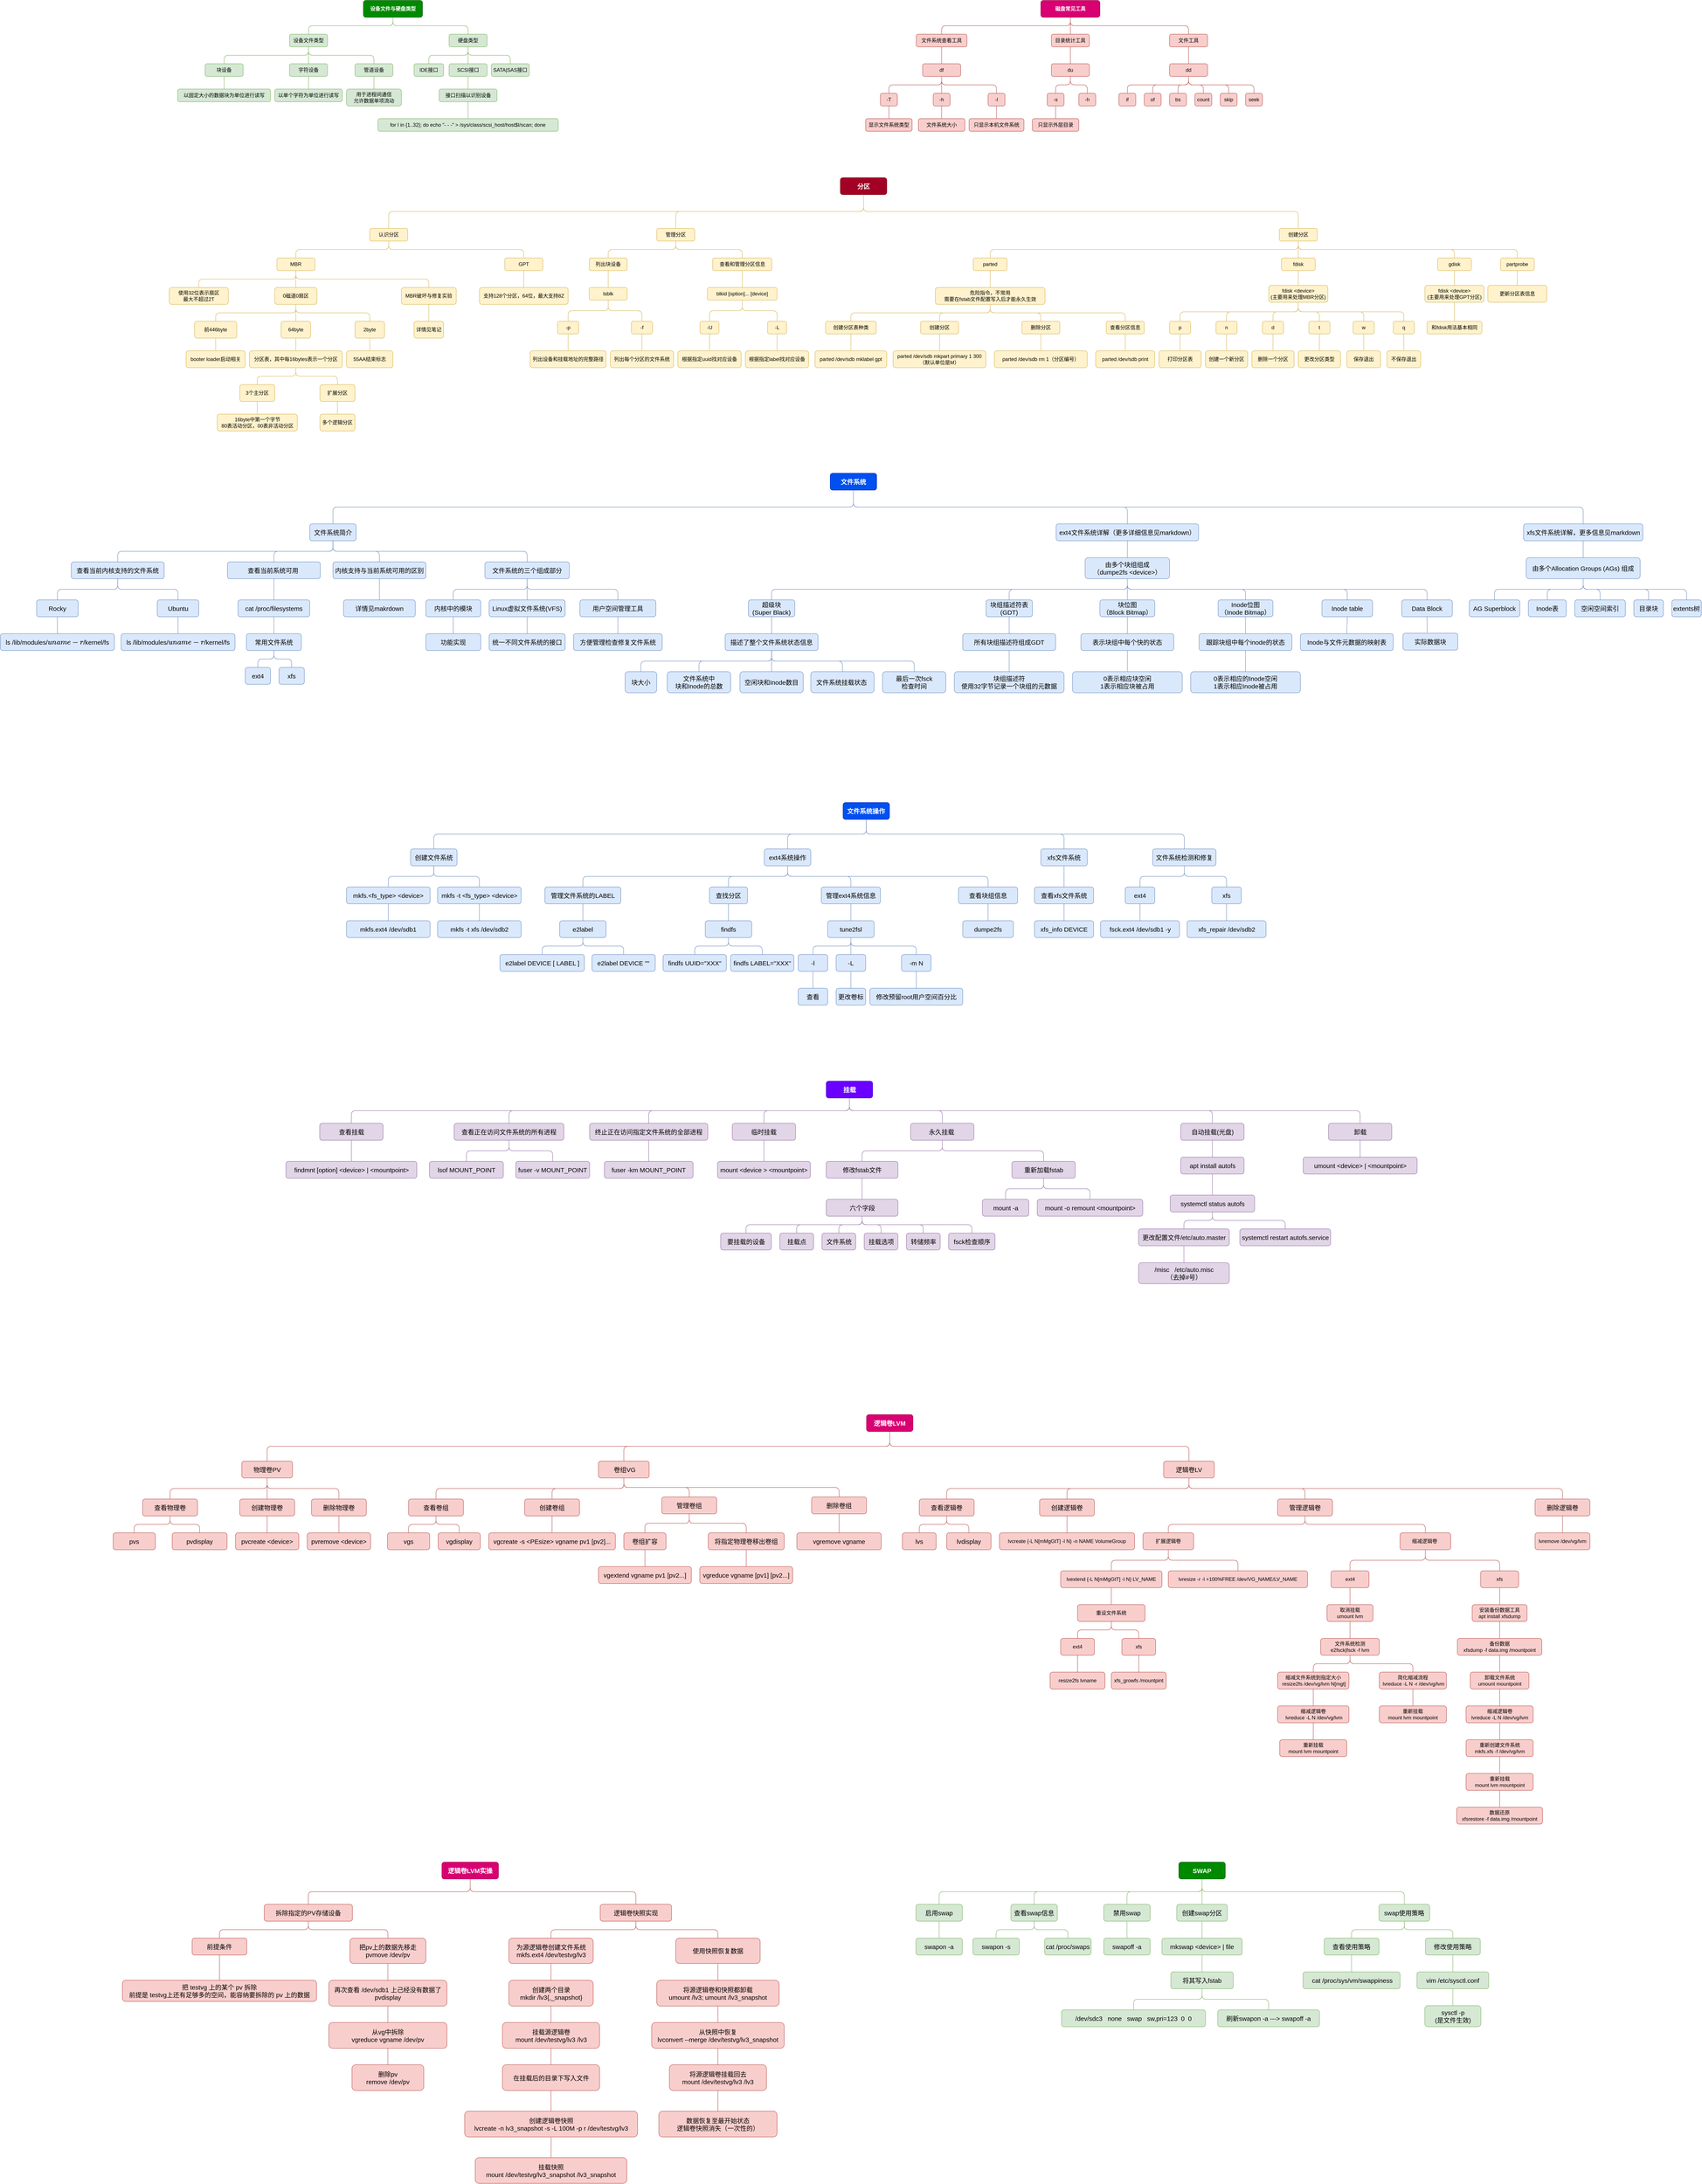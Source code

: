 <mxfile version="23.0.2" type="device">
  <diagram name="第 1 页" id="VxPfn2iFa5qty25NwLbd">
    <mxGraphModel dx="6932" dy="4115" grid="1" gridSize="10" guides="1" tooltips="1" connect="1" arrows="1" fold="1" page="1" pageScale="1" pageWidth="827" pageHeight="1169" math="0" shadow="0">
      <root>
        <mxCell id="0" />
        <mxCell id="1" parent="0" />
        <mxCell id="nIMJAJJ-mKfQFQTBT1gG-32" value="" style="group" parent="1" vertex="1" connectable="0">
          <mxGeometry x="-360" y="80" width="970" height="310" as="geometry" />
        </mxCell>
        <mxCell id="nIMJAJJ-mKfQFQTBT1gG-1" value="设备文件与硬盘类型" style="rounded=1;whiteSpace=wrap;html=1;fillColor=#008a00;strokeColor=#005700;fontStyle=1;fontColor=#ffffff;" parent="nIMJAJJ-mKfQFQTBT1gG-32" vertex="1">
          <mxGeometry x="440" width="140" height="40" as="geometry" />
        </mxCell>
        <mxCell id="nIMJAJJ-mKfQFQTBT1gG-3" value="设备文件类型" style="rounded=1;whiteSpace=wrap;html=1;fillColor=#d5e8d4;strokeColor=#82b366;" parent="nIMJAJJ-mKfQFQTBT1gG-32" vertex="1">
          <mxGeometry x="265" y="80" width="90" height="30" as="geometry" />
        </mxCell>
        <mxCell id="nIMJAJJ-mKfQFQTBT1gG-19" style="edgeStyle=orthogonalEdgeStyle;shape=connector;curved=0;rounded=1;orthogonalLoop=1;jettySize=auto;html=1;exitX=0.5;exitY=1;exitDx=0;exitDy=0;entryX=0.5;entryY=0;entryDx=0;entryDy=0;labelBackgroundColor=default;strokeColor=#82b366;align=center;verticalAlign=middle;fontFamily=Helvetica;fontSize=11;fontColor=default;endArrow=none;endFill=0;fillColor=#d5e8d4;" parent="nIMJAJJ-mKfQFQTBT1gG-32" source="nIMJAJJ-mKfQFQTBT1gG-1" target="nIMJAJJ-mKfQFQTBT1gG-3" edge="1">
          <mxGeometry relative="1" as="geometry" />
        </mxCell>
        <mxCell id="nIMJAJJ-mKfQFQTBT1gG-4" value="硬盘类型" style="rounded=1;whiteSpace=wrap;html=1;fillColor=#d5e8d4;strokeColor=#82b366;" parent="nIMJAJJ-mKfQFQTBT1gG-32" vertex="1">
          <mxGeometry x="643" y="80" width="90" height="30" as="geometry" />
        </mxCell>
        <mxCell id="nIMJAJJ-mKfQFQTBT1gG-20" style="edgeStyle=orthogonalEdgeStyle;shape=connector;curved=0;rounded=1;orthogonalLoop=1;jettySize=auto;html=1;exitX=0.5;exitY=1;exitDx=0;exitDy=0;entryX=0.5;entryY=0;entryDx=0;entryDy=0;labelBackgroundColor=default;strokeColor=#82b366;align=center;verticalAlign=middle;fontFamily=Helvetica;fontSize=11;fontColor=default;endArrow=none;endFill=0;fillColor=#d5e8d4;" parent="nIMJAJJ-mKfQFQTBT1gG-32" source="nIMJAJJ-mKfQFQTBT1gG-1" target="nIMJAJJ-mKfQFQTBT1gG-4" edge="1">
          <mxGeometry relative="1" as="geometry" />
        </mxCell>
        <mxCell id="nIMJAJJ-mKfQFQTBT1gG-5" value="块设备" style="rounded=1;whiteSpace=wrap;html=1;fillColor=#d5e8d4;strokeColor=#82b366;" parent="nIMJAJJ-mKfQFQTBT1gG-32" vertex="1">
          <mxGeometry x="65" y="150" width="90" height="30" as="geometry" />
        </mxCell>
        <mxCell id="nIMJAJJ-mKfQFQTBT1gG-9" style="edgeStyle=orthogonalEdgeStyle;shape=connector;curved=0;rounded=1;orthogonalLoop=1;jettySize=auto;html=1;exitX=0.5;exitY=1;exitDx=0;exitDy=0;entryX=0.5;entryY=0;entryDx=0;entryDy=0;labelBackgroundColor=default;strokeColor=#82b366;align=center;verticalAlign=middle;fontFamily=Helvetica;fontSize=11;fontColor=default;endArrow=none;endFill=0;fillColor=#d5e8d4;" parent="nIMJAJJ-mKfQFQTBT1gG-32" source="nIMJAJJ-mKfQFQTBT1gG-3" target="nIMJAJJ-mKfQFQTBT1gG-5" edge="1">
          <mxGeometry relative="1" as="geometry" />
        </mxCell>
        <mxCell id="nIMJAJJ-mKfQFQTBT1gG-6" value="字符设备" style="rounded=1;whiteSpace=wrap;html=1;fillColor=#d5e8d4;strokeColor=#82b366;" parent="nIMJAJJ-mKfQFQTBT1gG-32" vertex="1">
          <mxGeometry x="265" y="150" width="90" height="30" as="geometry" />
        </mxCell>
        <mxCell id="nIMJAJJ-mKfQFQTBT1gG-8" style="edgeStyle=orthogonalEdgeStyle;rounded=1;orthogonalLoop=1;jettySize=auto;html=1;exitX=0.5;exitY=1;exitDx=0;exitDy=0;entryX=0.5;entryY=0;entryDx=0;entryDy=0;curved=0;endArrow=none;endFill=0;fillColor=#d5e8d4;strokeColor=#82b366;" parent="nIMJAJJ-mKfQFQTBT1gG-32" source="nIMJAJJ-mKfQFQTBT1gG-3" target="nIMJAJJ-mKfQFQTBT1gG-6" edge="1">
          <mxGeometry relative="1" as="geometry" />
        </mxCell>
        <mxCell id="nIMJAJJ-mKfQFQTBT1gG-7" value="管道设备" style="rounded=1;whiteSpace=wrap;html=1;fillColor=#d5e8d4;strokeColor=#82b366;" parent="nIMJAJJ-mKfQFQTBT1gG-32" vertex="1">
          <mxGeometry x="420" y="150" width="90" height="30" as="geometry" />
        </mxCell>
        <mxCell id="nIMJAJJ-mKfQFQTBT1gG-10" style="edgeStyle=orthogonalEdgeStyle;shape=connector;curved=0;rounded=1;orthogonalLoop=1;jettySize=auto;html=1;exitX=0.5;exitY=1;exitDx=0;exitDy=0;entryX=0.5;entryY=0;entryDx=0;entryDy=0;labelBackgroundColor=default;strokeColor=#82b366;align=center;verticalAlign=middle;fontFamily=Helvetica;fontSize=11;fontColor=default;endArrow=none;endFill=0;fillColor=#d5e8d4;" parent="nIMJAJJ-mKfQFQTBT1gG-32" source="nIMJAJJ-mKfQFQTBT1gG-3" target="nIMJAJJ-mKfQFQTBT1gG-7" edge="1">
          <mxGeometry relative="1" as="geometry" />
        </mxCell>
        <mxCell id="nIMJAJJ-mKfQFQTBT1gG-11" value="SCSI接口" style="rounded=1;whiteSpace=wrap;html=1;fillColor=#d5e8d4;strokeColor=#82b366;" parent="nIMJAJJ-mKfQFQTBT1gG-32" vertex="1">
          <mxGeometry x="643" y="150" width="90" height="30" as="geometry" />
        </mxCell>
        <mxCell id="nIMJAJJ-mKfQFQTBT1gG-16" style="edgeStyle=orthogonalEdgeStyle;shape=connector;curved=0;rounded=1;orthogonalLoop=1;jettySize=auto;html=1;exitX=0.5;exitY=1;exitDx=0;exitDy=0;entryX=0.5;entryY=0;entryDx=0;entryDy=0;labelBackgroundColor=default;strokeColor=#82b366;align=center;verticalAlign=middle;fontFamily=Helvetica;fontSize=11;fontColor=default;endArrow=none;endFill=0;fillColor=#d5e8d4;" parent="nIMJAJJ-mKfQFQTBT1gG-32" source="nIMJAJJ-mKfQFQTBT1gG-4" target="nIMJAJJ-mKfQFQTBT1gG-11" edge="1">
          <mxGeometry relative="1" as="geometry" />
        </mxCell>
        <mxCell id="nIMJAJJ-mKfQFQTBT1gG-12" value="SATA|SAS接口" style="rounded=1;whiteSpace=wrap;html=1;fillColor=#d5e8d4;strokeColor=#82b366;" parent="nIMJAJJ-mKfQFQTBT1gG-32" vertex="1">
          <mxGeometry x="743" y="150" width="90" height="30" as="geometry" />
        </mxCell>
        <mxCell id="nIMJAJJ-mKfQFQTBT1gG-18" style="edgeStyle=orthogonalEdgeStyle;shape=connector;curved=0;rounded=1;orthogonalLoop=1;jettySize=auto;html=1;exitX=0.5;exitY=1;exitDx=0;exitDy=0;entryX=0.5;entryY=0;entryDx=0;entryDy=0;labelBackgroundColor=default;strokeColor=#82b366;align=center;verticalAlign=middle;fontFamily=Helvetica;fontSize=11;fontColor=default;endArrow=none;endFill=0;fillColor=#d5e8d4;" parent="nIMJAJJ-mKfQFQTBT1gG-32" source="nIMJAJJ-mKfQFQTBT1gG-4" target="nIMJAJJ-mKfQFQTBT1gG-12" edge="1">
          <mxGeometry relative="1" as="geometry" />
        </mxCell>
        <mxCell id="nIMJAJJ-mKfQFQTBT1gG-15" value="IDE接口" style="rounded=1;whiteSpace=wrap;html=1;fillColor=#d5e8d4;strokeColor=#82b366;" parent="nIMJAJJ-mKfQFQTBT1gG-32" vertex="1">
          <mxGeometry x="560" y="150" width="70" height="30" as="geometry" />
        </mxCell>
        <mxCell id="nIMJAJJ-mKfQFQTBT1gG-17" style="edgeStyle=orthogonalEdgeStyle;shape=connector;curved=0;rounded=1;orthogonalLoop=1;jettySize=auto;html=1;exitX=0.5;exitY=1;exitDx=0;exitDy=0;entryX=0.5;entryY=0;entryDx=0;entryDy=0;labelBackgroundColor=default;strokeColor=#82b366;align=center;verticalAlign=middle;fontFamily=Helvetica;fontSize=11;fontColor=default;endArrow=none;endFill=0;fillColor=#d5e8d4;" parent="nIMJAJJ-mKfQFQTBT1gG-32" source="nIMJAJJ-mKfQFQTBT1gG-4" target="nIMJAJJ-mKfQFQTBT1gG-15" edge="1">
          <mxGeometry relative="1" as="geometry" />
        </mxCell>
        <mxCell id="nIMJAJJ-mKfQFQTBT1gG-21" value="以固定大小的数据块为单位进行读写" style="rounded=1;whiteSpace=wrap;html=1;fillColor=#d5e8d4;strokeColor=#82b366;" parent="nIMJAJJ-mKfQFQTBT1gG-32" vertex="1">
          <mxGeometry y="210" width="220" height="30" as="geometry" />
        </mxCell>
        <mxCell id="nIMJAJJ-mKfQFQTBT1gG-22" style="edgeStyle=orthogonalEdgeStyle;shape=connector;curved=0;rounded=1;orthogonalLoop=1;jettySize=auto;html=1;exitX=0.5;exitY=1;exitDx=0;exitDy=0;entryX=0.5;entryY=0;entryDx=0;entryDy=0;labelBackgroundColor=default;strokeColor=#82b366;align=center;verticalAlign=middle;fontFamily=Helvetica;fontSize=11;fontColor=default;endArrow=none;endFill=0;fillColor=#d5e8d4;" parent="nIMJAJJ-mKfQFQTBT1gG-32" source="nIMJAJJ-mKfQFQTBT1gG-5" target="nIMJAJJ-mKfQFQTBT1gG-21" edge="1">
          <mxGeometry relative="1" as="geometry" />
        </mxCell>
        <mxCell id="nIMJAJJ-mKfQFQTBT1gG-23" value="以单个字符为单位进行读写" style="rounded=1;whiteSpace=wrap;html=1;fillColor=#d5e8d4;strokeColor=#82b366;" parent="nIMJAJJ-mKfQFQTBT1gG-32" vertex="1">
          <mxGeometry x="230" y="210" width="160" height="30" as="geometry" />
        </mxCell>
        <mxCell id="nIMJAJJ-mKfQFQTBT1gG-24" style="edgeStyle=orthogonalEdgeStyle;shape=connector;curved=0;rounded=1;orthogonalLoop=1;jettySize=auto;html=1;exitX=0.5;exitY=1;exitDx=0;exitDy=0;entryX=0.5;entryY=0;entryDx=0;entryDy=0;labelBackgroundColor=default;strokeColor=#82b366;align=center;verticalAlign=middle;fontFamily=Helvetica;fontSize=11;fontColor=default;endArrow=none;endFill=0;fillColor=#d5e8d4;" parent="nIMJAJJ-mKfQFQTBT1gG-32" source="nIMJAJJ-mKfQFQTBT1gG-6" target="nIMJAJJ-mKfQFQTBT1gG-23" edge="1">
          <mxGeometry relative="1" as="geometry" />
        </mxCell>
        <mxCell id="nIMJAJJ-mKfQFQTBT1gG-25" value="用于进程间通信&lt;br&gt;允许数据单项流动" style="rounded=1;whiteSpace=wrap;html=1;fillColor=#d5e8d4;strokeColor=#82b366;" parent="nIMJAJJ-mKfQFQTBT1gG-32" vertex="1">
          <mxGeometry x="400" y="210" width="130" height="40" as="geometry" />
        </mxCell>
        <mxCell id="nIMJAJJ-mKfQFQTBT1gG-26" style="edgeStyle=orthogonalEdgeStyle;shape=connector;curved=0;rounded=1;orthogonalLoop=1;jettySize=auto;html=1;exitX=0.5;exitY=1;exitDx=0;exitDy=0;entryX=0.5;entryY=0;entryDx=0;entryDy=0;labelBackgroundColor=default;strokeColor=#82b366;align=center;verticalAlign=middle;fontFamily=Helvetica;fontSize=11;fontColor=default;endArrow=none;endFill=0;fillColor=#d5e8d4;" parent="nIMJAJJ-mKfQFQTBT1gG-32" source="nIMJAJJ-mKfQFQTBT1gG-7" target="nIMJAJJ-mKfQFQTBT1gG-25" edge="1">
          <mxGeometry relative="1" as="geometry" />
        </mxCell>
        <mxCell id="nIMJAJJ-mKfQFQTBT1gG-27" value="接口扫描以识别设备" style="rounded=1;whiteSpace=wrap;html=1;fillColor=#d5e8d4;strokeColor=#82b366;" parent="nIMJAJJ-mKfQFQTBT1gG-32" vertex="1">
          <mxGeometry x="619.5" y="210" width="137" height="30" as="geometry" />
        </mxCell>
        <mxCell id="nIMJAJJ-mKfQFQTBT1gG-28" style="edgeStyle=orthogonalEdgeStyle;shape=connector;curved=0;rounded=1;orthogonalLoop=1;jettySize=auto;html=1;exitX=0.5;exitY=1;exitDx=0;exitDy=0;entryX=0.5;entryY=0;entryDx=0;entryDy=0;labelBackgroundColor=default;strokeColor=#82b366;align=center;verticalAlign=middle;fontFamily=Helvetica;fontSize=11;fontColor=default;endArrow=none;endFill=0;fillColor=#d5e8d4;" parent="nIMJAJJ-mKfQFQTBT1gG-32" source="nIMJAJJ-mKfQFQTBT1gG-11" target="nIMJAJJ-mKfQFQTBT1gG-27" edge="1">
          <mxGeometry relative="1" as="geometry" />
        </mxCell>
        <mxCell id="nIMJAJJ-mKfQFQTBT1gG-29" value="for I in {1..32}; do echo &quot;- - -&quot; &amp;gt; /sys/class/scsi_host/host$I/scan; done" style="rounded=1;whiteSpace=wrap;html=1;fillColor=#d5e8d4;strokeColor=#82b366;" parent="nIMJAJJ-mKfQFQTBT1gG-32" vertex="1">
          <mxGeometry x="474.37" y="280" width="427.25" height="30" as="geometry" />
        </mxCell>
        <mxCell id="nIMJAJJ-mKfQFQTBT1gG-31" style="edgeStyle=orthogonalEdgeStyle;shape=connector;curved=0;rounded=1;orthogonalLoop=1;jettySize=auto;html=1;exitX=0.5;exitY=1;exitDx=0;exitDy=0;entryX=0.5;entryY=0;entryDx=0;entryDy=0;labelBackgroundColor=default;strokeColor=#82b366;align=center;verticalAlign=middle;fontFamily=Helvetica;fontSize=11;fontColor=default;endArrow=none;endFill=0;fillColor=#d5e8d4;" parent="nIMJAJJ-mKfQFQTBT1gG-32" source="nIMJAJJ-mKfQFQTBT1gG-27" target="nIMJAJJ-mKfQFQTBT1gG-29" edge="1">
          <mxGeometry relative="1" as="geometry" />
        </mxCell>
        <mxCell id="nIMJAJJ-mKfQFQTBT1gG-240" value="" style="group" parent="1" vertex="1" connectable="0">
          <mxGeometry x="-380" y="520" width="3295" height="580" as="geometry" />
        </mxCell>
        <mxCell id="nIMJAJJ-mKfQFQTBT1gG-99" value="分区" style="rounded=1;whiteSpace=wrap;html=1;fillColor=#a20025;strokeColor=#6F0000;fontStyle=1;fontColor=#ffffff;fontSize=15;" parent="nIMJAJJ-mKfQFQTBT1gG-240" vertex="1">
          <mxGeometry x="1590" y="-20" width="110" height="40" as="geometry" />
        </mxCell>
        <mxCell id="nIMJAJJ-mKfQFQTBT1gG-100" value="MBR" style="rounded=1;whiteSpace=wrap;html=1;fillColor=#fff2cc;strokeColor=#d6b656;" parent="nIMJAJJ-mKfQFQTBT1gG-240" vertex="1">
          <mxGeometry x="255" y="170" width="90" height="30" as="geometry" />
        </mxCell>
        <mxCell id="nIMJAJJ-mKfQFQTBT1gG-101" value="GPT" style="rounded=1;whiteSpace=wrap;html=1;fillColor=#fff2cc;strokeColor=#d6b656;" parent="nIMJAJJ-mKfQFQTBT1gG-240" vertex="1">
          <mxGeometry x="795" y="170" width="90" height="30" as="geometry" />
        </mxCell>
        <mxCell id="nIMJAJJ-mKfQFQTBT1gG-104" value="使用32位表示扇区&lt;br&gt;最大不超过2T" style="rounded=1;whiteSpace=wrap;html=1;fillColor=#fff2cc;strokeColor=#d6b656;" parent="nIMJAJJ-mKfQFQTBT1gG-240" vertex="1">
          <mxGeometry y="240" width="140" height="40" as="geometry" />
        </mxCell>
        <mxCell id="nIMJAJJ-mKfQFQTBT1gG-105" style="edgeStyle=orthogonalEdgeStyle;shape=connector;curved=0;rounded=1;orthogonalLoop=1;jettySize=auto;html=1;exitX=0.5;exitY=1;exitDx=0;exitDy=0;entryX=0.5;entryY=0;entryDx=0;entryDy=0;labelBackgroundColor=default;strokeColor=#d6b656;align=center;verticalAlign=middle;fontFamily=Helvetica;fontSize=11;fontColor=default;endArrow=none;endFill=0;fillColor=#fff2cc;" parent="nIMJAJJ-mKfQFQTBT1gG-240" source="nIMJAJJ-mKfQFQTBT1gG-100" target="nIMJAJJ-mKfQFQTBT1gG-104" edge="1">
          <mxGeometry relative="1" as="geometry" />
        </mxCell>
        <mxCell id="nIMJAJJ-mKfQFQTBT1gG-106" value="0磁道0扇区" style="rounded=1;whiteSpace=wrap;html=1;fillColor=#fff2cc;strokeColor=#d6b656;" parent="nIMJAJJ-mKfQFQTBT1gG-240" vertex="1">
          <mxGeometry x="250" y="240" width="100" height="40" as="geometry" />
        </mxCell>
        <mxCell id="nIMJAJJ-mKfQFQTBT1gG-107" style="edgeStyle=orthogonalEdgeStyle;shape=connector;curved=0;rounded=1;orthogonalLoop=1;jettySize=auto;html=1;exitX=0.5;exitY=1;exitDx=0;exitDy=0;entryX=0.5;entryY=0;entryDx=0;entryDy=0;labelBackgroundColor=default;strokeColor=#d6b656;align=center;verticalAlign=middle;fontFamily=Helvetica;fontSize=11;fontColor=default;endArrow=none;endFill=0;fillColor=#fff2cc;" parent="nIMJAJJ-mKfQFQTBT1gG-240" source="nIMJAJJ-mKfQFQTBT1gG-100" target="nIMJAJJ-mKfQFQTBT1gG-106" edge="1">
          <mxGeometry relative="1" as="geometry" />
        </mxCell>
        <mxCell id="nIMJAJJ-mKfQFQTBT1gG-108" value="前446byte" style="rounded=1;whiteSpace=wrap;html=1;fillColor=#fff2cc;strokeColor=#d6b656;" parent="nIMJAJJ-mKfQFQTBT1gG-240" vertex="1">
          <mxGeometry x="60" y="320" width="100" height="40" as="geometry" />
        </mxCell>
        <mxCell id="nIMJAJJ-mKfQFQTBT1gG-111" style="edgeStyle=orthogonalEdgeStyle;shape=connector;curved=0;rounded=1;orthogonalLoop=1;jettySize=auto;html=1;exitX=0.5;exitY=1;exitDx=0;exitDy=0;entryX=0.5;entryY=0;entryDx=0;entryDy=0;labelBackgroundColor=default;strokeColor=#d6b656;align=center;verticalAlign=middle;fontFamily=Helvetica;fontSize=11;fontColor=default;endArrow=none;endFill=0;fillColor=#fff2cc;" parent="nIMJAJJ-mKfQFQTBT1gG-240" source="nIMJAJJ-mKfQFQTBT1gG-106" target="nIMJAJJ-mKfQFQTBT1gG-108" edge="1">
          <mxGeometry relative="1" as="geometry" />
        </mxCell>
        <mxCell id="nIMJAJJ-mKfQFQTBT1gG-109" value="booter loader启动相关" style="rounded=1;whiteSpace=wrap;html=1;fillColor=#fff2cc;strokeColor=#d6b656;" parent="nIMJAJJ-mKfQFQTBT1gG-240" vertex="1">
          <mxGeometry x="40" y="390" width="140" height="40" as="geometry" />
        </mxCell>
        <mxCell id="nIMJAJJ-mKfQFQTBT1gG-110" style="edgeStyle=orthogonalEdgeStyle;shape=connector;curved=0;rounded=1;orthogonalLoop=1;jettySize=auto;html=1;exitX=0.5;exitY=1;exitDx=0;exitDy=0;entryX=0.5;entryY=0;entryDx=0;entryDy=0;labelBackgroundColor=default;strokeColor=#d6b656;align=center;verticalAlign=middle;fontFamily=Helvetica;fontSize=11;fontColor=default;endArrow=none;endFill=0;fillColor=#fff2cc;" parent="nIMJAJJ-mKfQFQTBT1gG-240" source="nIMJAJJ-mKfQFQTBT1gG-108" target="nIMJAJJ-mKfQFQTBT1gG-109" edge="1">
          <mxGeometry relative="1" as="geometry" />
        </mxCell>
        <mxCell id="nIMJAJJ-mKfQFQTBT1gG-112" value="64byte" style="rounded=1;whiteSpace=wrap;html=1;fillColor=#fff2cc;strokeColor=#d6b656;" parent="nIMJAJJ-mKfQFQTBT1gG-240" vertex="1">
          <mxGeometry x="265" y="320" width="70" height="40" as="geometry" />
        </mxCell>
        <mxCell id="nIMJAJJ-mKfQFQTBT1gG-118" style="edgeStyle=orthogonalEdgeStyle;shape=connector;curved=0;rounded=1;orthogonalLoop=1;jettySize=auto;html=1;exitX=0.5;exitY=1;exitDx=0;exitDy=0;entryX=0.5;entryY=0;entryDx=0;entryDy=0;labelBackgroundColor=default;strokeColor=#d6b656;align=center;verticalAlign=middle;fontFamily=Helvetica;fontSize=11;fontColor=default;endArrow=none;endFill=0;fillColor=#fff2cc;" parent="nIMJAJJ-mKfQFQTBT1gG-240" source="nIMJAJJ-mKfQFQTBT1gG-106" target="nIMJAJJ-mKfQFQTBT1gG-112" edge="1">
          <mxGeometry relative="1" as="geometry" />
        </mxCell>
        <mxCell id="nIMJAJJ-mKfQFQTBT1gG-113" value=" 分区表，其中每16bytes表示一个分区" style="rounded=1;whiteSpace=wrap;html=1;fillColor=#fff2cc;strokeColor=#d6b656;" parent="nIMJAJJ-mKfQFQTBT1gG-240" vertex="1">
          <mxGeometry x="190" y="390" width="220" height="40" as="geometry" />
        </mxCell>
        <mxCell id="nIMJAJJ-mKfQFQTBT1gG-114" style="edgeStyle=orthogonalEdgeStyle;shape=connector;curved=0;rounded=1;orthogonalLoop=1;jettySize=auto;html=1;exitX=0.5;exitY=1;exitDx=0;exitDy=0;entryX=0.5;entryY=0;entryDx=0;entryDy=0;labelBackgroundColor=default;strokeColor=#d6b656;align=center;verticalAlign=middle;fontFamily=Helvetica;fontSize=11;fontColor=default;endArrow=none;endFill=0;fillColor=#fff2cc;" parent="nIMJAJJ-mKfQFQTBT1gG-240" source="nIMJAJJ-mKfQFQTBT1gG-112" target="nIMJAJJ-mKfQFQTBT1gG-113" edge="1">
          <mxGeometry relative="1" as="geometry" />
        </mxCell>
        <mxCell id="nIMJAJJ-mKfQFQTBT1gG-115" value="2byte" style="rounded=1;whiteSpace=wrap;html=1;fillColor=#fff2cc;strokeColor=#d6b656;" parent="nIMJAJJ-mKfQFQTBT1gG-240" vertex="1">
          <mxGeometry x="440" y="320" width="70" height="40" as="geometry" />
        </mxCell>
        <mxCell id="nIMJAJJ-mKfQFQTBT1gG-120" style="edgeStyle=orthogonalEdgeStyle;shape=connector;curved=0;rounded=1;orthogonalLoop=1;jettySize=auto;html=1;exitX=0.5;exitY=1;exitDx=0;exitDy=0;entryX=0.5;entryY=0;entryDx=0;entryDy=0;labelBackgroundColor=default;strokeColor=#d6b656;align=center;verticalAlign=middle;fontFamily=Helvetica;fontSize=11;fontColor=default;endArrow=none;endFill=0;fillColor=#fff2cc;" parent="nIMJAJJ-mKfQFQTBT1gG-240" source="nIMJAJJ-mKfQFQTBT1gG-106" target="nIMJAJJ-mKfQFQTBT1gG-115" edge="1">
          <mxGeometry relative="1" as="geometry" />
        </mxCell>
        <mxCell id="nIMJAJJ-mKfQFQTBT1gG-116" value=" 55AA结束标志" style="rounded=1;whiteSpace=wrap;html=1;fillColor=#fff2cc;strokeColor=#d6b656;" parent="nIMJAJJ-mKfQFQTBT1gG-240" vertex="1">
          <mxGeometry x="420" y="390" width="110" height="40" as="geometry" />
        </mxCell>
        <mxCell id="nIMJAJJ-mKfQFQTBT1gG-117" style="edgeStyle=orthogonalEdgeStyle;shape=connector;curved=0;rounded=1;orthogonalLoop=1;jettySize=auto;html=1;exitX=0.5;exitY=1;exitDx=0;exitDy=0;entryX=0.5;entryY=0;entryDx=0;entryDy=0;labelBackgroundColor=default;strokeColor=#d6b656;align=center;verticalAlign=middle;fontFamily=Helvetica;fontSize=11;fontColor=default;endArrow=none;endFill=0;fillColor=#fff2cc;" parent="nIMJAJJ-mKfQFQTBT1gG-240" source="nIMJAJJ-mKfQFQTBT1gG-115" target="nIMJAJJ-mKfQFQTBT1gG-116" edge="1">
          <mxGeometry relative="1" as="geometry" />
        </mxCell>
        <mxCell id="nIMJAJJ-mKfQFQTBT1gG-121" value=" 3个主分区" style="rounded=1;whiteSpace=wrap;html=1;fillColor=#fff2cc;strokeColor=#d6b656;" parent="nIMJAJJ-mKfQFQTBT1gG-240" vertex="1">
          <mxGeometry x="167" y="470" width="83" height="40" as="geometry" />
        </mxCell>
        <mxCell id="nIMJAJJ-mKfQFQTBT1gG-125" style="edgeStyle=orthogonalEdgeStyle;shape=connector;curved=0;rounded=1;orthogonalLoop=1;jettySize=auto;html=1;exitX=0.5;exitY=1;exitDx=0;exitDy=0;entryX=0.5;entryY=0;entryDx=0;entryDy=0;labelBackgroundColor=default;strokeColor=#d6b656;align=center;verticalAlign=middle;fontFamily=Helvetica;fontSize=11;fontColor=default;endArrow=none;endFill=0;fillColor=#fff2cc;" parent="nIMJAJJ-mKfQFQTBT1gG-240" source="nIMJAJJ-mKfQFQTBT1gG-113" target="nIMJAJJ-mKfQFQTBT1gG-121" edge="1">
          <mxGeometry relative="1" as="geometry" />
        </mxCell>
        <mxCell id="nIMJAJJ-mKfQFQTBT1gG-122" value=" 扩展分区" style="rounded=1;whiteSpace=wrap;html=1;fillColor=#fff2cc;strokeColor=#d6b656;" parent="nIMJAJJ-mKfQFQTBT1gG-240" vertex="1">
          <mxGeometry x="357" y="470" width="83" height="40" as="geometry" />
        </mxCell>
        <mxCell id="nIMJAJJ-mKfQFQTBT1gG-126" style="edgeStyle=orthogonalEdgeStyle;shape=connector;curved=0;rounded=1;orthogonalLoop=1;jettySize=auto;html=1;exitX=0.5;exitY=1;exitDx=0;exitDy=0;entryX=0.5;entryY=0;entryDx=0;entryDy=0;labelBackgroundColor=default;strokeColor=#d6b656;align=center;verticalAlign=middle;fontFamily=Helvetica;fontSize=11;fontColor=default;endArrow=none;endFill=0;fillColor=#fff2cc;" parent="nIMJAJJ-mKfQFQTBT1gG-240" source="nIMJAJJ-mKfQFQTBT1gG-113" target="nIMJAJJ-mKfQFQTBT1gG-122" edge="1">
          <mxGeometry relative="1" as="geometry" />
        </mxCell>
        <mxCell id="nIMJAJJ-mKfQFQTBT1gG-123" value=" 多个逻辑分区" style="rounded=1;whiteSpace=wrap;html=1;fillColor=#fff2cc;strokeColor=#d6b656;" parent="nIMJAJJ-mKfQFQTBT1gG-240" vertex="1">
          <mxGeometry x="357" y="540" width="83" height="40" as="geometry" />
        </mxCell>
        <mxCell id="nIMJAJJ-mKfQFQTBT1gG-124" style="edgeStyle=orthogonalEdgeStyle;shape=connector;curved=0;rounded=1;orthogonalLoop=1;jettySize=auto;html=1;exitX=0.5;exitY=1;exitDx=0;exitDy=0;entryX=0.5;entryY=0;entryDx=0;entryDy=0;labelBackgroundColor=default;strokeColor=#d6b656;align=center;verticalAlign=middle;fontFamily=Helvetica;fontSize=11;fontColor=default;endArrow=none;endFill=0;fillColor=#fff2cc;" parent="nIMJAJJ-mKfQFQTBT1gG-240" source="nIMJAJJ-mKfQFQTBT1gG-122" target="nIMJAJJ-mKfQFQTBT1gG-123" edge="1">
          <mxGeometry relative="1" as="geometry" />
        </mxCell>
        <mxCell id="nIMJAJJ-mKfQFQTBT1gG-128" value=" 16byte中第一个字节&lt;br&gt;80表活动分区，00表非活动分区" style="rounded=1;whiteSpace=wrap;html=1;fillColor=#fff2cc;strokeColor=#d6b656;" parent="nIMJAJJ-mKfQFQTBT1gG-240" vertex="1">
          <mxGeometry x="113.5" y="540" width="190" height="40" as="geometry" />
        </mxCell>
        <mxCell id="nIMJAJJ-mKfQFQTBT1gG-129" style="edgeStyle=orthogonalEdgeStyle;shape=connector;curved=0;rounded=1;orthogonalLoop=1;jettySize=auto;html=1;exitX=0.5;exitY=1;exitDx=0;exitDy=0;labelBackgroundColor=default;strokeColor=#d6b656;align=center;verticalAlign=middle;fontFamily=Helvetica;fontSize=11;fontColor=default;endArrow=none;endFill=0;fillColor=#fff2cc;" parent="nIMJAJJ-mKfQFQTBT1gG-240" source="nIMJAJJ-mKfQFQTBT1gG-121" target="nIMJAJJ-mKfQFQTBT1gG-128" edge="1">
          <mxGeometry relative="1" as="geometry" />
        </mxCell>
        <mxCell id="nIMJAJJ-mKfQFQTBT1gG-130" value="MBR破坏与修复实验" style="rounded=1;whiteSpace=wrap;html=1;fillColor=#fff2cc;strokeColor=#d6b656;" parent="nIMJAJJ-mKfQFQTBT1gG-240" vertex="1">
          <mxGeometry x="550" y="240" width="130" height="40" as="geometry" />
        </mxCell>
        <mxCell id="nIMJAJJ-mKfQFQTBT1gG-131" style="edgeStyle=orthogonalEdgeStyle;shape=connector;curved=0;rounded=1;orthogonalLoop=1;jettySize=auto;html=1;exitX=0.5;exitY=1;exitDx=0;exitDy=0;entryX=0.5;entryY=0;entryDx=0;entryDy=0;labelBackgroundColor=default;strokeColor=#d6b656;align=center;verticalAlign=middle;fontFamily=Helvetica;fontSize=11;fontColor=default;endArrow=none;endFill=0;fillColor=#fff2cc;" parent="nIMJAJJ-mKfQFQTBT1gG-240" source="nIMJAJJ-mKfQFQTBT1gG-100" target="nIMJAJJ-mKfQFQTBT1gG-130" edge="1">
          <mxGeometry relative="1" as="geometry" />
        </mxCell>
        <mxCell id="nIMJAJJ-mKfQFQTBT1gG-132" value="详情见笔记" style="rounded=1;whiteSpace=wrap;html=1;fillColor=#fff2cc;strokeColor=#d6b656;" parent="nIMJAJJ-mKfQFQTBT1gG-240" vertex="1">
          <mxGeometry x="580" y="320" width="70" height="40" as="geometry" />
        </mxCell>
        <mxCell id="nIMJAJJ-mKfQFQTBT1gG-133" style="edgeStyle=orthogonalEdgeStyle;shape=connector;curved=0;rounded=1;orthogonalLoop=1;jettySize=auto;html=1;exitX=0.5;exitY=1;exitDx=0;exitDy=0;entryX=0.5;entryY=0;entryDx=0;entryDy=0;labelBackgroundColor=default;strokeColor=#d6b656;align=center;verticalAlign=middle;fontFamily=Helvetica;fontSize=11;fontColor=default;endArrow=none;endFill=0;fillColor=#fff2cc;" parent="nIMJAJJ-mKfQFQTBT1gG-240" source="nIMJAJJ-mKfQFQTBT1gG-130" target="nIMJAJJ-mKfQFQTBT1gG-132" edge="1">
          <mxGeometry relative="1" as="geometry" />
        </mxCell>
        <mxCell id="nIMJAJJ-mKfQFQTBT1gG-141" style="edgeStyle=orthogonalEdgeStyle;shape=connector;curved=0;rounded=1;orthogonalLoop=1;jettySize=auto;html=1;exitX=0.5;exitY=1;exitDx=0;exitDy=0;entryX=0.5;entryY=0;entryDx=0;entryDy=0;labelBackgroundColor=default;strokeColor=#d6b656;align=center;verticalAlign=middle;fontFamily=Helvetica;fontSize=11;fontColor=default;endArrow=none;endFill=0;fillColor=#fff2cc;" parent="nIMJAJJ-mKfQFQTBT1gG-240" source="nIMJAJJ-mKfQFQTBT1gG-139" target="nIMJAJJ-mKfQFQTBT1gG-100" edge="1">
          <mxGeometry relative="1" as="geometry" />
        </mxCell>
        <mxCell id="nIMJAJJ-mKfQFQTBT1gG-143" style="edgeStyle=orthogonalEdgeStyle;shape=connector;curved=0;rounded=1;orthogonalLoop=1;jettySize=auto;html=1;exitX=0.5;exitY=1;exitDx=0;exitDy=0;entryX=0.5;entryY=0;entryDx=0;entryDy=0;labelBackgroundColor=default;strokeColor=#d6b656;align=center;verticalAlign=middle;fontFamily=Helvetica;fontSize=11;fontColor=default;endArrow=none;endFill=0;fillColor=#fff2cc;" parent="nIMJAJJ-mKfQFQTBT1gG-240" source="nIMJAJJ-mKfQFQTBT1gG-139" target="nIMJAJJ-mKfQFQTBT1gG-101" edge="1">
          <mxGeometry relative="1" as="geometry" />
        </mxCell>
        <mxCell id="nIMJAJJ-mKfQFQTBT1gG-139" value="认识分区" style="rounded=1;whiteSpace=wrap;html=1;fillColor=#fff2cc;strokeColor=#d6b656;" parent="nIMJAJJ-mKfQFQTBT1gG-240" vertex="1">
          <mxGeometry x="475" y="100" width="90" height="30" as="geometry" />
        </mxCell>
        <mxCell id="nIMJAJJ-mKfQFQTBT1gG-140" style="edgeStyle=orthogonalEdgeStyle;shape=connector;curved=0;rounded=1;orthogonalLoop=1;jettySize=auto;html=1;exitX=0.5;exitY=1;exitDx=0;exitDy=0;entryX=0.5;entryY=0;entryDx=0;entryDy=0;labelBackgroundColor=default;strokeColor=#d6b656;align=center;verticalAlign=middle;fontFamily=Helvetica;fontSize=11;fontColor=default;endArrow=none;endFill=0;fillColor=#fff2cc;" parent="nIMJAJJ-mKfQFQTBT1gG-240" source="nIMJAJJ-mKfQFQTBT1gG-99" target="nIMJAJJ-mKfQFQTBT1gG-139" edge="1">
          <mxGeometry relative="1" as="geometry" />
        </mxCell>
        <mxCell id="nIMJAJJ-mKfQFQTBT1gG-144" value="管理分区" style="rounded=1;whiteSpace=wrap;html=1;fillColor=#fff2cc;strokeColor=#d6b656;" parent="nIMJAJJ-mKfQFQTBT1gG-240" vertex="1">
          <mxGeometry x="1155" y="100" width="90" height="30" as="geometry" />
        </mxCell>
        <mxCell id="nIMJAJJ-mKfQFQTBT1gG-145" style="edgeStyle=orthogonalEdgeStyle;shape=connector;curved=0;rounded=1;orthogonalLoop=1;jettySize=auto;html=1;exitX=0.5;exitY=1;exitDx=0;exitDy=0;entryX=0.5;entryY=0;entryDx=0;entryDy=0;labelBackgroundColor=default;strokeColor=#d6b656;align=center;verticalAlign=middle;fontFamily=Helvetica;fontSize=11;fontColor=default;endArrow=none;endFill=0;fillColor=#fff2cc;" parent="nIMJAJJ-mKfQFQTBT1gG-240" source="nIMJAJJ-mKfQFQTBT1gG-99" target="nIMJAJJ-mKfQFQTBT1gG-144" edge="1">
          <mxGeometry relative="1" as="geometry" />
        </mxCell>
        <mxCell id="nIMJAJJ-mKfQFQTBT1gG-146" value="支持128个分区，64位，最大支持8Z" style="rounded=1;whiteSpace=wrap;html=1;fillColor=#fff2cc;strokeColor=#d6b656;" parent="nIMJAJJ-mKfQFQTBT1gG-240" vertex="1">
          <mxGeometry x="735" y="240" width="210" height="40" as="geometry" />
        </mxCell>
        <mxCell id="nIMJAJJ-mKfQFQTBT1gG-147" style="edgeStyle=orthogonalEdgeStyle;shape=connector;curved=0;rounded=1;orthogonalLoop=1;jettySize=auto;html=1;exitX=0.5;exitY=1;exitDx=0;exitDy=0;entryX=0.5;entryY=0;entryDx=0;entryDy=0;labelBackgroundColor=default;strokeColor=#d6b656;align=center;verticalAlign=middle;fontFamily=Helvetica;fontSize=11;fontColor=default;endArrow=none;endFill=0;fillColor=#fff2cc;" parent="nIMJAJJ-mKfQFQTBT1gG-240" source="nIMJAJJ-mKfQFQTBT1gG-101" target="nIMJAJJ-mKfQFQTBT1gG-146" edge="1">
          <mxGeometry relative="1" as="geometry" />
        </mxCell>
        <mxCell id="nIMJAJJ-mKfQFQTBT1gG-148" value="列出块设备" style="rounded=1;whiteSpace=wrap;html=1;fillColor=#fff2cc;strokeColor=#d6b656;" parent="nIMJAJJ-mKfQFQTBT1gG-240" vertex="1">
          <mxGeometry x="995" y="170" width="90" height="30" as="geometry" />
        </mxCell>
        <mxCell id="nIMJAJJ-mKfQFQTBT1gG-152" style="edgeStyle=orthogonalEdgeStyle;shape=connector;curved=0;rounded=1;orthogonalLoop=1;jettySize=auto;html=1;exitX=0.5;exitY=1;exitDx=0;exitDy=0;entryX=0.5;entryY=0;entryDx=0;entryDy=0;labelBackgroundColor=default;strokeColor=#d6b656;align=center;verticalAlign=middle;fontFamily=Helvetica;fontSize=11;fontColor=default;endArrow=none;endFill=0;fillColor=#fff2cc;" parent="nIMJAJJ-mKfQFQTBT1gG-240" source="nIMJAJJ-mKfQFQTBT1gG-144" target="nIMJAJJ-mKfQFQTBT1gG-148" edge="1">
          <mxGeometry relative="1" as="geometry" />
        </mxCell>
        <mxCell id="nIMJAJJ-mKfQFQTBT1gG-149" value="lsblk" style="rounded=1;whiteSpace=wrap;html=1;fillColor=#fff2cc;strokeColor=#d6b656;" parent="nIMJAJJ-mKfQFQTBT1gG-240" vertex="1">
          <mxGeometry x="995" y="240" width="90" height="30" as="geometry" />
        </mxCell>
        <mxCell id="nIMJAJJ-mKfQFQTBT1gG-153" style="edgeStyle=orthogonalEdgeStyle;shape=connector;curved=0;rounded=1;orthogonalLoop=1;jettySize=auto;html=1;exitX=0.5;exitY=1;exitDx=0;exitDy=0;entryX=0.5;entryY=0;entryDx=0;entryDy=0;labelBackgroundColor=default;strokeColor=#d6b656;align=center;verticalAlign=middle;fontFamily=Helvetica;fontSize=11;fontColor=default;endArrow=none;endFill=0;fillColor=#fff2cc;" parent="nIMJAJJ-mKfQFQTBT1gG-240" source="nIMJAJJ-mKfQFQTBT1gG-148" target="nIMJAJJ-mKfQFQTBT1gG-149" edge="1">
          <mxGeometry relative="1" as="geometry" />
        </mxCell>
        <mxCell id="nIMJAJJ-mKfQFQTBT1gG-150" value="查看和管理分区信息" style="rounded=1;whiteSpace=wrap;html=1;fillColor=#fff2cc;strokeColor=#d6b656;" parent="nIMJAJJ-mKfQFQTBT1gG-240" vertex="1">
          <mxGeometry x="1287.5" y="170" width="140" height="30" as="geometry" />
        </mxCell>
        <mxCell id="nIMJAJJ-mKfQFQTBT1gG-154" style="edgeStyle=orthogonalEdgeStyle;shape=connector;curved=0;rounded=1;orthogonalLoop=1;jettySize=auto;html=1;exitX=0.5;exitY=1;exitDx=0;exitDy=0;labelBackgroundColor=default;strokeColor=#d6b656;align=center;verticalAlign=middle;fontFamily=Helvetica;fontSize=11;fontColor=default;endArrow=none;endFill=0;fillColor=#fff2cc;" parent="nIMJAJJ-mKfQFQTBT1gG-240" source="nIMJAJJ-mKfQFQTBT1gG-144" target="nIMJAJJ-mKfQFQTBT1gG-150" edge="1">
          <mxGeometry relative="1" as="geometry" />
        </mxCell>
        <mxCell id="nIMJAJJ-mKfQFQTBT1gG-151" value="blkid [option]... [device]" style="rounded=1;whiteSpace=wrap;html=1;fillColor=#fff2cc;strokeColor=#d6b656;" parent="nIMJAJJ-mKfQFQTBT1gG-240" vertex="1">
          <mxGeometry x="1275" y="240" width="165" height="30" as="geometry" />
        </mxCell>
        <mxCell id="nIMJAJJ-mKfQFQTBT1gG-155" style="edgeStyle=orthogonalEdgeStyle;shape=connector;curved=0;rounded=1;orthogonalLoop=1;jettySize=auto;html=1;exitX=0.5;exitY=1;exitDx=0;exitDy=0;entryX=0.5;entryY=0;entryDx=0;entryDy=0;labelBackgroundColor=default;strokeColor=#d6b656;align=center;verticalAlign=middle;fontFamily=Helvetica;fontSize=11;fontColor=default;endArrow=none;endFill=0;fillColor=#fff2cc;" parent="nIMJAJJ-mKfQFQTBT1gG-240" source="nIMJAJJ-mKfQFQTBT1gG-150" target="nIMJAJJ-mKfQFQTBT1gG-151" edge="1">
          <mxGeometry relative="1" as="geometry" />
        </mxCell>
        <mxCell id="nIMJAJJ-mKfQFQTBT1gG-156" value="创建分区" style="rounded=1;whiteSpace=wrap;html=1;fillColor=#fff2cc;strokeColor=#d6b656;" parent="nIMJAJJ-mKfQFQTBT1gG-240" vertex="1">
          <mxGeometry x="2630" y="100" width="90" height="30" as="geometry" />
        </mxCell>
        <mxCell id="nIMJAJJ-mKfQFQTBT1gG-157" style="edgeStyle=orthogonalEdgeStyle;shape=connector;curved=0;rounded=1;orthogonalLoop=1;jettySize=auto;html=1;exitX=0.5;exitY=1;exitDx=0;exitDy=0;entryX=0.5;entryY=0;entryDx=0;entryDy=0;labelBackgroundColor=default;strokeColor=#d6b656;align=center;verticalAlign=middle;fontFamily=Helvetica;fontSize=11;fontColor=default;endArrow=none;endFill=0;fillColor=#fff2cc;" parent="nIMJAJJ-mKfQFQTBT1gG-240" source="nIMJAJJ-mKfQFQTBT1gG-99" target="nIMJAJJ-mKfQFQTBT1gG-156" edge="1">
          <mxGeometry relative="1" as="geometry" />
        </mxCell>
        <mxCell id="nIMJAJJ-mKfQFQTBT1gG-158" value="-p" style="rounded=1;whiteSpace=wrap;html=1;fillColor=#fff2cc;strokeColor=#d6b656;" parent="nIMJAJJ-mKfQFQTBT1gG-240" vertex="1">
          <mxGeometry x="920" y="320" width="50" height="30" as="geometry" />
        </mxCell>
        <mxCell id="nIMJAJJ-mKfQFQTBT1gG-164" style="edgeStyle=orthogonalEdgeStyle;shape=connector;curved=0;rounded=1;orthogonalLoop=1;jettySize=auto;html=1;exitX=0.5;exitY=1;exitDx=0;exitDy=0;entryX=0.5;entryY=0;entryDx=0;entryDy=0;labelBackgroundColor=default;strokeColor=#d6b656;align=center;verticalAlign=middle;fontFamily=Helvetica;fontSize=11;fontColor=default;endArrow=none;endFill=0;fillColor=#fff2cc;" parent="nIMJAJJ-mKfQFQTBT1gG-240" source="nIMJAJJ-mKfQFQTBT1gG-149" target="nIMJAJJ-mKfQFQTBT1gG-158" edge="1">
          <mxGeometry relative="1" as="geometry" />
        </mxCell>
        <mxCell id="nIMJAJJ-mKfQFQTBT1gG-159" value=" 列出设备和挂载地址的完整路径" style="rounded=1;whiteSpace=wrap;html=1;fillColor=#fff2cc;strokeColor=#d6b656;" parent="nIMJAJJ-mKfQFQTBT1gG-240" vertex="1">
          <mxGeometry x="855" y="390" width="180" height="40" as="geometry" />
        </mxCell>
        <mxCell id="nIMJAJJ-mKfQFQTBT1gG-160" style="edgeStyle=orthogonalEdgeStyle;shape=connector;curved=0;rounded=1;orthogonalLoop=1;jettySize=auto;html=1;exitX=0.5;exitY=1;exitDx=0;exitDy=0;entryX=0.5;entryY=0;entryDx=0;entryDy=0;labelBackgroundColor=default;strokeColor=#d6b656;align=center;verticalAlign=middle;fontFamily=Helvetica;fontSize=11;fontColor=default;endArrow=none;endFill=0;fillColor=#fff2cc;" parent="nIMJAJJ-mKfQFQTBT1gG-240" source="nIMJAJJ-mKfQFQTBT1gG-158" target="nIMJAJJ-mKfQFQTBT1gG-159" edge="1">
          <mxGeometry relative="1" as="geometry" />
        </mxCell>
        <mxCell id="nIMJAJJ-mKfQFQTBT1gG-161" value="-f" style="rounded=1;whiteSpace=wrap;html=1;fillColor=#fff2cc;strokeColor=#d6b656;" parent="nIMJAJJ-mKfQFQTBT1gG-240" vertex="1">
          <mxGeometry x="1095" y="320" width="50" height="30" as="geometry" />
        </mxCell>
        <mxCell id="nIMJAJJ-mKfQFQTBT1gG-165" style="edgeStyle=orthogonalEdgeStyle;shape=connector;curved=0;rounded=1;orthogonalLoop=1;jettySize=auto;html=1;exitX=0.5;exitY=1;exitDx=0;exitDy=0;entryX=0.5;entryY=0;entryDx=0;entryDy=0;labelBackgroundColor=default;strokeColor=#d6b656;align=center;verticalAlign=middle;fontFamily=Helvetica;fontSize=11;fontColor=default;endArrow=none;endFill=0;fillColor=#fff2cc;" parent="nIMJAJJ-mKfQFQTBT1gG-240" source="nIMJAJJ-mKfQFQTBT1gG-149" target="nIMJAJJ-mKfQFQTBT1gG-161" edge="1">
          <mxGeometry relative="1" as="geometry" />
        </mxCell>
        <mxCell id="nIMJAJJ-mKfQFQTBT1gG-162" value=" 列出每个分区的文件系统" style="rounded=1;whiteSpace=wrap;html=1;fillColor=#fff2cc;strokeColor=#d6b656;" parent="nIMJAJJ-mKfQFQTBT1gG-240" vertex="1">
          <mxGeometry x="1045" y="390" width="150" height="40" as="geometry" />
        </mxCell>
        <mxCell id="nIMJAJJ-mKfQFQTBT1gG-163" style="edgeStyle=orthogonalEdgeStyle;shape=connector;curved=0;rounded=1;orthogonalLoop=1;jettySize=auto;html=1;exitX=0.5;exitY=1;exitDx=0;exitDy=0;entryX=0.5;entryY=0;entryDx=0;entryDy=0;labelBackgroundColor=default;strokeColor=#d6b656;align=center;verticalAlign=middle;fontFamily=Helvetica;fontSize=11;fontColor=default;endArrow=none;endFill=0;fillColor=#fff2cc;" parent="nIMJAJJ-mKfQFQTBT1gG-240" source="nIMJAJJ-mKfQFQTBT1gG-161" target="nIMJAJJ-mKfQFQTBT1gG-162" edge="1">
          <mxGeometry relative="1" as="geometry" />
        </mxCell>
        <mxCell id="nIMJAJJ-mKfQFQTBT1gG-166" value="-U" style="rounded=1;whiteSpace=wrap;html=1;fillColor=#fff2cc;strokeColor=#d6b656;" parent="nIMJAJJ-mKfQFQTBT1gG-240" vertex="1">
          <mxGeometry x="1257.5" y="320" width="45" height="30" as="geometry" />
        </mxCell>
        <mxCell id="nIMJAJJ-mKfQFQTBT1gG-172" style="edgeStyle=orthogonalEdgeStyle;shape=connector;curved=0;rounded=1;orthogonalLoop=1;jettySize=auto;html=1;exitX=0.5;exitY=1;exitDx=0;exitDy=0;entryX=0.5;entryY=0;entryDx=0;entryDy=0;labelBackgroundColor=default;strokeColor=#d6b656;align=center;verticalAlign=middle;fontFamily=Helvetica;fontSize=11;fontColor=default;endArrow=none;endFill=0;fillColor=#fff2cc;" parent="nIMJAJJ-mKfQFQTBT1gG-240" source="nIMJAJJ-mKfQFQTBT1gG-151" target="nIMJAJJ-mKfQFQTBT1gG-166" edge="1">
          <mxGeometry relative="1" as="geometry" />
        </mxCell>
        <mxCell id="nIMJAJJ-mKfQFQTBT1gG-167" value="-L" style="rounded=1;whiteSpace=wrap;html=1;fillColor=#fff2cc;strokeColor=#d6b656;" parent="nIMJAJJ-mKfQFQTBT1gG-240" vertex="1">
          <mxGeometry x="1417.5" y="320" width="45" height="30" as="geometry" />
        </mxCell>
        <mxCell id="nIMJAJJ-mKfQFQTBT1gG-173" style="edgeStyle=orthogonalEdgeStyle;shape=connector;curved=0;rounded=1;orthogonalLoop=1;jettySize=auto;html=1;exitX=0.5;exitY=1;exitDx=0;exitDy=0;entryX=0.5;entryY=0;entryDx=0;entryDy=0;labelBackgroundColor=default;strokeColor=#d6b656;align=center;verticalAlign=middle;fontFamily=Helvetica;fontSize=11;fontColor=default;endArrow=none;endFill=0;fillColor=#fff2cc;" parent="nIMJAJJ-mKfQFQTBT1gG-240" source="nIMJAJJ-mKfQFQTBT1gG-151" target="nIMJAJJ-mKfQFQTBT1gG-167" edge="1">
          <mxGeometry relative="1" as="geometry" />
        </mxCell>
        <mxCell id="nIMJAJJ-mKfQFQTBT1gG-168" value="根据指定uuid找对应设备" style="rounded=1;whiteSpace=wrap;html=1;fillColor=#fff2cc;strokeColor=#d6b656;" parent="nIMJAJJ-mKfQFQTBT1gG-240" vertex="1">
          <mxGeometry x="1205" y="390" width="150" height="40" as="geometry" />
        </mxCell>
        <mxCell id="nIMJAJJ-mKfQFQTBT1gG-171" style="edgeStyle=orthogonalEdgeStyle;shape=connector;curved=0;rounded=1;orthogonalLoop=1;jettySize=auto;html=1;exitX=0.5;exitY=1;exitDx=0;exitDy=0;entryX=0.5;entryY=0;entryDx=0;entryDy=0;labelBackgroundColor=default;strokeColor=#d6b656;align=center;verticalAlign=middle;fontFamily=Helvetica;fontSize=11;fontColor=default;endArrow=none;endFill=0;fillColor=#fff2cc;" parent="nIMJAJJ-mKfQFQTBT1gG-240" source="nIMJAJJ-mKfQFQTBT1gG-166" target="nIMJAJJ-mKfQFQTBT1gG-168" edge="1">
          <mxGeometry relative="1" as="geometry" />
        </mxCell>
        <mxCell id="nIMJAJJ-mKfQFQTBT1gG-169" value="根据指定label找对应设备" style="rounded=1;whiteSpace=wrap;html=1;fillColor=#fff2cc;strokeColor=#d6b656;" parent="nIMJAJJ-mKfQFQTBT1gG-240" vertex="1">
          <mxGeometry x="1365" y="390" width="150" height="40" as="geometry" />
        </mxCell>
        <mxCell id="nIMJAJJ-mKfQFQTBT1gG-170" style="edgeStyle=orthogonalEdgeStyle;shape=connector;curved=0;rounded=1;orthogonalLoop=1;jettySize=auto;html=1;exitX=0.5;exitY=1;exitDx=0;exitDy=0;entryX=0.5;entryY=0;entryDx=0;entryDy=0;labelBackgroundColor=default;strokeColor=#d6b656;align=center;verticalAlign=middle;fontFamily=Helvetica;fontSize=11;fontColor=default;endArrow=none;endFill=0;fillColor=#fff2cc;" parent="nIMJAJJ-mKfQFQTBT1gG-240" source="nIMJAJJ-mKfQFQTBT1gG-167" target="nIMJAJJ-mKfQFQTBT1gG-169" edge="1">
          <mxGeometry relative="1" as="geometry" />
        </mxCell>
        <mxCell id="nIMJAJJ-mKfQFQTBT1gG-174" value="parted" style="rounded=1;whiteSpace=wrap;html=1;fillColor=#fff2cc;strokeColor=#d6b656;" parent="nIMJAJJ-mKfQFQTBT1gG-240" vertex="1">
          <mxGeometry x="1905" y="170" width="80" height="30" as="geometry" />
        </mxCell>
        <mxCell id="nIMJAJJ-mKfQFQTBT1gG-237" style="edgeStyle=orthogonalEdgeStyle;shape=connector;curved=0;rounded=1;orthogonalLoop=1;jettySize=auto;html=1;exitX=0.5;exitY=1;exitDx=0;exitDy=0;entryX=0.5;entryY=0;entryDx=0;entryDy=0;labelBackgroundColor=default;strokeColor=#d6b656;align=center;verticalAlign=middle;fontFamily=Helvetica;fontSize=11;fontColor=default;endArrow=none;endFill=0;fillColor=#fff2cc;" parent="nIMJAJJ-mKfQFQTBT1gG-240" source="nIMJAJJ-mKfQFQTBT1gG-156" target="nIMJAJJ-mKfQFQTBT1gG-174" edge="1">
          <mxGeometry relative="1" as="geometry" />
        </mxCell>
        <mxCell id="nIMJAJJ-mKfQFQTBT1gG-175" value="fdisk" style="rounded=1;whiteSpace=wrap;html=1;fillColor=#fff2cc;strokeColor=#d6b656;" parent="nIMJAJJ-mKfQFQTBT1gG-240" vertex="1">
          <mxGeometry x="2635" y="170" width="80" height="30" as="geometry" />
        </mxCell>
        <mxCell id="nIMJAJJ-mKfQFQTBT1gG-236" style="edgeStyle=orthogonalEdgeStyle;shape=connector;curved=0;rounded=1;orthogonalLoop=1;jettySize=auto;html=1;exitX=0.5;exitY=1;exitDx=0;exitDy=0;entryX=0.5;entryY=0;entryDx=0;entryDy=0;labelBackgroundColor=default;strokeColor=#d6b656;align=center;verticalAlign=middle;fontFamily=Helvetica;fontSize=11;fontColor=default;endArrow=none;endFill=0;fillColor=#fff2cc;" parent="nIMJAJJ-mKfQFQTBT1gG-240" source="nIMJAJJ-mKfQFQTBT1gG-156" target="nIMJAJJ-mKfQFQTBT1gG-175" edge="1">
          <mxGeometry relative="1" as="geometry" />
        </mxCell>
        <mxCell id="nIMJAJJ-mKfQFQTBT1gG-176" value="gdisk" style="rounded=1;whiteSpace=wrap;html=1;fillColor=#fff2cc;strokeColor=#d6b656;" parent="nIMJAJJ-mKfQFQTBT1gG-240" vertex="1">
          <mxGeometry x="3005" y="170" width="80" height="30" as="geometry" />
        </mxCell>
        <mxCell id="nIMJAJJ-mKfQFQTBT1gG-238" style="edgeStyle=orthogonalEdgeStyle;shape=connector;curved=0;rounded=1;orthogonalLoop=1;jettySize=auto;html=1;exitX=0.5;exitY=1;exitDx=0;exitDy=0;entryX=0.5;entryY=0;entryDx=0;entryDy=0;labelBackgroundColor=default;strokeColor=#d6b656;align=center;verticalAlign=middle;fontFamily=Helvetica;fontSize=11;fontColor=default;endArrow=none;endFill=0;fillColor=#fff2cc;" parent="nIMJAJJ-mKfQFQTBT1gG-240" source="nIMJAJJ-mKfQFQTBT1gG-156" target="nIMJAJJ-mKfQFQTBT1gG-176" edge="1">
          <mxGeometry relative="1" as="geometry" />
        </mxCell>
        <mxCell id="nIMJAJJ-mKfQFQTBT1gG-177" value="partprobe" style="rounded=1;whiteSpace=wrap;html=1;fillColor=#fff2cc;strokeColor=#d6b656;" parent="nIMJAJJ-mKfQFQTBT1gG-240" vertex="1">
          <mxGeometry x="3154" y="170" width="80" height="30" as="geometry" />
        </mxCell>
        <mxCell id="nIMJAJJ-mKfQFQTBT1gG-239" style="edgeStyle=orthogonalEdgeStyle;shape=connector;curved=0;rounded=1;orthogonalLoop=1;jettySize=auto;html=1;exitX=0.5;exitY=1;exitDx=0;exitDy=0;entryX=0.5;entryY=0;entryDx=0;entryDy=0;labelBackgroundColor=default;strokeColor=#d6b656;align=center;verticalAlign=middle;fontFamily=Helvetica;fontSize=11;fontColor=default;endArrow=none;endFill=0;fillColor=#fff2cc;" parent="nIMJAJJ-mKfQFQTBT1gG-240" source="nIMJAJJ-mKfQFQTBT1gG-156" target="nIMJAJJ-mKfQFQTBT1gG-177" edge="1">
          <mxGeometry relative="1" as="geometry" />
        </mxCell>
        <mxCell id="nIMJAJJ-mKfQFQTBT1gG-178" value="危险指令，不常用&lt;br&gt;需要在fstab文件配置写入后才能永久生效" style="rounded=1;whiteSpace=wrap;html=1;fillColor=#fff2cc;strokeColor=#d6b656;" parent="nIMJAJJ-mKfQFQTBT1gG-240" vertex="1">
          <mxGeometry x="1815" y="240" width="260" height="40" as="geometry" />
        </mxCell>
        <mxCell id="nIMJAJJ-mKfQFQTBT1gG-179" style="edgeStyle=orthogonalEdgeStyle;shape=connector;curved=0;rounded=1;orthogonalLoop=1;jettySize=auto;html=1;exitX=0.5;exitY=1;exitDx=0;exitDy=0;entryX=0.5;entryY=0;entryDx=0;entryDy=0;labelBackgroundColor=default;strokeColor=#d6b656;align=center;verticalAlign=middle;fontFamily=Helvetica;fontSize=11;fontColor=default;endArrow=none;endFill=0;fillColor=#fff2cc;" parent="nIMJAJJ-mKfQFQTBT1gG-240" source="nIMJAJJ-mKfQFQTBT1gG-174" target="nIMJAJJ-mKfQFQTBT1gG-178" edge="1">
          <mxGeometry relative="1" as="geometry" />
        </mxCell>
        <mxCell id="nIMJAJJ-mKfQFQTBT1gG-180" value="创建分区表种类" style="rounded=1;whiteSpace=wrap;html=1;fillColor=#fff2cc;strokeColor=#d6b656;" parent="nIMJAJJ-mKfQFQTBT1gG-240" vertex="1">
          <mxGeometry x="1555" y="320" width="120" height="30" as="geometry" />
        </mxCell>
        <mxCell id="nIMJAJJ-mKfQFQTBT1gG-191" style="edgeStyle=orthogonalEdgeStyle;shape=connector;curved=0;rounded=1;orthogonalLoop=1;jettySize=auto;html=1;exitX=0.5;exitY=1;exitDx=0;exitDy=0;entryX=0.5;entryY=0;entryDx=0;entryDy=0;labelBackgroundColor=default;strokeColor=#d6b656;align=center;verticalAlign=middle;fontFamily=Helvetica;fontSize=11;fontColor=default;endArrow=none;endFill=0;fillColor=#fff2cc;" parent="nIMJAJJ-mKfQFQTBT1gG-240" source="nIMJAJJ-mKfQFQTBT1gG-178" target="nIMJAJJ-mKfQFQTBT1gG-180" edge="1">
          <mxGeometry relative="1" as="geometry" />
        </mxCell>
        <mxCell id="nIMJAJJ-mKfQFQTBT1gG-181" value="创建分区" style="rounded=1;whiteSpace=wrap;html=1;fillColor=#fff2cc;strokeColor=#d6b656;" parent="nIMJAJJ-mKfQFQTBT1gG-240" vertex="1">
          <mxGeometry x="1780" y="320" width="90" height="30" as="geometry" />
        </mxCell>
        <mxCell id="nIMJAJJ-mKfQFQTBT1gG-184" style="edgeStyle=orthogonalEdgeStyle;shape=connector;curved=0;rounded=1;orthogonalLoop=1;jettySize=auto;html=1;exitX=0.5;exitY=1;exitDx=0;exitDy=0;entryX=0.5;entryY=0;entryDx=0;entryDy=0;labelBackgroundColor=default;strokeColor=#d6b656;align=center;verticalAlign=middle;fontFamily=Helvetica;fontSize=11;fontColor=default;endArrow=none;endFill=0;fillColor=#fff2cc;" parent="nIMJAJJ-mKfQFQTBT1gG-240" source="nIMJAJJ-mKfQFQTBT1gG-178" target="nIMJAJJ-mKfQFQTBT1gG-181" edge="1">
          <mxGeometry relative="1" as="geometry" />
        </mxCell>
        <mxCell id="nIMJAJJ-mKfQFQTBT1gG-182" value="删除分区" style="rounded=1;whiteSpace=wrap;html=1;fillColor=#fff2cc;strokeColor=#d6b656;" parent="nIMJAJJ-mKfQFQTBT1gG-240" vertex="1">
          <mxGeometry x="2020" y="320" width="90" height="30" as="geometry" />
        </mxCell>
        <mxCell id="nIMJAJJ-mKfQFQTBT1gG-198" style="edgeStyle=orthogonalEdgeStyle;shape=connector;curved=0;rounded=1;orthogonalLoop=1;jettySize=auto;html=1;exitX=0.5;exitY=1;exitDx=0;exitDy=0;entryX=0.5;entryY=0;entryDx=0;entryDy=0;labelBackgroundColor=default;strokeColor=#d6b656;align=center;verticalAlign=middle;fontFamily=Helvetica;fontSize=11;fontColor=default;endArrow=none;endFill=0;fillColor=#fff2cc;" parent="nIMJAJJ-mKfQFQTBT1gG-240" source="nIMJAJJ-mKfQFQTBT1gG-178" target="nIMJAJJ-mKfQFQTBT1gG-182" edge="1">
          <mxGeometry relative="1" as="geometry" />
        </mxCell>
        <mxCell id="nIMJAJJ-mKfQFQTBT1gG-187" value="parted /dev/sdb mklabel gpt" style="rounded=1;whiteSpace=wrap;html=1;fillColor=#fff2cc;strokeColor=#d6b656;" parent="nIMJAJJ-mKfQFQTBT1gG-240" vertex="1">
          <mxGeometry x="1530" y="390" width="170" height="40" as="geometry" />
        </mxCell>
        <mxCell id="nIMJAJJ-mKfQFQTBT1gG-188" style="edgeStyle=orthogonalEdgeStyle;shape=connector;curved=0;rounded=1;orthogonalLoop=1;jettySize=auto;html=1;exitX=0.5;exitY=1;exitDx=0;exitDy=0;entryX=0.5;entryY=0;entryDx=0;entryDy=0;labelBackgroundColor=default;strokeColor=#d6b656;align=center;verticalAlign=middle;fontFamily=Helvetica;fontSize=11;fontColor=default;endArrow=none;endFill=0;fillColor=#fff2cc;" parent="nIMJAJJ-mKfQFQTBT1gG-240" source="nIMJAJJ-mKfQFQTBT1gG-180" target="nIMJAJJ-mKfQFQTBT1gG-187" edge="1">
          <mxGeometry relative="1" as="geometry" />
        </mxCell>
        <mxCell id="nIMJAJJ-mKfQFQTBT1gG-189" value="parted /dev/sdb mkpart primary 1 300&lt;br&gt;（默认单位是M）" style="rounded=1;whiteSpace=wrap;html=1;fillColor=#fff2cc;strokeColor=#d6b656;" parent="nIMJAJJ-mKfQFQTBT1gG-240" vertex="1">
          <mxGeometry x="1715" y="390" width="220" height="40" as="geometry" />
        </mxCell>
        <mxCell id="nIMJAJJ-mKfQFQTBT1gG-190" style="edgeStyle=orthogonalEdgeStyle;shape=connector;curved=0;rounded=1;orthogonalLoop=1;jettySize=auto;html=1;exitX=0.5;exitY=1;exitDx=0;exitDy=0;entryX=0.5;entryY=0;entryDx=0;entryDy=0;labelBackgroundColor=default;strokeColor=#d6b656;align=center;verticalAlign=middle;fontFamily=Helvetica;fontSize=11;fontColor=default;endArrow=none;endFill=0;fillColor=#fff2cc;" parent="nIMJAJJ-mKfQFQTBT1gG-240" source="nIMJAJJ-mKfQFQTBT1gG-181" target="nIMJAJJ-mKfQFQTBT1gG-189" edge="1">
          <mxGeometry relative="1" as="geometry" />
        </mxCell>
        <mxCell id="nIMJAJJ-mKfQFQTBT1gG-192" value="parted /dev/sdb rm 1（分区编号）" style="rounded=1;whiteSpace=wrap;html=1;fillColor=#fff2cc;strokeColor=#d6b656;" parent="nIMJAJJ-mKfQFQTBT1gG-240" vertex="1">
          <mxGeometry x="1955" y="390" width="220" height="40" as="geometry" />
        </mxCell>
        <mxCell id="nIMJAJJ-mKfQFQTBT1gG-193" style="edgeStyle=orthogonalEdgeStyle;shape=connector;curved=0;rounded=1;orthogonalLoop=1;jettySize=auto;html=1;entryX=0.5;entryY=0;entryDx=0;entryDy=0;labelBackgroundColor=default;strokeColor=#d6b656;align=center;verticalAlign=middle;fontFamily=Helvetica;fontSize=11;fontColor=default;endArrow=none;endFill=0;fillColor=#fff2cc;" parent="nIMJAJJ-mKfQFQTBT1gG-240" source="nIMJAJJ-mKfQFQTBT1gG-182" target="nIMJAJJ-mKfQFQTBT1gG-192" edge="1">
          <mxGeometry relative="1" as="geometry" />
        </mxCell>
        <mxCell id="nIMJAJJ-mKfQFQTBT1gG-194" value="查看分区信息" style="rounded=1;whiteSpace=wrap;html=1;fillColor=#fff2cc;strokeColor=#d6b656;" parent="nIMJAJJ-mKfQFQTBT1gG-240" vertex="1">
          <mxGeometry x="2220" y="320" width="90" height="30" as="geometry" />
        </mxCell>
        <mxCell id="nIMJAJJ-mKfQFQTBT1gG-199" style="edgeStyle=orthogonalEdgeStyle;shape=connector;curved=0;rounded=1;orthogonalLoop=1;jettySize=auto;html=1;exitX=0.5;exitY=1;exitDx=0;exitDy=0;entryX=0.5;entryY=0;entryDx=0;entryDy=0;labelBackgroundColor=default;strokeColor=#d6b656;align=center;verticalAlign=middle;fontFamily=Helvetica;fontSize=11;fontColor=default;endArrow=none;endFill=0;fillColor=#fff2cc;" parent="nIMJAJJ-mKfQFQTBT1gG-240" source="nIMJAJJ-mKfQFQTBT1gG-178" target="nIMJAJJ-mKfQFQTBT1gG-194" edge="1">
          <mxGeometry relative="1" as="geometry" />
        </mxCell>
        <mxCell id="nIMJAJJ-mKfQFQTBT1gG-196" value="parted /dev/sdb print" style="rounded=1;whiteSpace=wrap;html=1;fillColor=#fff2cc;strokeColor=#d6b656;" parent="nIMJAJJ-mKfQFQTBT1gG-240" vertex="1">
          <mxGeometry x="2195" y="390" width="140" height="40" as="geometry" />
        </mxCell>
        <mxCell id="nIMJAJJ-mKfQFQTBT1gG-197" style="edgeStyle=orthogonalEdgeStyle;shape=connector;curved=0;rounded=1;orthogonalLoop=1;jettySize=auto;html=1;exitX=0.5;exitY=1;exitDx=0;exitDy=0;entryX=0.5;entryY=0;entryDx=0;entryDy=0;labelBackgroundColor=default;strokeColor=#d6b656;align=center;verticalAlign=middle;fontFamily=Helvetica;fontSize=11;fontColor=default;endArrow=none;endFill=0;fillColor=#fff2cc;" parent="nIMJAJJ-mKfQFQTBT1gG-240" source="nIMJAJJ-mKfQFQTBT1gG-194" target="nIMJAJJ-mKfQFQTBT1gG-196" edge="1">
          <mxGeometry relative="1" as="geometry" />
        </mxCell>
        <mxCell id="nIMJAJJ-mKfQFQTBT1gG-200" value="fdisk &amp;lt;device&amp;gt;&lt;br&gt;(主要用来处理MBR分区)" style="rounded=1;whiteSpace=wrap;html=1;fillColor=#fff2cc;strokeColor=#d6b656;" parent="nIMJAJJ-mKfQFQTBT1gG-240" vertex="1">
          <mxGeometry x="2605" y="235" width="140" height="40" as="geometry" />
        </mxCell>
        <mxCell id="nIMJAJJ-mKfQFQTBT1gG-201" style="edgeStyle=orthogonalEdgeStyle;shape=connector;curved=0;rounded=1;orthogonalLoop=1;jettySize=auto;html=1;exitX=0.5;exitY=1;exitDx=0;exitDy=0;entryX=0.5;entryY=0;entryDx=0;entryDy=0;labelBackgroundColor=default;strokeColor=#d6b656;align=center;verticalAlign=middle;fontFamily=Helvetica;fontSize=11;fontColor=default;endArrow=none;endFill=0;fillColor=#fff2cc;" parent="nIMJAJJ-mKfQFQTBT1gG-240" source="nIMJAJJ-mKfQFQTBT1gG-175" target="nIMJAJJ-mKfQFQTBT1gG-200" edge="1">
          <mxGeometry relative="1" as="geometry" />
        </mxCell>
        <mxCell id="nIMJAJJ-mKfQFQTBT1gG-202" value="p" style="rounded=1;whiteSpace=wrap;html=1;fillColor=#fff2cc;strokeColor=#d6b656;" parent="nIMJAJJ-mKfQFQTBT1gG-240" vertex="1">
          <mxGeometry x="2370" y="320" width="50" height="30" as="geometry" />
        </mxCell>
        <mxCell id="nIMJAJJ-mKfQFQTBT1gG-223" style="edgeStyle=orthogonalEdgeStyle;shape=connector;curved=0;rounded=1;orthogonalLoop=1;jettySize=auto;html=1;exitX=0.5;exitY=1;exitDx=0;exitDy=0;entryX=0.5;entryY=0;entryDx=0;entryDy=0;labelBackgroundColor=default;strokeColor=#d6b656;align=center;verticalAlign=middle;fontFamily=Helvetica;fontSize=11;fontColor=default;endArrow=none;endFill=0;fillColor=#fff2cc;" parent="nIMJAJJ-mKfQFQTBT1gG-240" source="nIMJAJJ-mKfQFQTBT1gG-200" target="nIMJAJJ-mKfQFQTBT1gG-202" edge="1">
          <mxGeometry relative="1" as="geometry" />
        </mxCell>
        <mxCell id="nIMJAJJ-mKfQFQTBT1gG-203" value="打印分区表" style="rounded=1;whiteSpace=wrap;html=1;fillColor=#fff2cc;strokeColor=#d6b656;" parent="nIMJAJJ-mKfQFQTBT1gG-240" vertex="1">
          <mxGeometry x="2345" y="390" width="100" height="40" as="geometry" />
        </mxCell>
        <mxCell id="nIMJAJJ-mKfQFQTBT1gG-204" style="edgeStyle=orthogonalEdgeStyle;shape=connector;curved=0;rounded=1;orthogonalLoop=1;jettySize=auto;html=1;exitX=0.5;exitY=1;exitDx=0;exitDy=0;entryX=0.5;entryY=0;entryDx=0;entryDy=0;labelBackgroundColor=default;strokeColor=#d6b656;align=center;verticalAlign=middle;fontFamily=Helvetica;fontSize=11;fontColor=default;endArrow=none;endFill=0;fillColor=#fff2cc;" parent="nIMJAJJ-mKfQFQTBT1gG-240" source="nIMJAJJ-mKfQFQTBT1gG-202" target="nIMJAJJ-mKfQFQTBT1gG-203" edge="1">
          <mxGeometry relative="1" as="geometry" />
        </mxCell>
        <mxCell id="nIMJAJJ-mKfQFQTBT1gG-205" value="n" style="rounded=1;whiteSpace=wrap;html=1;fillColor=#fff2cc;strokeColor=#d6b656;" parent="nIMJAJJ-mKfQFQTBT1gG-240" vertex="1">
          <mxGeometry x="2480" y="320" width="50" height="30" as="geometry" />
        </mxCell>
        <mxCell id="nIMJAJJ-mKfQFQTBT1gG-222" style="edgeStyle=orthogonalEdgeStyle;shape=connector;curved=0;rounded=1;orthogonalLoop=1;jettySize=auto;html=1;exitX=0.5;exitY=1;exitDx=0;exitDy=0;entryX=0.5;entryY=0;entryDx=0;entryDy=0;labelBackgroundColor=default;strokeColor=#d6b656;align=center;verticalAlign=middle;fontFamily=Helvetica;fontSize=11;fontColor=default;endArrow=none;endFill=0;fillColor=#fff2cc;" parent="nIMJAJJ-mKfQFQTBT1gG-240" source="nIMJAJJ-mKfQFQTBT1gG-200" target="nIMJAJJ-mKfQFQTBT1gG-205" edge="1">
          <mxGeometry relative="1" as="geometry" />
        </mxCell>
        <mxCell id="nIMJAJJ-mKfQFQTBT1gG-206" value="创建一个新分区" style="rounded=1;whiteSpace=wrap;html=1;fillColor=#fff2cc;strokeColor=#d6b656;" parent="nIMJAJJ-mKfQFQTBT1gG-240" vertex="1">
          <mxGeometry x="2455" y="390" width="100" height="40" as="geometry" />
        </mxCell>
        <mxCell id="nIMJAJJ-mKfQFQTBT1gG-207" style="edgeStyle=orthogonalEdgeStyle;shape=connector;curved=0;rounded=1;orthogonalLoop=1;jettySize=auto;html=1;exitX=0.5;exitY=1;exitDx=0;exitDy=0;entryX=0.5;entryY=0;entryDx=0;entryDy=0;labelBackgroundColor=default;strokeColor=#d6b656;align=center;verticalAlign=middle;fontFamily=Helvetica;fontSize=11;fontColor=default;endArrow=none;endFill=0;fillColor=#fff2cc;" parent="nIMJAJJ-mKfQFQTBT1gG-240" source="nIMJAJJ-mKfQFQTBT1gG-205" target="nIMJAJJ-mKfQFQTBT1gG-206" edge="1">
          <mxGeometry relative="1" as="geometry" />
        </mxCell>
        <mxCell id="nIMJAJJ-mKfQFQTBT1gG-208" value="d" style="rounded=1;whiteSpace=wrap;html=1;fillColor=#fff2cc;strokeColor=#d6b656;" parent="nIMJAJJ-mKfQFQTBT1gG-240" vertex="1">
          <mxGeometry x="2590" y="320" width="50" height="30" as="geometry" />
        </mxCell>
        <mxCell id="nIMJAJJ-mKfQFQTBT1gG-220" style="edgeStyle=orthogonalEdgeStyle;shape=connector;curved=0;rounded=1;orthogonalLoop=1;jettySize=auto;html=1;exitX=0.5;exitY=1;exitDx=0;exitDy=0;entryX=0.5;entryY=0;entryDx=0;entryDy=0;labelBackgroundColor=default;strokeColor=#d6b656;align=center;verticalAlign=middle;fontFamily=Helvetica;fontSize=11;fontColor=default;endArrow=none;endFill=0;fillColor=#fff2cc;" parent="nIMJAJJ-mKfQFQTBT1gG-240" source="nIMJAJJ-mKfQFQTBT1gG-200" target="nIMJAJJ-mKfQFQTBT1gG-208" edge="1">
          <mxGeometry relative="1" as="geometry" />
        </mxCell>
        <mxCell id="nIMJAJJ-mKfQFQTBT1gG-209" value="删除一个分区" style="rounded=1;whiteSpace=wrap;html=1;fillColor=#fff2cc;strokeColor=#d6b656;" parent="nIMJAJJ-mKfQFQTBT1gG-240" vertex="1">
          <mxGeometry x="2565" y="390" width="100" height="40" as="geometry" />
        </mxCell>
        <mxCell id="nIMJAJJ-mKfQFQTBT1gG-210" style="edgeStyle=orthogonalEdgeStyle;shape=connector;curved=0;rounded=1;orthogonalLoop=1;jettySize=auto;html=1;exitX=0.5;exitY=1;exitDx=0;exitDy=0;entryX=0.5;entryY=0;entryDx=0;entryDy=0;labelBackgroundColor=default;strokeColor=#d6b656;align=center;verticalAlign=middle;fontFamily=Helvetica;fontSize=11;fontColor=default;endArrow=none;endFill=0;fillColor=#fff2cc;" parent="nIMJAJJ-mKfQFQTBT1gG-240" source="nIMJAJJ-mKfQFQTBT1gG-208" target="nIMJAJJ-mKfQFQTBT1gG-209" edge="1">
          <mxGeometry relative="1" as="geometry" />
        </mxCell>
        <mxCell id="nIMJAJJ-mKfQFQTBT1gG-211" value="t" style="rounded=1;whiteSpace=wrap;html=1;fillColor=#fff2cc;strokeColor=#d6b656;" parent="nIMJAJJ-mKfQFQTBT1gG-240" vertex="1">
          <mxGeometry x="2700" y="320" width="50" height="30" as="geometry" />
        </mxCell>
        <mxCell id="nIMJAJJ-mKfQFQTBT1gG-221" style="edgeStyle=orthogonalEdgeStyle;shape=connector;curved=0;rounded=1;orthogonalLoop=1;jettySize=auto;html=1;exitX=0.5;exitY=1;exitDx=0;exitDy=0;entryX=0.5;entryY=0;entryDx=0;entryDy=0;labelBackgroundColor=default;strokeColor=#d6b656;align=center;verticalAlign=middle;fontFamily=Helvetica;fontSize=11;fontColor=default;endArrow=none;endFill=0;fillColor=#fff2cc;" parent="nIMJAJJ-mKfQFQTBT1gG-240" source="nIMJAJJ-mKfQFQTBT1gG-200" target="nIMJAJJ-mKfQFQTBT1gG-211" edge="1">
          <mxGeometry relative="1" as="geometry" />
        </mxCell>
        <mxCell id="nIMJAJJ-mKfQFQTBT1gG-212" value="更改分区类型" style="rounded=1;whiteSpace=wrap;html=1;fillColor=#fff2cc;strokeColor=#d6b656;" parent="nIMJAJJ-mKfQFQTBT1gG-240" vertex="1">
          <mxGeometry x="2675" y="390" width="100" height="40" as="geometry" />
        </mxCell>
        <mxCell id="nIMJAJJ-mKfQFQTBT1gG-213" style="edgeStyle=orthogonalEdgeStyle;shape=connector;curved=0;rounded=1;orthogonalLoop=1;jettySize=auto;html=1;exitX=0.5;exitY=1;exitDx=0;exitDy=0;entryX=0.5;entryY=0;entryDx=0;entryDy=0;labelBackgroundColor=default;strokeColor=#d6b656;align=center;verticalAlign=middle;fontFamily=Helvetica;fontSize=11;fontColor=default;endArrow=none;endFill=0;fillColor=#fff2cc;" parent="nIMJAJJ-mKfQFQTBT1gG-240" source="nIMJAJJ-mKfQFQTBT1gG-211" target="nIMJAJJ-mKfQFQTBT1gG-212" edge="1">
          <mxGeometry relative="1" as="geometry" />
        </mxCell>
        <mxCell id="nIMJAJJ-mKfQFQTBT1gG-214" value="w" style="rounded=1;whiteSpace=wrap;html=1;fillColor=#fff2cc;strokeColor=#d6b656;" parent="nIMJAJJ-mKfQFQTBT1gG-240" vertex="1">
          <mxGeometry x="2805" y="320" width="50" height="30" as="geometry" />
        </mxCell>
        <mxCell id="nIMJAJJ-mKfQFQTBT1gG-224" style="edgeStyle=orthogonalEdgeStyle;shape=connector;curved=0;rounded=1;orthogonalLoop=1;jettySize=auto;html=1;exitX=0.5;exitY=1;exitDx=0;exitDy=0;entryX=0.5;entryY=0;entryDx=0;entryDy=0;labelBackgroundColor=default;strokeColor=#d6b656;align=center;verticalAlign=middle;fontFamily=Helvetica;fontSize=11;fontColor=default;endArrow=none;endFill=0;fillColor=#fff2cc;" parent="nIMJAJJ-mKfQFQTBT1gG-240" source="nIMJAJJ-mKfQFQTBT1gG-200" target="nIMJAJJ-mKfQFQTBT1gG-214" edge="1">
          <mxGeometry relative="1" as="geometry" />
        </mxCell>
        <mxCell id="nIMJAJJ-mKfQFQTBT1gG-215" value="保存退出" style="rounded=1;whiteSpace=wrap;html=1;fillColor=#fff2cc;strokeColor=#d6b656;" parent="nIMJAJJ-mKfQFQTBT1gG-240" vertex="1">
          <mxGeometry x="2790" y="390" width="80" height="40" as="geometry" />
        </mxCell>
        <mxCell id="nIMJAJJ-mKfQFQTBT1gG-216" style="edgeStyle=orthogonalEdgeStyle;shape=connector;curved=0;rounded=1;orthogonalLoop=1;jettySize=auto;html=1;exitX=0.5;exitY=1;exitDx=0;exitDy=0;entryX=0.5;entryY=0;entryDx=0;entryDy=0;labelBackgroundColor=default;strokeColor=#d6b656;align=center;verticalAlign=middle;fontFamily=Helvetica;fontSize=11;fontColor=default;endArrow=none;endFill=0;fillColor=#fff2cc;" parent="nIMJAJJ-mKfQFQTBT1gG-240" source="nIMJAJJ-mKfQFQTBT1gG-214" target="nIMJAJJ-mKfQFQTBT1gG-215" edge="1">
          <mxGeometry relative="1" as="geometry" />
        </mxCell>
        <mxCell id="nIMJAJJ-mKfQFQTBT1gG-217" value="q" style="rounded=1;whiteSpace=wrap;html=1;fillColor=#fff2cc;strokeColor=#d6b656;" parent="nIMJAJJ-mKfQFQTBT1gG-240" vertex="1">
          <mxGeometry x="2900" y="320" width="50" height="30" as="geometry" />
        </mxCell>
        <mxCell id="nIMJAJJ-mKfQFQTBT1gG-225" style="edgeStyle=orthogonalEdgeStyle;shape=connector;curved=0;rounded=1;orthogonalLoop=1;jettySize=auto;html=1;exitX=0.5;exitY=1;exitDx=0;exitDy=0;entryX=0.5;entryY=0;entryDx=0;entryDy=0;labelBackgroundColor=default;strokeColor=#d6b656;align=center;verticalAlign=middle;fontFamily=Helvetica;fontSize=11;fontColor=default;endArrow=none;endFill=0;fillColor=#fff2cc;" parent="nIMJAJJ-mKfQFQTBT1gG-240" source="nIMJAJJ-mKfQFQTBT1gG-200" target="nIMJAJJ-mKfQFQTBT1gG-217" edge="1">
          <mxGeometry relative="1" as="geometry" />
        </mxCell>
        <mxCell id="nIMJAJJ-mKfQFQTBT1gG-218" value="不保存退出" style="rounded=1;whiteSpace=wrap;html=1;fillColor=#fff2cc;strokeColor=#d6b656;" parent="nIMJAJJ-mKfQFQTBT1gG-240" vertex="1">
          <mxGeometry x="2885" y="390" width="80" height="40" as="geometry" />
        </mxCell>
        <mxCell id="nIMJAJJ-mKfQFQTBT1gG-219" style="edgeStyle=orthogonalEdgeStyle;shape=connector;curved=0;rounded=1;orthogonalLoop=1;jettySize=auto;html=1;exitX=0.5;exitY=1;exitDx=0;exitDy=0;entryX=0.5;entryY=0;entryDx=0;entryDy=0;labelBackgroundColor=default;strokeColor=#d6b656;align=center;verticalAlign=middle;fontFamily=Helvetica;fontSize=11;fontColor=default;endArrow=none;endFill=0;fillColor=#fff2cc;" parent="nIMJAJJ-mKfQFQTBT1gG-240" source="nIMJAJJ-mKfQFQTBT1gG-217" target="nIMJAJJ-mKfQFQTBT1gG-218" edge="1">
          <mxGeometry relative="1" as="geometry" />
        </mxCell>
        <mxCell id="nIMJAJJ-mKfQFQTBT1gG-226" value="fdisk &amp;lt;device&amp;gt;&lt;br&gt;(主要用来处理GPT分区)" style="rounded=1;whiteSpace=wrap;html=1;fillColor=#fff2cc;strokeColor=#d6b656;" parent="nIMJAJJ-mKfQFQTBT1gG-240" vertex="1">
          <mxGeometry x="2975" y="235" width="140" height="40" as="geometry" />
        </mxCell>
        <mxCell id="nIMJAJJ-mKfQFQTBT1gG-227" style="edgeStyle=orthogonalEdgeStyle;shape=connector;curved=0;rounded=1;orthogonalLoop=1;jettySize=auto;html=1;exitX=0.5;exitY=1;exitDx=0;exitDy=0;entryX=0.5;entryY=0;entryDx=0;entryDy=0;labelBackgroundColor=default;strokeColor=#d6b656;align=center;verticalAlign=middle;fontFamily=Helvetica;fontSize=11;fontColor=default;endArrow=none;endFill=0;fillColor=#fff2cc;" parent="nIMJAJJ-mKfQFQTBT1gG-240" source="nIMJAJJ-mKfQFQTBT1gG-176" target="nIMJAJJ-mKfQFQTBT1gG-226" edge="1">
          <mxGeometry relative="1" as="geometry" />
        </mxCell>
        <mxCell id="nIMJAJJ-mKfQFQTBT1gG-228" value="和fdisk用法基本相同" style="rounded=1;whiteSpace=wrap;html=1;fillColor=#fff2cc;strokeColor=#d6b656;" parent="nIMJAJJ-mKfQFQTBT1gG-240" vertex="1">
          <mxGeometry x="2980" y="320" width="130" height="30" as="geometry" />
        </mxCell>
        <mxCell id="nIMJAJJ-mKfQFQTBT1gG-230" style="edgeStyle=orthogonalEdgeStyle;shape=connector;curved=0;rounded=1;orthogonalLoop=1;jettySize=auto;html=1;exitX=0.5;exitY=1;exitDx=0;exitDy=0;entryX=0.5;entryY=0;entryDx=0;entryDy=0;labelBackgroundColor=default;strokeColor=#d6b656;align=center;verticalAlign=middle;fontFamily=Helvetica;fontSize=11;fontColor=default;endArrow=none;endFill=0;fillColor=#fff2cc;" parent="nIMJAJJ-mKfQFQTBT1gG-240" source="nIMJAJJ-mKfQFQTBT1gG-226" target="nIMJAJJ-mKfQFQTBT1gG-228" edge="1">
          <mxGeometry relative="1" as="geometry" />
        </mxCell>
        <mxCell id="nIMJAJJ-mKfQFQTBT1gG-231" value="更新分区表信息" style="rounded=1;whiteSpace=wrap;html=1;fillColor=#fff2cc;strokeColor=#d6b656;" parent="nIMJAJJ-mKfQFQTBT1gG-240" vertex="1">
          <mxGeometry x="3124" y="235" width="140" height="40" as="geometry" />
        </mxCell>
        <mxCell id="nIMJAJJ-mKfQFQTBT1gG-233" style="edgeStyle=orthogonalEdgeStyle;shape=connector;curved=0;rounded=1;orthogonalLoop=1;jettySize=auto;html=1;exitX=0.5;exitY=1;exitDx=0;exitDy=0;entryX=0.5;entryY=0;entryDx=0;entryDy=0;labelBackgroundColor=default;strokeColor=#d6b656;align=center;verticalAlign=middle;fontFamily=Helvetica;fontSize=11;fontColor=default;endArrow=none;endFill=0;fillColor=#fff2cc;" parent="nIMJAJJ-mKfQFQTBT1gG-240" source="nIMJAJJ-mKfQFQTBT1gG-177" target="nIMJAJJ-mKfQFQTBT1gG-231" edge="1">
          <mxGeometry relative="1" as="geometry" />
        </mxCell>
        <mxCell id="nIMJAJJ-mKfQFQTBT1gG-358" style="edgeStyle=orthogonalEdgeStyle;shape=connector;curved=0;rounded=1;orthogonalLoop=1;jettySize=auto;html=1;exitX=0.5;exitY=1;exitDx=0;exitDy=0;entryX=0.5;entryY=0;entryDx=0;entryDy=0;labelBackgroundColor=default;strokeColor=#6c8ebf;align=center;verticalAlign=middle;fontFamily=Helvetica;fontSize=11;fontColor=default;endArrow=none;endFill=0;fillColor=#dae8fc;" parent="1" source="nIMJAJJ-mKfQFQTBT1gG-243" target="nIMJAJJ-mKfQFQTBT1gG-244" edge="1">
          <mxGeometry relative="1" as="geometry" />
        </mxCell>
        <mxCell id="nIMJAJJ-mKfQFQTBT1gG-359" style="edgeStyle=orthogonalEdgeStyle;shape=connector;curved=0;rounded=1;orthogonalLoop=1;jettySize=auto;html=1;exitX=0.5;exitY=1;exitDx=0;exitDy=0;entryX=0.5;entryY=0;entryDx=0;entryDy=0;labelBackgroundColor=default;strokeColor=#6c8ebf;align=center;verticalAlign=middle;fontFamily=Helvetica;fontSize=11;fontColor=default;endArrow=none;endFill=0;fillColor=#dae8fc;" parent="1" source="nIMJAJJ-mKfQFQTBT1gG-243" target="nIMJAJJ-mKfQFQTBT1gG-290" edge="1">
          <mxGeometry relative="1" as="geometry" />
        </mxCell>
        <mxCell id="nIMJAJJ-mKfQFQTBT1gG-360" style="edgeStyle=orthogonalEdgeStyle;shape=connector;curved=0;rounded=1;orthogonalLoop=1;jettySize=auto;html=1;exitX=0.5;exitY=1;exitDx=0;exitDy=0;entryX=0.5;entryY=0;entryDx=0;entryDy=0;labelBackgroundColor=default;strokeColor=#6c8ebf;align=center;verticalAlign=middle;fontFamily=Helvetica;fontSize=11;fontColor=default;endArrow=none;endFill=0;fillColor=#dae8fc;" parent="1" source="nIMJAJJ-mKfQFQTBT1gG-243" target="nIMJAJJ-mKfQFQTBT1gG-291" edge="1">
          <mxGeometry relative="1" as="geometry" />
        </mxCell>
        <mxCell id="nIMJAJJ-mKfQFQTBT1gG-243" value="文件系统" style="rounded=1;whiteSpace=wrap;html=1;fillColor=#0050ef;strokeColor=#001DBC;fontStyle=1;fontColor=#ffffff;fontSize=15;" parent="1" vertex="1">
          <mxGeometry x="1186" y="1200" width="110" height="40" as="geometry" />
        </mxCell>
        <mxCell id="nIMJAJJ-mKfQFQTBT1gG-275" style="edgeStyle=orthogonalEdgeStyle;shape=connector;curved=0;rounded=1;orthogonalLoop=1;jettySize=auto;html=1;exitX=0.5;exitY=1;exitDx=0;exitDy=0;entryX=0.5;entryY=0;entryDx=0;entryDy=0;labelBackgroundColor=default;strokeColor=#6c8ebf;align=center;verticalAlign=middle;fontFamily=Helvetica;fontSize=11;fontColor=default;endArrow=none;endFill=0;fillColor=#dae8fc;" parent="1" source="nIMJAJJ-mKfQFQTBT1gG-244" target="nIMJAJJ-mKfQFQTBT1gG-255" edge="1">
          <mxGeometry relative="1" as="geometry" />
        </mxCell>
        <mxCell id="nIMJAJJ-mKfQFQTBT1gG-276" style="edgeStyle=orthogonalEdgeStyle;shape=connector;curved=0;rounded=1;orthogonalLoop=1;jettySize=auto;html=1;exitX=0.5;exitY=1;exitDx=0;exitDy=0;entryX=0.5;entryY=0;entryDx=0;entryDy=0;labelBackgroundColor=default;strokeColor=#6c8ebf;align=center;verticalAlign=middle;fontFamily=Helvetica;fontSize=11;fontColor=default;endArrow=none;endFill=0;fillColor=#dae8fc;" parent="1" source="nIMJAJJ-mKfQFQTBT1gG-244" target="nIMJAJJ-mKfQFQTBT1gG-246" edge="1">
          <mxGeometry relative="1" as="geometry" />
        </mxCell>
        <mxCell id="nIMJAJJ-mKfQFQTBT1gG-278" style="edgeStyle=orthogonalEdgeStyle;shape=connector;curved=0;rounded=1;orthogonalLoop=1;jettySize=auto;html=1;exitX=0.5;exitY=1;exitDx=0;exitDy=0;entryX=0.5;entryY=0;entryDx=0;entryDy=0;labelBackgroundColor=default;strokeColor=#6c8ebf;align=center;verticalAlign=middle;fontFamily=Helvetica;fontSize=11;fontColor=default;endArrow=none;endFill=0;fillColor=#dae8fc;" parent="1" source="nIMJAJJ-mKfQFQTBT1gG-244" target="nIMJAJJ-mKfQFQTBT1gG-245" edge="1">
          <mxGeometry relative="1" as="geometry" />
        </mxCell>
        <mxCell id="nIMJAJJ-mKfQFQTBT1gG-279" style="edgeStyle=orthogonalEdgeStyle;shape=connector;curved=0;rounded=1;orthogonalLoop=1;jettySize=auto;html=1;exitX=0.5;exitY=1;exitDx=0;exitDy=0;entryX=0.5;entryY=0;entryDx=0;entryDy=0;labelBackgroundColor=default;strokeColor=#6c8ebf;align=center;verticalAlign=middle;fontFamily=Helvetica;fontSize=11;fontColor=default;endArrow=none;endFill=0;fillColor=#dae8fc;" parent="1" source="nIMJAJJ-mKfQFQTBT1gG-244" target="nIMJAJJ-mKfQFQTBT1gG-262" edge="1">
          <mxGeometry relative="1" as="geometry" />
        </mxCell>
        <mxCell id="nIMJAJJ-mKfQFQTBT1gG-244" value="文件系统简介" style="rounded=1;whiteSpace=wrap;html=1;fillColor=#dae8fc;strokeColor=#6c8ebf;fontStyle=0;fontSize=15;" parent="1" vertex="1">
          <mxGeometry x="-47.09" y="1320" width="110" height="40" as="geometry" />
        </mxCell>
        <mxCell id="nIMJAJJ-mKfQFQTBT1gG-251" style="edgeStyle=orthogonalEdgeStyle;shape=connector;curved=0;rounded=1;orthogonalLoop=1;jettySize=auto;html=1;exitX=0.5;exitY=1;exitDx=0;exitDy=0;entryX=0.5;entryY=0;entryDx=0;entryDy=0;labelBackgroundColor=default;strokeColor=#6c8ebf;align=center;verticalAlign=middle;fontFamily=Helvetica;fontSize=11;fontColor=default;endArrow=none;endFill=0;fillColor=#dae8fc;" parent="1" source="nIMJAJJ-mKfQFQTBT1gG-245" target="nIMJAJJ-mKfQFQTBT1gG-249" edge="1">
          <mxGeometry relative="1" as="geometry" />
        </mxCell>
        <mxCell id="nIMJAJJ-mKfQFQTBT1gG-253" style="edgeStyle=orthogonalEdgeStyle;shape=connector;curved=0;rounded=1;orthogonalLoop=1;jettySize=auto;html=1;exitX=0.5;exitY=1;exitDx=0;exitDy=0;entryX=0.5;entryY=0;entryDx=0;entryDy=0;labelBackgroundColor=default;strokeColor=#6c8ebf;align=center;verticalAlign=middle;fontFamily=Helvetica;fontSize=11;fontColor=default;endArrow=none;endFill=0;fillColor=#dae8fc;" parent="1" source="nIMJAJJ-mKfQFQTBT1gG-245" target="nIMJAJJ-mKfQFQTBT1gG-250" edge="1">
          <mxGeometry relative="1" as="geometry" />
        </mxCell>
        <mxCell id="nIMJAJJ-mKfQFQTBT1gG-245" value="查看当前内核支持的文件系统" style="rounded=1;whiteSpace=wrap;html=1;fillColor=#dae8fc;strokeColor=#6c8ebf;fontStyle=0;fontSize=15;" parent="1" vertex="1">
          <mxGeometry x="-612.09" y="1410" width="220" height="40" as="geometry" />
        </mxCell>
        <mxCell id="nIMJAJJ-mKfQFQTBT1gG-261" style="edgeStyle=orthogonalEdgeStyle;shape=connector;curved=0;rounded=1;orthogonalLoop=1;jettySize=auto;html=1;exitX=0.5;exitY=1;exitDx=0;exitDy=0;entryX=0.5;entryY=0;entryDx=0;entryDy=0;labelBackgroundColor=default;strokeColor=#6c8ebf;align=center;verticalAlign=middle;fontFamily=Helvetica;fontSize=11;fontColor=default;endArrow=none;endFill=0;fillColor=#dae8fc;" parent="1" source="nIMJAJJ-mKfQFQTBT1gG-246" target="nIMJAJJ-mKfQFQTBT1gG-260" edge="1">
          <mxGeometry relative="1" as="geometry" />
        </mxCell>
        <mxCell id="nIMJAJJ-mKfQFQTBT1gG-246" value="内核支持与当前系统可用的区别" style="rounded=1;whiteSpace=wrap;html=1;fillColor=#dae8fc;strokeColor=#6c8ebf;fontStyle=0;fontSize=15;" parent="1" vertex="1">
          <mxGeometry x="7.91" y="1410" width="220" height="40" as="geometry" />
        </mxCell>
        <mxCell id="nIMJAJJ-mKfQFQTBT1gG-247" value="ls /lib/modules/`uname -r`/kernel/fs" style="rounded=1;whiteSpace=wrap;html=1;fillColor=#dae8fc;strokeColor=#6c8ebf;fontStyle=0;fontSize=15;" parent="1" vertex="1">
          <mxGeometry x="-780" y="1580" width="270" height="40" as="geometry" />
        </mxCell>
        <mxCell id="nIMJAJJ-mKfQFQTBT1gG-252" style="edgeStyle=orthogonalEdgeStyle;shape=connector;curved=0;rounded=1;orthogonalLoop=1;jettySize=auto;html=1;exitX=0.5;exitY=1;exitDx=0;exitDy=0;entryX=0.5;entryY=0;entryDx=0;entryDy=0;labelBackgroundColor=default;strokeColor=#6c8ebf;align=center;verticalAlign=middle;fontFamily=Helvetica;fontSize=11;fontColor=default;endArrow=none;endFill=0;fillColor=#dae8fc;" parent="1" source="nIMJAJJ-mKfQFQTBT1gG-249" target="nIMJAJJ-mKfQFQTBT1gG-247" edge="1">
          <mxGeometry relative="1" as="geometry" />
        </mxCell>
        <mxCell id="nIMJAJJ-mKfQFQTBT1gG-249" value="Rocky" style="rounded=1;whiteSpace=wrap;html=1;fillColor=#dae8fc;strokeColor=#6c8ebf;fontStyle=0;fontSize=15;" parent="1" vertex="1">
          <mxGeometry x="-694.19" y="1500" width="98.38" height="40" as="geometry" />
        </mxCell>
        <mxCell id="nIMJAJJ-mKfQFQTBT1gG-256" style="edgeStyle=orthogonalEdgeStyle;shape=connector;curved=0;rounded=1;orthogonalLoop=1;jettySize=auto;html=1;exitX=0.5;exitY=1;exitDx=0;exitDy=0;entryX=0.5;entryY=0;entryDx=0;entryDy=0;labelBackgroundColor=default;strokeColor=#6c8ebf;align=center;verticalAlign=middle;fontFamily=Helvetica;fontSize=11;fontColor=default;endArrow=none;endFill=0;fillColor=#dae8fc;" parent="1" source="nIMJAJJ-mKfQFQTBT1gG-250" target="nIMJAJJ-mKfQFQTBT1gG-254" edge="1">
          <mxGeometry relative="1" as="geometry" />
        </mxCell>
        <mxCell id="nIMJAJJ-mKfQFQTBT1gG-250" value="Ubuntu" style="rounded=1;whiteSpace=wrap;html=1;fillColor=#dae8fc;strokeColor=#6c8ebf;fontStyle=0;fontSize=15;" parent="1" vertex="1">
          <mxGeometry x="-408.38" y="1500" width="98.38" height="40" as="geometry" />
        </mxCell>
        <mxCell id="nIMJAJJ-mKfQFQTBT1gG-254" value="ls /lib/modules/`uname -r`/kernel/fs" style="rounded=1;whiteSpace=wrap;html=1;fillColor=#dae8fc;strokeColor=#6c8ebf;fontStyle=0;fontSize=15;" parent="1" vertex="1">
          <mxGeometry x="-494.19" y="1580" width="270" height="40" as="geometry" />
        </mxCell>
        <mxCell id="nIMJAJJ-mKfQFQTBT1gG-259" style="edgeStyle=orthogonalEdgeStyle;shape=connector;curved=0;rounded=1;orthogonalLoop=1;jettySize=auto;html=1;exitX=0.5;exitY=1;exitDx=0;exitDy=0;entryX=0.5;entryY=0;entryDx=0;entryDy=0;labelBackgroundColor=default;strokeColor=#6c8ebf;align=center;verticalAlign=middle;fontFamily=Helvetica;fontSize=11;fontColor=default;endArrow=none;endFill=0;fillColor=#dae8fc;" parent="1" source="nIMJAJJ-mKfQFQTBT1gG-255" target="nIMJAJJ-mKfQFQTBT1gG-258" edge="1">
          <mxGeometry relative="1" as="geometry" />
        </mxCell>
        <mxCell id="nIMJAJJ-mKfQFQTBT1gG-255" value="查看当前系统可用&amp;nbsp;" style="rounded=1;whiteSpace=wrap;html=1;fillColor=#dae8fc;strokeColor=#6c8ebf;fontStyle=0;fontSize=15;" parent="1" vertex="1">
          <mxGeometry x="-242.09" y="1410" width="220" height="40" as="geometry" />
        </mxCell>
        <mxCell id="nIMJAJJ-mKfQFQTBT1gG-285" style="edgeStyle=orthogonalEdgeStyle;shape=connector;curved=0;rounded=1;orthogonalLoop=1;jettySize=auto;html=1;exitX=0.5;exitY=1;exitDx=0;exitDy=0;entryX=0.5;entryY=0;entryDx=0;entryDy=0;labelBackgroundColor=default;strokeColor=#6c8ebf;align=center;verticalAlign=middle;fontFamily=Helvetica;fontSize=11;fontColor=default;endArrow=none;endFill=0;fillColor=#dae8fc;" parent="1" source="nIMJAJJ-mKfQFQTBT1gG-258" target="nIMJAJJ-mKfQFQTBT1gG-284" edge="1">
          <mxGeometry relative="1" as="geometry" />
        </mxCell>
        <mxCell id="nIMJAJJ-mKfQFQTBT1gG-258" value="cat /proc/filesystems" style="rounded=1;whiteSpace=wrap;html=1;fillColor=#dae8fc;strokeColor=#6c8ebf;fontStyle=0;fontSize=15;" parent="1" vertex="1">
          <mxGeometry x="-217.09" y="1500" width="170" height="40" as="geometry" />
        </mxCell>
        <mxCell id="nIMJAJJ-mKfQFQTBT1gG-260" value="详情见makrdown" style="rounded=1;whiteSpace=wrap;html=1;fillColor=#dae8fc;strokeColor=#6c8ebf;fontStyle=0;fontSize=15;" parent="1" vertex="1">
          <mxGeometry x="32.91" y="1500" width="170" height="40" as="geometry" />
        </mxCell>
        <mxCell id="nIMJAJJ-mKfQFQTBT1gG-266" style="edgeStyle=orthogonalEdgeStyle;shape=connector;curved=0;rounded=1;orthogonalLoop=1;jettySize=auto;html=1;exitX=0.5;exitY=1;exitDx=0;exitDy=0;entryX=0.5;entryY=0;entryDx=0;entryDy=0;labelBackgroundColor=default;strokeColor=#6c8ebf;align=center;verticalAlign=middle;fontFamily=Helvetica;fontSize=11;fontColor=default;endArrow=none;endFill=0;fillColor=#dae8fc;" parent="1" source="nIMJAJJ-mKfQFQTBT1gG-262" target="nIMJAJJ-mKfQFQTBT1gG-264" edge="1">
          <mxGeometry relative="1" as="geometry" />
        </mxCell>
        <mxCell id="nIMJAJJ-mKfQFQTBT1gG-267" style="edgeStyle=orthogonalEdgeStyle;shape=connector;curved=0;rounded=1;orthogonalLoop=1;jettySize=auto;html=1;exitX=0.5;exitY=1;exitDx=0;exitDy=0;entryX=0.5;entryY=0;entryDx=0;entryDy=0;labelBackgroundColor=default;strokeColor=#6c8ebf;align=center;verticalAlign=middle;fontFamily=Helvetica;fontSize=11;fontColor=default;endArrow=none;endFill=0;fillColor=#dae8fc;" parent="1" source="nIMJAJJ-mKfQFQTBT1gG-262" target="nIMJAJJ-mKfQFQTBT1gG-263" edge="1">
          <mxGeometry relative="1" as="geometry" />
        </mxCell>
        <mxCell id="nIMJAJJ-mKfQFQTBT1gG-268" style="edgeStyle=orthogonalEdgeStyle;shape=connector;curved=0;rounded=1;orthogonalLoop=1;jettySize=auto;html=1;exitX=0.5;exitY=1;exitDx=0;exitDy=0;entryX=0.5;entryY=0;entryDx=0;entryDy=0;labelBackgroundColor=default;strokeColor=#6c8ebf;align=center;verticalAlign=middle;fontFamily=Helvetica;fontSize=11;fontColor=default;endArrow=none;endFill=0;fillColor=#dae8fc;" parent="1" source="nIMJAJJ-mKfQFQTBT1gG-262" target="nIMJAJJ-mKfQFQTBT1gG-265" edge="1">
          <mxGeometry relative="1" as="geometry" />
        </mxCell>
        <mxCell id="nIMJAJJ-mKfQFQTBT1gG-262" value="文件系统的三个组成部分" style="rounded=1;whiteSpace=wrap;html=1;fillColor=#dae8fc;strokeColor=#6c8ebf;fontStyle=0;fontSize=15;" parent="1" vertex="1">
          <mxGeometry x="367.91" y="1410" width="200" height="40" as="geometry" />
        </mxCell>
        <mxCell id="nIMJAJJ-mKfQFQTBT1gG-270" style="edgeStyle=orthogonalEdgeStyle;shape=connector;curved=0;rounded=1;orthogonalLoop=1;jettySize=auto;html=1;exitX=0.5;exitY=1;exitDx=0;exitDy=0;entryX=0.5;entryY=0;entryDx=0;entryDy=0;labelBackgroundColor=default;strokeColor=#6c8ebf;align=center;verticalAlign=middle;fontFamily=Helvetica;fontSize=11;fontColor=default;endArrow=none;endFill=0;fillColor=#dae8fc;" parent="1" source="nIMJAJJ-mKfQFQTBT1gG-263" target="nIMJAJJ-mKfQFQTBT1gG-269" edge="1">
          <mxGeometry relative="1" as="geometry" />
        </mxCell>
        <mxCell id="nIMJAJJ-mKfQFQTBT1gG-263" value="内核中的模块" style="rounded=1;whiteSpace=wrap;html=1;fillColor=#dae8fc;strokeColor=#6c8ebf;fontStyle=0;fontSize=15;" parent="1" vertex="1">
          <mxGeometry x="227.91" y="1500" width="130" height="40" as="geometry" />
        </mxCell>
        <mxCell id="nIMJAJJ-mKfQFQTBT1gG-272" style="edgeStyle=orthogonalEdgeStyle;shape=connector;curved=0;rounded=1;orthogonalLoop=1;jettySize=auto;html=1;exitX=0.5;exitY=1;exitDx=0;exitDy=0;entryX=0.5;entryY=0;entryDx=0;entryDy=0;labelBackgroundColor=default;strokeColor=#6c8ebf;align=center;verticalAlign=middle;fontFamily=Helvetica;fontSize=11;fontColor=default;endArrow=none;endFill=0;fillColor=#dae8fc;" parent="1" source="nIMJAJJ-mKfQFQTBT1gG-264" target="nIMJAJJ-mKfQFQTBT1gG-271" edge="1">
          <mxGeometry relative="1" as="geometry" />
        </mxCell>
        <mxCell id="nIMJAJJ-mKfQFQTBT1gG-264" value="Linux虚拟文件系统(VFS)" style="rounded=1;whiteSpace=wrap;html=1;fillColor=#dae8fc;strokeColor=#6c8ebf;fontStyle=0;fontSize=15;" parent="1" vertex="1">
          <mxGeometry x="377.91" y="1500" width="180" height="40" as="geometry" />
        </mxCell>
        <mxCell id="nIMJAJJ-mKfQFQTBT1gG-274" style="edgeStyle=orthogonalEdgeStyle;shape=connector;curved=0;rounded=1;orthogonalLoop=1;jettySize=auto;html=1;exitX=0.5;exitY=1;exitDx=0;exitDy=0;entryX=0.5;entryY=0;entryDx=0;entryDy=0;labelBackgroundColor=default;strokeColor=#6c8ebf;align=center;verticalAlign=middle;fontFamily=Helvetica;fontSize=11;fontColor=default;endArrow=none;endFill=0;fillColor=#dae8fc;" parent="1" source="nIMJAJJ-mKfQFQTBT1gG-265" target="nIMJAJJ-mKfQFQTBT1gG-273" edge="1">
          <mxGeometry relative="1" as="geometry" />
        </mxCell>
        <mxCell id="nIMJAJJ-mKfQFQTBT1gG-265" value="用户空间管理工具" style="rounded=1;whiteSpace=wrap;html=1;fillColor=#dae8fc;strokeColor=#6c8ebf;fontStyle=0;fontSize=15;" parent="1" vertex="1">
          <mxGeometry x="592.91" y="1500" width="180" height="40" as="geometry" />
        </mxCell>
        <mxCell id="nIMJAJJ-mKfQFQTBT1gG-269" value="功能实现" style="rounded=1;whiteSpace=wrap;html=1;fillColor=#dae8fc;strokeColor=#6c8ebf;fontStyle=0;fontSize=15;" parent="1" vertex="1">
          <mxGeometry x="227.91" y="1580" width="130" height="40" as="geometry" />
        </mxCell>
        <mxCell id="nIMJAJJ-mKfQFQTBT1gG-271" value="统一不同文件系统的接口" style="rounded=1;whiteSpace=wrap;html=1;fillColor=#dae8fc;strokeColor=#6c8ebf;fontStyle=0;fontSize=15;" parent="1" vertex="1">
          <mxGeometry x="377.91" y="1580" width="180" height="40" as="geometry" />
        </mxCell>
        <mxCell id="nIMJAJJ-mKfQFQTBT1gG-273" value="方便管理检查修复文件系统" style="rounded=1;whiteSpace=wrap;html=1;fillColor=#dae8fc;strokeColor=#6c8ebf;fontStyle=0;fontSize=15;" parent="1" vertex="1">
          <mxGeometry x="577.91" y="1580" width="210" height="40" as="geometry" />
        </mxCell>
        <mxCell id="nIMJAJJ-mKfQFQTBT1gG-288" style="edgeStyle=orthogonalEdgeStyle;shape=connector;curved=0;rounded=1;orthogonalLoop=1;jettySize=auto;html=1;exitX=0.5;exitY=1;exitDx=0;exitDy=0;entryX=0.5;entryY=0;entryDx=0;entryDy=0;labelBackgroundColor=default;strokeColor=#6c8ebf;align=center;verticalAlign=middle;fontFamily=Helvetica;fontSize=11;fontColor=default;endArrow=none;endFill=0;fillColor=#dae8fc;" parent="1" source="nIMJAJJ-mKfQFQTBT1gG-284" target="nIMJAJJ-mKfQFQTBT1gG-286" edge="1">
          <mxGeometry relative="1" as="geometry" />
        </mxCell>
        <mxCell id="nIMJAJJ-mKfQFQTBT1gG-289" style="edgeStyle=orthogonalEdgeStyle;shape=connector;curved=0;rounded=1;orthogonalLoop=1;jettySize=auto;html=1;exitX=0.5;exitY=1;exitDx=0;exitDy=0;entryX=0.5;entryY=0;entryDx=0;entryDy=0;labelBackgroundColor=default;strokeColor=#6c8ebf;align=center;verticalAlign=middle;fontFamily=Helvetica;fontSize=11;fontColor=default;endArrow=none;endFill=0;fillColor=#dae8fc;" parent="1" source="nIMJAJJ-mKfQFQTBT1gG-284" target="nIMJAJJ-mKfQFQTBT1gG-287" edge="1">
          <mxGeometry relative="1" as="geometry" />
        </mxCell>
        <mxCell id="nIMJAJJ-mKfQFQTBT1gG-284" value="常用文件系统" style="rounded=1;whiteSpace=wrap;html=1;fillColor=#dae8fc;strokeColor=#6c8ebf;fontStyle=0;fontSize=15;" parent="1" vertex="1">
          <mxGeometry x="-197.09" y="1580" width="130" height="40" as="geometry" />
        </mxCell>
        <mxCell id="nIMJAJJ-mKfQFQTBT1gG-286" value="ext4" style="rounded=1;whiteSpace=wrap;html=1;fillColor=#dae8fc;strokeColor=#6c8ebf;fontStyle=0;fontSize=15;" parent="1" vertex="1">
          <mxGeometry x="-200" y="1660" width="60" height="40" as="geometry" />
        </mxCell>
        <mxCell id="nIMJAJJ-mKfQFQTBT1gG-287" value="xfs" style="rounded=1;whiteSpace=wrap;html=1;fillColor=#dae8fc;strokeColor=#6c8ebf;fontStyle=0;fontSize=15;" parent="1" vertex="1">
          <mxGeometry x="-120" y="1660" width="60" height="40" as="geometry" />
        </mxCell>
        <mxCell id="nIMJAJJ-mKfQFQTBT1gG-293" style="edgeStyle=orthogonalEdgeStyle;shape=connector;curved=0;rounded=1;orthogonalLoop=1;jettySize=auto;html=1;exitX=0.5;exitY=1;exitDx=0;exitDy=0;entryX=0.5;entryY=0;entryDx=0;entryDy=0;labelBackgroundColor=default;strokeColor=#6c8ebf;align=center;verticalAlign=middle;fontFamily=Helvetica;fontSize=11;fontColor=default;endArrow=none;endFill=0;fillColor=#dae8fc;" parent="1" source="nIMJAJJ-mKfQFQTBT1gG-290" target="nIMJAJJ-mKfQFQTBT1gG-292" edge="1">
          <mxGeometry relative="1" as="geometry" />
        </mxCell>
        <mxCell id="nIMJAJJ-mKfQFQTBT1gG-290" value="ext4文件系统详解（更多详细信息见markdown）" style="rounded=1;whiteSpace=wrap;html=1;fillColor=#dae8fc;strokeColor=#6c8ebf;fontStyle=0;fontSize=15;" parent="1" vertex="1">
          <mxGeometry x="1721.25" y="1320" width="337.5" height="40" as="geometry" />
        </mxCell>
        <mxCell id="nIMJAJJ-mKfQFQTBT1gG-346" style="edgeStyle=orthogonalEdgeStyle;shape=connector;curved=0;rounded=1;orthogonalLoop=1;jettySize=auto;html=1;exitX=0.5;exitY=1;exitDx=0;exitDy=0;entryX=0.5;entryY=0;entryDx=0;entryDy=0;labelBackgroundColor=default;strokeColor=#6c8ebf;align=center;verticalAlign=middle;fontFamily=Helvetica;fontSize=11;fontColor=default;endArrow=none;endFill=0;fillColor=#dae8fc;" parent="1" source="nIMJAJJ-mKfQFQTBT1gG-291" target="nIMJAJJ-mKfQFQTBT1gG-345" edge="1">
          <mxGeometry relative="1" as="geometry" />
        </mxCell>
        <mxCell id="nIMJAJJ-mKfQFQTBT1gG-291" value="xfs文件系统详解，更多信息见markdown" style="rounded=1;whiteSpace=wrap;html=1;fillColor=#dae8fc;strokeColor=#6c8ebf;fontStyle=0;fontSize=15;" parent="1" vertex="1">
          <mxGeometry x="2828.75" y="1320" width="282.5" height="40" as="geometry" />
        </mxCell>
        <mxCell id="nIMJAJJ-mKfQFQTBT1gG-339" style="edgeStyle=orthogonalEdgeStyle;shape=connector;curved=0;rounded=1;orthogonalLoop=1;jettySize=auto;html=1;exitX=0.5;exitY=1;exitDx=0;exitDy=0;entryX=0.5;entryY=0;entryDx=0;entryDy=0;labelBackgroundColor=default;strokeColor=#6c8ebf;align=center;verticalAlign=middle;fontFamily=Helvetica;fontSize=11;fontColor=default;endArrow=none;endFill=0;fillColor=#dae8fc;" parent="1" source="nIMJAJJ-mKfQFQTBT1gG-292" target="nIMJAJJ-mKfQFQTBT1gG-296" edge="1">
          <mxGeometry relative="1" as="geometry" />
        </mxCell>
        <mxCell id="nIMJAJJ-mKfQFQTBT1gG-340" style="edgeStyle=orthogonalEdgeStyle;shape=connector;curved=0;rounded=1;orthogonalLoop=1;jettySize=auto;html=1;exitX=0.5;exitY=1;exitDx=0;exitDy=0;entryX=0.5;entryY=0;entryDx=0;entryDy=0;labelBackgroundColor=default;strokeColor=#6c8ebf;align=center;verticalAlign=middle;fontFamily=Helvetica;fontSize=11;fontColor=default;endArrow=none;endFill=0;fillColor=#dae8fc;" parent="1" source="nIMJAJJ-mKfQFQTBT1gG-292" target="nIMJAJJ-mKfQFQTBT1gG-295" edge="1">
          <mxGeometry relative="1" as="geometry" />
        </mxCell>
        <mxCell id="nIMJAJJ-mKfQFQTBT1gG-341" style="edgeStyle=orthogonalEdgeStyle;shape=connector;curved=0;rounded=1;orthogonalLoop=1;jettySize=auto;html=1;exitX=0.5;exitY=1;exitDx=0;exitDy=0;entryX=0.5;entryY=0;entryDx=0;entryDy=0;labelBackgroundColor=default;strokeColor=#6c8ebf;align=center;verticalAlign=middle;fontFamily=Helvetica;fontSize=11;fontColor=default;endArrow=none;endFill=0;fillColor=#dae8fc;" parent="1" source="nIMJAJJ-mKfQFQTBT1gG-292" target="nIMJAJJ-mKfQFQTBT1gG-294" edge="1">
          <mxGeometry relative="1" as="geometry" />
        </mxCell>
        <mxCell id="nIMJAJJ-mKfQFQTBT1gG-342" style="edgeStyle=orthogonalEdgeStyle;shape=connector;curved=0;rounded=1;orthogonalLoop=1;jettySize=auto;html=1;exitX=0.5;exitY=1;exitDx=0;exitDy=0;entryX=0.5;entryY=0;entryDx=0;entryDy=0;labelBackgroundColor=default;strokeColor=#6c8ebf;align=center;verticalAlign=middle;fontFamily=Helvetica;fontSize=11;fontColor=default;endArrow=none;endFill=0;fillColor=#dae8fc;" parent="1" source="nIMJAJJ-mKfQFQTBT1gG-292" target="nIMJAJJ-mKfQFQTBT1gG-297" edge="1">
          <mxGeometry relative="1" as="geometry" />
        </mxCell>
        <mxCell id="nIMJAJJ-mKfQFQTBT1gG-343" style="edgeStyle=orthogonalEdgeStyle;shape=connector;curved=0;rounded=1;orthogonalLoop=1;jettySize=auto;html=1;exitX=0.5;exitY=1;exitDx=0;exitDy=0;entryX=0.5;entryY=0;entryDx=0;entryDy=0;labelBackgroundColor=default;strokeColor=#6c8ebf;align=center;verticalAlign=middle;fontFamily=Helvetica;fontSize=11;fontColor=default;endArrow=none;endFill=0;fillColor=#dae8fc;" parent="1" source="nIMJAJJ-mKfQFQTBT1gG-292" target="nIMJAJJ-mKfQFQTBT1gG-298" edge="1">
          <mxGeometry relative="1" as="geometry" />
        </mxCell>
        <mxCell id="nIMJAJJ-mKfQFQTBT1gG-344" style="edgeStyle=orthogonalEdgeStyle;shape=connector;curved=0;rounded=1;orthogonalLoop=1;jettySize=auto;html=1;exitX=0.5;exitY=1;exitDx=0;exitDy=0;entryX=0.5;entryY=0;entryDx=0;entryDy=0;labelBackgroundColor=default;strokeColor=#6c8ebf;align=center;verticalAlign=middle;fontFamily=Helvetica;fontSize=11;fontColor=default;endArrow=none;endFill=0;fillColor=#dae8fc;" parent="1" source="nIMJAJJ-mKfQFQTBT1gG-292" target="nIMJAJJ-mKfQFQTBT1gG-300" edge="1">
          <mxGeometry relative="1" as="geometry" />
        </mxCell>
        <mxCell id="nIMJAJJ-mKfQFQTBT1gG-292" value="由多个块组组成&lt;br&gt;（dumpe2fs &amp;lt;device&amp;gt;）" style="rounded=1;whiteSpace=wrap;html=1;fillColor=#dae8fc;strokeColor=#6c8ebf;fontStyle=0;fontSize=15;" parent="1" vertex="1">
          <mxGeometry x="1790" y="1400" width="200" height="50" as="geometry" />
        </mxCell>
        <mxCell id="nIMJAJJ-mKfQFQTBT1gG-320" style="edgeStyle=orthogonalEdgeStyle;shape=connector;curved=0;rounded=1;orthogonalLoop=1;jettySize=auto;html=1;exitX=0.5;exitY=1;exitDx=0;exitDy=0;entryX=0.5;entryY=0;entryDx=0;entryDy=0;labelBackgroundColor=default;strokeColor=#6c8ebf;align=center;verticalAlign=middle;fontFamily=Helvetica;fontSize=11;fontColor=default;endArrow=none;endFill=0;fillColor=#dae8fc;" parent="1" source="nIMJAJJ-mKfQFQTBT1gG-294" target="nIMJAJJ-mKfQFQTBT1gG-301" edge="1">
          <mxGeometry relative="1" as="geometry" />
        </mxCell>
        <mxCell id="nIMJAJJ-mKfQFQTBT1gG-294" value="超级块&lt;br&gt;(Super Black)" style="rounded=1;whiteSpace=wrap;html=1;fillColor=#dae8fc;strokeColor=#6c8ebf;fontStyle=0;fontSize=15;" parent="1" vertex="1">
          <mxGeometry x="992.09" y="1500" width="110" height="40" as="geometry" />
        </mxCell>
        <mxCell id="nIMJAJJ-mKfQFQTBT1gG-325" style="edgeStyle=orthogonalEdgeStyle;shape=connector;curved=0;rounded=1;orthogonalLoop=1;jettySize=auto;html=1;exitX=0.5;exitY=1;exitDx=0;exitDy=0;entryX=0.5;entryY=0;entryDx=0;entryDy=0;labelBackgroundColor=default;strokeColor=#6c8ebf;align=center;verticalAlign=middle;fontFamily=Helvetica;fontSize=11;fontColor=default;endArrow=none;endFill=0;fillColor=#dae8fc;" parent="1" source="nIMJAJJ-mKfQFQTBT1gG-295" target="nIMJAJJ-mKfQFQTBT1gG-324" edge="1">
          <mxGeometry relative="1" as="geometry" />
        </mxCell>
        <mxCell id="nIMJAJJ-mKfQFQTBT1gG-295" value="块组描述符表&lt;br&gt;(GDT)" style="rounded=1;whiteSpace=wrap;html=1;fillColor=#dae8fc;strokeColor=#6c8ebf;fontStyle=0;fontSize=15;" parent="1" vertex="1">
          <mxGeometry x="1555" y="1500" width="110" height="40" as="geometry" />
        </mxCell>
        <mxCell id="nIMJAJJ-mKfQFQTBT1gG-328" style="edgeStyle=orthogonalEdgeStyle;shape=connector;curved=0;rounded=1;orthogonalLoop=1;jettySize=auto;html=1;exitX=0.5;exitY=1;exitDx=0;exitDy=0;entryX=0.5;entryY=0;entryDx=0;entryDy=0;labelBackgroundColor=default;strokeColor=#6c8ebf;align=center;verticalAlign=middle;fontFamily=Helvetica;fontSize=11;fontColor=default;endArrow=none;endFill=0;fillColor=#dae8fc;" parent="1" source="nIMJAJJ-mKfQFQTBT1gG-296" target="nIMJAJJ-mKfQFQTBT1gG-327" edge="1">
          <mxGeometry relative="1" as="geometry" />
        </mxCell>
        <mxCell id="nIMJAJJ-mKfQFQTBT1gG-296" value="块位图&lt;br&gt;（Block Bitmap）" style="rounded=1;whiteSpace=wrap;html=1;fillColor=#dae8fc;strokeColor=#6c8ebf;fontStyle=0;fontSize=15;" parent="1" vertex="1">
          <mxGeometry x="1825" y="1500" width="130" height="40" as="geometry" />
        </mxCell>
        <mxCell id="nIMJAJJ-mKfQFQTBT1gG-334" style="edgeStyle=orthogonalEdgeStyle;shape=connector;curved=0;rounded=1;orthogonalLoop=1;jettySize=auto;html=1;exitX=0.5;exitY=1;exitDx=0;exitDy=0;entryX=0.5;entryY=0;entryDx=0;entryDy=0;labelBackgroundColor=default;strokeColor=#6c8ebf;align=center;verticalAlign=middle;fontFamily=Helvetica;fontSize=11;fontColor=default;endArrow=none;endFill=0;fillColor=#dae8fc;" parent="1" source="nIMJAJJ-mKfQFQTBT1gG-297" target="nIMJAJJ-mKfQFQTBT1gG-331" edge="1">
          <mxGeometry relative="1" as="geometry" />
        </mxCell>
        <mxCell id="nIMJAJJ-mKfQFQTBT1gG-297" value="Inode位图&lt;br&gt;（Inode&amp;nbsp;Bitmap）" style="rounded=1;whiteSpace=wrap;html=1;fillColor=#dae8fc;strokeColor=#6c8ebf;fontStyle=0;fontSize=15;" parent="1" vertex="1">
          <mxGeometry x="2105" y="1500" width="130" height="40" as="geometry" />
        </mxCell>
        <mxCell id="nIMJAJJ-mKfQFQTBT1gG-336" style="edgeStyle=orthogonalEdgeStyle;shape=connector;curved=0;rounded=1;orthogonalLoop=1;jettySize=auto;html=1;exitX=0.5;exitY=1;exitDx=0;exitDy=0;entryX=0.5;entryY=0;entryDx=0;entryDy=0;labelBackgroundColor=default;strokeColor=#6c8ebf;align=center;verticalAlign=middle;fontFamily=Helvetica;fontSize=11;fontColor=default;endArrow=none;endFill=0;fillColor=#dae8fc;" parent="1" source="nIMJAJJ-mKfQFQTBT1gG-298" target="nIMJAJJ-mKfQFQTBT1gG-335" edge="1">
          <mxGeometry relative="1" as="geometry" />
        </mxCell>
        <mxCell id="nIMJAJJ-mKfQFQTBT1gG-298" value="Inode table" style="rounded=1;whiteSpace=wrap;html=1;fillColor=#dae8fc;strokeColor=#6c8ebf;fontStyle=0;fontSize=15;" parent="1" vertex="1">
          <mxGeometry x="2351" y="1500" width="120" height="40" as="geometry" />
        </mxCell>
        <mxCell id="nIMJAJJ-mKfQFQTBT1gG-300" value="Data Block" style="rounded=1;whiteSpace=wrap;html=1;fillColor=#dae8fc;strokeColor=#6c8ebf;fontStyle=0;fontSize=15;" parent="1" vertex="1">
          <mxGeometry x="2540" y="1500" width="120" height="40" as="geometry" />
        </mxCell>
        <mxCell id="nIMJAJJ-mKfQFQTBT1gG-315" style="edgeStyle=orthogonalEdgeStyle;shape=connector;curved=0;rounded=1;orthogonalLoop=1;jettySize=auto;html=1;exitX=0.5;exitY=1;exitDx=0;exitDy=0;entryX=0.5;entryY=0;entryDx=0;entryDy=0;labelBackgroundColor=default;strokeColor=#6c8ebf;align=center;verticalAlign=middle;fontFamily=Helvetica;fontSize=11;fontColor=default;endArrow=none;endFill=0;fillColor=#dae8fc;" parent="1" source="nIMJAJJ-mKfQFQTBT1gG-301" target="nIMJAJJ-mKfQFQTBT1gG-305" edge="1">
          <mxGeometry relative="1" as="geometry" />
        </mxCell>
        <mxCell id="nIMJAJJ-mKfQFQTBT1gG-316" style="edgeStyle=orthogonalEdgeStyle;shape=connector;curved=0;rounded=1;orthogonalLoop=1;jettySize=auto;html=1;exitX=0.5;exitY=1;exitDx=0;exitDy=0;entryX=0.5;entryY=0;entryDx=0;entryDy=0;labelBackgroundColor=default;strokeColor=#6c8ebf;align=center;verticalAlign=middle;fontFamily=Helvetica;fontSize=11;fontColor=default;endArrow=none;endFill=0;fillColor=#dae8fc;" parent="1" source="nIMJAJJ-mKfQFQTBT1gG-301" target="nIMJAJJ-mKfQFQTBT1gG-304" edge="1">
          <mxGeometry relative="1" as="geometry" />
        </mxCell>
        <mxCell id="nIMJAJJ-mKfQFQTBT1gG-317" style="edgeStyle=orthogonalEdgeStyle;shape=connector;curved=0;rounded=1;orthogonalLoop=1;jettySize=auto;html=1;exitX=0.5;exitY=1;exitDx=0;exitDy=0;entryX=0.5;entryY=0;entryDx=0;entryDy=0;labelBackgroundColor=default;strokeColor=#6c8ebf;align=center;verticalAlign=middle;fontFamily=Helvetica;fontSize=11;fontColor=default;endArrow=none;endFill=0;fillColor=#dae8fc;" parent="1" source="nIMJAJJ-mKfQFQTBT1gG-301" target="nIMJAJJ-mKfQFQTBT1gG-303" edge="1">
          <mxGeometry relative="1" as="geometry" />
        </mxCell>
        <mxCell id="nIMJAJJ-mKfQFQTBT1gG-318" style="edgeStyle=orthogonalEdgeStyle;shape=connector;curved=0;rounded=1;orthogonalLoop=1;jettySize=auto;html=1;exitX=0.5;exitY=1;exitDx=0;exitDy=0;entryX=0.5;entryY=0;entryDx=0;entryDy=0;labelBackgroundColor=default;strokeColor=#6c8ebf;align=center;verticalAlign=middle;fontFamily=Helvetica;fontSize=11;fontColor=default;endArrow=none;endFill=0;fillColor=#dae8fc;" parent="1" source="nIMJAJJ-mKfQFQTBT1gG-301" target="nIMJAJJ-mKfQFQTBT1gG-307" edge="1">
          <mxGeometry relative="1" as="geometry" />
        </mxCell>
        <mxCell id="nIMJAJJ-mKfQFQTBT1gG-319" style="edgeStyle=orthogonalEdgeStyle;shape=connector;curved=0;rounded=1;orthogonalLoop=1;jettySize=auto;html=1;exitX=0.5;exitY=1;exitDx=0;exitDy=0;entryX=0.5;entryY=0;entryDx=0;entryDy=0;labelBackgroundColor=default;strokeColor=#6c8ebf;align=center;verticalAlign=middle;fontFamily=Helvetica;fontSize=11;fontColor=default;endArrow=none;endFill=0;fillColor=#dae8fc;" parent="1" source="nIMJAJJ-mKfQFQTBT1gG-301" target="nIMJAJJ-mKfQFQTBT1gG-308" edge="1">
          <mxGeometry relative="1" as="geometry" />
        </mxCell>
        <mxCell id="nIMJAJJ-mKfQFQTBT1gG-301" value="描述了整个文件系统状态信息" style="rounded=1;whiteSpace=wrap;html=1;fillColor=#dae8fc;strokeColor=#6c8ebf;fontStyle=0;fontSize=15;" parent="1" vertex="1">
          <mxGeometry x="937.09" y="1580" width="220" height="40" as="geometry" />
        </mxCell>
        <mxCell id="nIMJAJJ-mKfQFQTBT1gG-303" value="块大小" style="rounded=1;whiteSpace=wrap;html=1;fillColor=#dae8fc;strokeColor=#6c8ebf;fontStyle=0;fontSize=15;" parent="1" vertex="1">
          <mxGeometry x="700" y="1670" width="75" height="50" as="geometry" />
        </mxCell>
        <mxCell id="nIMJAJJ-mKfQFQTBT1gG-304" value="文件系统中&lt;br&gt;块和Inode的总数" style="rounded=1;whiteSpace=wrap;html=1;fillColor=#dae8fc;strokeColor=#6c8ebf;fontStyle=0;fontSize=15;" parent="1" vertex="1">
          <mxGeometry x="800" y="1670" width="150" height="50" as="geometry" />
        </mxCell>
        <mxCell id="nIMJAJJ-mKfQFQTBT1gG-305" value="空闲块和Inode数目" style="rounded=1;whiteSpace=wrap;html=1;fillColor=#dae8fc;strokeColor=#6c8ebf;fontStyle=0;fontSize=15;" parent="1" vertex="1">
          <mxGeometry x="972.09" y="1670" width="150" height="50" as="geometry" />
        </mxCell>
        <mxCell id="nIMJAJJ-mKfQFQTBT1gG-307" value="文件系统挂载状态&amp;nbsp;" style="rounded=1;whiteSpace=wrap;html=1;fillColor=#dae8fc;strokeColor=#6c8ebf;fontStyle=0;fontSize=15;" parent="1" vertex="1">
          <mxGeometry x="1140" y="1670" width="150" height="50" as="geometry" />
        </mxCell>
        <mxCell id="nIMJAJJ-mKfQFQTBT1gG-308" value="最后一次fsck&lt;br&gt;检查时间" style="rounded=1;whiteSpace=wrap;html=1;fillColor=#dae8fc;strokeColor=#6c8ebf;fontStyle=0;fontSize=15;" parent="1" vertex="1">
          <mxGeometry x="1310" y="1670" width="150" height="50" as="geometry" />
        </mxCell>
        <mxCell id="nIMJAJJ-mKfQFQTBT1gG-323" value="块组描述符&lt;br&gt;使用32字节记录一个块组的元数据" style="rounded=1;whiteSpace=wrap;html=1;fillColor=#dae8fc;strokeColor=#6c8ebf;fontStyle=0;fontSize=15;" parent="1" vertex="1">
          <mxGeometry x="1480" y="1670" width="260" height="50" as="geometry" />
        </mxCell>
        <mxCell id="nIMJAJJ-mKfQFQTBT1gG-326" style="edgeStyle=orthogonalEdgeStyle;shape=connector;curved=0;rounded=1;orthogonalLoop=1;jettySize=auto;html=1;exitX=0.5;exitY=1;exitDx=0;exitDy=0;entryX=0.5;entryY=0;entryDx=0;entryDy=0;labelBackgroundColor=default;strokeColor=#6c8ebf;align=center;verticalAlign=middle;fontFamily=Helvetica;fontSize=11;fontColor=default;endArrow=none;endFill=0;fillColor=#dae8fc;" parent="1" source="nIMJAJJ-mKfQFQTBT1gG-324" target="nIMJAJJ-mKfQFQTBT1gG-323" edge="1">
          <mxGeometry relative="1" as="geometry" />
        </mxCell>
        <mxCell id="nIMJAJJ-mKfQFQTBT1gG-324" value="所有块组描述符组成GDT" style="rounded=1;whiteSpace=wrap;html=1;fillColor=#dae8fc;strokeColor=#6c8ebf;fontStyle=0;fontSize=15;" parent="1" vertex="1">
          <mxGeometry x="1500" y="1580" width="220" height="40" as="geometry" />
        </mxCell>
        <mxCell id="nIMJAJJ-mKfQFQTBT1gG-330" style="edgeStyle=orthogonalEdgeStyle;shape=connector;curved=0;rounded=1;orthogonalLoop=1;jettySize=auto;html=1;exitX=0.5;exitY=1;exitDx=0;exitDy=0;entryX=0.5;entryY=0;entryDx=0;entryDy=0;labelBackgroundColor=default;strokeColor=#6c8ebf;align=center;verticalAlign=middle;fontFamily=Helvetica;fontSize=11;fontColor=default;endArrow=none;endFill=0;fillColor=#dae8fc;" parent="1" source="nIMJAJJ-mKfQFQTBT1gG-327" target="nIMJAJJ-mKfQFQTBT1gG-329" edge="1">
          <mxGeometry relative="1" as="geometry" />
        </mxCell>
        <mxCell id="nIMJAJJ-mKfQFQTBT1gG-327" value="表示块组中每个快的状态" style="rounded=1;whiteSpace=wrap;html=1;fillColor=#dae8fc;strokeColor=#6c8ebf;fontStyle=0;fontSize=15;" parent="1" vertex="1">
          <mxGeometry x="1780" y="1580" width="220" height="40" as="geometry" />
        </mxCell>
        <mxCell id="nIMJAJJ-mKfQFQTBT1gG-329" value="0表示相应块空闲&lt;br&gt;1表示相应块被占用" style="rounded=1;whiteSpace=wrap;html=1;fillColor=#dae8fc;strokeColor=#6c8ebf;fontStyle=0;fontSize=15;" parent="1" vertex="1">
          <mxGeometry x="1760" y="1670" width="260" height="50" as="geometry" />
        </mxCell>
        <mxCell id="nIMJAJJ-mKfQFQTBT1gG-333" style="edgeStyle=orthogonalEdgeStyle;shape=connector;curved=0;rounded=1;orthogonalLoop=1;jettySize=auto;html=1;exitX=0.5;exitY=1;exitDx=0;exitDy=0;entryX=0.5;entryY=0;entryDx=0;entryDy=0;labelBackgroundColor=default;strokeColor=#6c8ebf;align=center;verticalAlign=middle;fontFamily=Helvetica;fontSize=11;fontColor=default;endArrow=none;endFill=0;fillColor=#dae8fc;" parent="1" source="nIMJAJJ-mKfQFQTBT1gG-331" target="nIMJAJJ-mKfQFQTBT1gG-332" edge="1">
          <mxGeometry relative="1" as="geometry" />
        </mxCell>
        <mxCell id="nIMJAJJ-mKfQFQTBT1gG-331" value="跟踪块组中每个inode的状态" style="rounded=1;whiteSpace=wrap;html=1;fillColor=#dae8fc;strokeColor=#6c8ebf;fontStyle=0;fontSize=15;" parent="1" vertex="1">
          <mxGeometry x="2060" y="1580" width="220" height="40" as="geometry" />
        </mxCell>
        <mxCell id="nIMJAJJ-mKfQFQTBT1gG-332" value="0表示相应的Inode空闲&lt;br&gt;1表示相应Inode被占用" style="rounded=1;whiteSpace=wrap;html=1;fillColor=#dae8fc;strokeColor=#6c8ebf;fontStyle=0;fontSize=15;" parent="1" vertex="1">
          <mxGeometry x="2040" y="1670" width="260" height="50" as="geometry" />
        </mxCell>
        <mxCell id="nIMJAJJ-mKfQFQTBT1gG-335" value="Inode与文件元数据的映射表" style="rounded=1;whiteSpace=wrap;html=1;fillColor=#dae8fc;strokeColor=#6c8ebf;fontStyle=0;fontSize=15;" parent="1" vertex="1">
          <mxGeometry x="2300" y="1580" width="220" height="40" as="geometry" />
        </mxCell>
        <mxCell id="nIMJAJJ-mKfQFQTBT1gG-337" value="实际数据块" style="rounded=1;whiteSpace=wrap;html=1;fillColor=#dae8fc;strokeColor=#6c8ebf;fontStyle=0;fontSize=15;" parent="1" vertex="1">
          <mxGeometry x="2543" y="1579" width="130" height="40" as="geometry" />
        </mxCell>
        <mxCell id="nIMJAJJ-mKfQFQTBT1gG-338" style="edgeStyle=orthogonalEdgeStyle;shape=connector;curved=0;rounded=1;orthogonalLoop=1;jettySize=auto;html=1;exitX=0.5;exitY=1;exitDx=0;exitDy=0;entryX=0.442;entryY=-0.036;entryDx=0;entryDy=0;entryPerimeter=0;labelBackgroundColor=default;strokeColor=#6c8ebf;align=center;verticalAlign=middle;fontFamily=Helvetica;fontSize=11;fontColor=default;endArrow=none;endFill=0;fillColor=#dae8fc;" parent="1" source="nIMJAJJ-mKfQFQTBT1gG-300" target="nIMJAJJ-mKfQFQTBT1gG-337" edge="1">
          <mxGeometry relative="1" as="geometry" />
        </mxCell>
        <mxCell id="nIMJAJJ-mKfQFQTBT1gG-353" style="edgeStyle=orthogonalEdgeStyle;shape=connector;curved=0;rounded=1;orthogonalLoop=1;jettySize=auto;html=1;exitX=0.5;exitY=1;exitDx=0;exitDy=0;entryX=0.5;entryY=0;entryDx=0;entryDy=0;labelBackgroundColor=default;strokeColor=#6c8ebf;align=center;verticalAlign=middle;fontFamily=Helvetica;fontSize=11;fontColor=default;endArrow=none;endFill=0;fillColor=#dae8fc;" parent="1" source="nIMJAJJ-mKfQFQTBT1gG-345" target="nIMJAJJ-mKfQFQTBT1gG-349" edge="1">
          <mxGeometry relative="1" as="geometry" />
        </mxCell>
        <mxCell id="nIMJAJJ-mKfQFQTBT1gG-354" style="edgeStyle=orthogonalEdgeStyle;shape=connector;curved=0;rounded=1;orthogonalLoop=1;jettySize=auto;html=1;exitX=0.5;exitY=1;exitDx=0;exitDy=0;entryX=0.5;entryY=0;entryDx=0;entryDy=0;labelBackgroundColor=default;strokeColor=#6c8ebf;align=center;verticalAlign=middle;fontFamily=Helvetica;fontSize=11;fontColor=default;endArrow=none;endFill=0;fillColor=#dae8fc;" parent="1" source="nIMJAJJ-mKfQFQTBT1gG-345" target="nIMJAJJ-mKfQFQTBT1gG-348" edge="1">
          <mxGeometry relative="1" as="geometry" />
        </mxCell>
        <mxCell id="nIMJAJJ-mKfQFQTBT1gG-355" style="edgeStyle=orthogonalEdgeStyle;shape=connector;curved=0;rounded=1;orthogonalLoop=1;jettySize=auto;html=1;exitX=0.5;exitY=1;exitDx=0;exitDy=0;entryX=0.5;entryY=0;entryDx=0;entryDy=0;labelBackgroundColor=default;strokeColor=#6c8ebf;align=center;verticalAlign=middle;fontFamily=Helvetica;fontSize=11;fontColor=default;endArrow=none;endFill=0;fillColor=#dae8fc;" parent="1" source="nIMJAJJ-mKfQFQTBT1gG-345" target="nIMJAJJ-mKfQFQTBT1gG-347" edge="1">
          <mxGeometry relative="1" as="geometry" />
        </mxCell>
        <mxCell id="nIMJAJJ-mKfQFQTBT1gG-356" style="edgeStyle=orthogonalEdgeStyle;shape=connector;curved=0;rounded=1;orthogonalLoop=1;jettySize=auto;html=1;exitX=0.5;exitY=1;exitDx=0;exitDy=0;entryX=0.5;entryY=0;entryDx=0;entryDy=0;labelBackgroundColor=default;strokeColor=#6c8ebf;align=center;verticalAlign=middle;fontFamily=Helvetica;fontSize=11;fontColor=default;endArrow=none;endFill=0;fillColor=#dae8fc;" parent="1" source="nIMJAJJ-mKfQFQTBT1gG-345" target="nIMJAJJ-mKfQFQTBT1gG-350" edge="1">
          <mxGeometry relative="1" as="geometry" />
        </mxCell>
        <mxCell id="nIMJAJJ-mKfQFQTBT1gG-357" style="edgeStyle=orthogonalEdgeStyle;shape=connector;curved=0;rounded=1;orthogonalLoop=1;jettySize=auto;html=1;exitX=0.5;exitY=1;exitDx=0;exitDy=0;entryX=0.5;entryY=0;entryDx=0;entryDy=0;labelBackgroundColor=default;strokeColor=#6c8ebf;align=center;verticalAlign=middle;fontFamily=Helvetica;fontSize=11;fontColor=default;endArrow=none;endFill=0;fillColor=#dae8fc;" parent="1" source="nIMJAJJ-mKfQFQTBT1gG-345" target="nIMJAJJ-mKfQFQTBT1gG-352" edge="1">
          <mxGeometry relative="1" as="geometry" />
        </mxCell>
        <mxCell id="nIMJAJJ-mKfQFQTBT1gG-345" value="由多个Allocation Groups (AGs) 组成" style="rounded=1;whiteSpace=wrap;html=1;fillColor=#dae8fc;strokeColor=#6c8ebf;fontStyle=0;fontSize=15;" parent="1" vertex="1">
          <mxGeometry x="2835" y="1400" width="270" height="50" as="geometry" />
        </mxCell>
        <mxCell id="nIMJAJJ-mKfQFQTBT1gG-347" value="AG Superblock" style="rounded=1;whiteSpace=wrap;html=1;fillColor=#dae8fc;strokeColor=#6c8ebf;fontStyle=0;fontSize=15;" parent="1" vertex="1">
          <mxGeometry x="2700" y="1500" width="120" height="40" as="geometry" />
        </mxCell>
        <mxCell id="nIMJAJJ-mKfQFQTBT1gG-348" value="Inode表" style="rounded=1;whiteSpace=wrap;html=1;fillColor=#dae8fc;strokeColor=#6c8ebf;fontStyle=0;fontSize=15;" parent="1" vertex="1">
          <mxGeometry x="2840" y="1500" width="90" height="40" as="geometry" />
        </mxCell>
        <mxCell id="nIMJAJJ-mKfQFQTBT1gG-349" value="空闲空间索引" style="rounded=1;whiteSpace=wrap;html=1;fillColor=#dae8fc;strokeColor=#6c8ebf;fontStyle=0;fontSize=15;" parent="1" vertex="1">
          <mxGeometry x="2950" y="1500" width="120" height="40" as="geometry" />
        </mxCell>
        <mxCell id="nIMJAJJ-mKfQFQTBT1gG-350" value="目录块" style="rounded=1;whiteSpace=wrap;html=1;fillColor=#dae8fc;strokeColor=#6c8ebf;fontStyle=0;fontSize=15;" parent="1" vertex="1">
          <mxGeometry x="3090" y="1500" width="70" height="40" as="geometry" />
        </mxCell>
        <mxCell id="nIMJAJJ-mKfQFQTBT1gG-352" value="extents树" style="rounded=1;whiteSpace=wrap;html=1;fillColor=#dae8fc;strokeColor=#6c8ebf;fontStyle=0;fontSize=15;" parent="1" vertex="1">
          <mxGeometry x="3180" y="1500" width="70" height="40" as="geometry" />
        </mxCell>
        <mxCell id="1bObtZS4Fu4Pq9HPDU9S-134" value="" style="group" parent="1" vertex="1" connectable="0">
          <mxGeometry x="-103.5" y="2640" width="2680" height="480" as="geometry" />
        </mxCell>
        <mxCell id="1bObtZS4Fu4Pq9HPDU9S-70" value="挂载" style="rounded=1;whiteSpace=wrap;html=1;fillColor=#6a00ff;strokeColor=#3700CC;fontStyle=1;fontColor=#ffffff;fontSize=15;" parent="1bObtZS4Fu4Pq9HPDU9S-134" vertex="1">
          <mxGeometry x="1280" width="110" height="40" as="geometry" />
        </mxCell>
        <mxCell id="1bObtZS4Fu4Pq9HPDU9S-71" value="临时挂载" style="rounded=1;whiteSpace=wrap;html=1;fillColor=#e1d5e7;strokeColor=#9673a6;fontStyle=0;fontSize=15;" parent="1bObtZS4Fu4Pq9HPDU9S-134" vertex="1">
          <mxGeometry x="1057.5" y="100" width="150" height="40" as="geometry" />
        </mxCell>
        <mxCell id="1bObtZS4Fu4Pq9HPDU9S-127" style="edgeStyle=orthogonalEdgeStyle;shape=connector;curved=0;rounded=1;orthogonalLoop=1;jettySize=auto;html=1;exitX=0.5;exitY=1;exitDx=0;exitDy=0;entryX=0.5;entryY=0;entryDx=0;entryDy=0;labelBackgroundColor=default;strokeColor=#9673a6;align=center;verticalAlign=middle;fontFamily=Helvetica;fontSize=11;fontColor=default;endArrow=none;endFill=0;fillColor=#e1d5e7;" parent="1bObtZS4Fu4Pq9HPDU9S-134" source="1bObtZS4Fu4Pq9HPDU9S-70" target="1bObtZS4Fu4Pq9HPDU9S-71" edge="1">
          <mxGeometry relative="1" as="geometry" />
        </mxCell>
        <mxCell id="1bObtZS4Fu4Pq9HPDU9S-72" value="永久挂载&amp;nbsp;" style="rounded=1;whiteSpace=wrap;html=1;fillColor=#e1d5e7;strokeColor=#9673a6;fontStyle=0;fontSize=15;" parent="1bObtZS4Fu4Pq9HPDU9S-134" vertex="1">
          <mxGeometry x="1480" y="100" width="150" height="40" as="geometry" />
        </mxCell>
        <mxCell id="1bObtZS4Fu4Pq9HPDU9S-128" style="edgeStyle=orthogonalEdgeStyle;shape=connector;curved=0;rounded=1;orthogonalLoop=1;jettySize=auto;html=1;exitX=0.5;exitY=1;exitDx=0;exitDy=0;entryX=0.5;entryY=0;entryDx=0;entryDy=0;labelBackgroundColor=default;strokeColor=#9673a6;align=center;verticalAlign=middle;fontFamily=Helvetica;fontSize=11;fontColor=default;endArrow=none;endFill=0;fillColor=#e1d5e7;" parent="1bObtZS4Fu4Pq9HPDU9S-134" source="1bObtZS4Fu4Pq9HPDU9S-70" target="1bObtZS4Fu4Pq9HPDU9S-72" edge="1">
          <mxGeometry relative="1" as="geometry" />
        </mxCell>
        <mxCell id="1bObtZS4Fu4Pq9HPDU9S-73" value="自动挂载(光盘)" style="rounded=1;whiteSpace=wrap;html=1;fillColor=#e1d5e7;strokeColor=#9673a6;fontStyle=0;fontSize=15;" parent="1bObtZS4Fu4Pq9HPDU9S-134" vertex="1">
          <mxGeometry x="2120" y="100" width="150" height="40" as="geometry" />
        </mxCell>
        <mxCell id="1bObtZS4Fu4Pq9HPDU9S-132" style="edgeStyle=orthogonalEdgeStyle;shape=connector;curved=0;rounded=1;orthogonalLoop=1;jettySize=auto;html=1;exitX=0.5;exitY=1;exitDx=0;exitDy=0;entryX=0.5;entryY=0;entryDx=0;entryDy=0;labelBackgroundColor=default;strokeColor=#9673a6;align=center;verticalAlign=middle;fontFamily=Helvetica;fontSize=11;fontColor=default;endArrow=none;endFill=0;fillColor=#e1d5e7;" parent="1bObtZS4Fu4Pq9HPDU9S-134" source="1bObtZS4Fu4Pq9HPDU9S-70" target="1bObtZS4Fu4Pq9HPDU9S-73" edge="1">
          <mxGeometry relative="1" as="geometry" />
        </mxCell>
        <mxCell id="1bObtZS4Fu4Pq9HPDU9S-74" value="lsof MOUNT_POINT" style="rounded=1;whiteSpace=wrap;html=1;fillColor=#e1d5e7;strokeColor=#9673a6;fontStyle=0;fontSize=15;" parent="1bObtZS4Fu4Pq9HPDU9S-134" vertex="1">
          <mxGeometry x="340.0" y="190" width="175" height="40" as="geometry" />
        </mxCell>
        <mxCell id="1bObtZS4Fu4Pq9HPDU9S-75" value="查看挂载" style="rounded=1;whiteSpace=wrap;html=1;fillColor=#e1d5e7;strokeColor=#9673a6;fontStyle=0;fontSize=15;" parent="1bObtZS4Fu4Pq9HPDU9S-134" vertex="1">
          <mxGeometry x="80.0" y="100" width="150" height="40" as="geometry" />
        </mxCell>
        <mxCell id="1bObtZS4Fu4Pq9HPDU9S-131" style="edgeStyle=orthogonalEdgeStyle;shape=connector;curved=0;rounded=1;orthogonalLoop=1;jettySize=auto;html=1;exitX=0.5;exitY=1;exitDx=0;exitDy=0;entryX=0.5;entryY=0;entryDx=0;entryDy=0;labelBackgroundColor=default;strokeColor=#9673a6;align=center;verticalAlign=middle;fontFamily=Helvetica;fontSize=11;fontColor=default;endArrow=none;endFill=0;fillColor=#e1d5e7;" parent="1bObtZS4Fu4Pq9HPDU9S-134" source="1bObtZS4Fu4Pq9HPDU9S-70" target="1bObtZS4Fu4Pq9HPDU9S-75" edge="1">
          <mxGeometry relative="1" as="geometry" />
        </mxCell>
        <mxCell id="1bObtZS4Fu4Pq9HPDU9S-76" value="findmnt [option] &amp;lt;device&amp;gt; | &amp;lt;mountpoint&amp;gt;" style="rounded=1;whiteSpace=wrap;html=1;fillColor=#e1d5e7;strokeColor=#9673a6;fontStyle=0;fontSize=15;" parent="1bObtZS4Fu4Pq9HPDU9S-134" vertex="1">
          <mxGeometry y="190" width="310" height="40" as="geometry" />
        </mxCell>
        <mxCell id="1bObtZS4Fu4Pq9HPDU9S-77" style="edgeStyle=orthogonalEdgeStyle;shape=connector;curved=0;rounded=1;orthogonalLoop=1;jettySize=auto;html=1;exitX=0.5;exitY=1;exitDx=0;exitDy=0;entryX=0.5;entryY=0;entryDx=0;entryDy=0;labelBackgroundColor=default;strokeColor=#9673a6;align=center;verticalAlign=middle;fontFamily=Helvetica;fontSize=11;fontColor=default;endArrow=none;endFill=0;fillColor=#e1d5e7;" parent="1bObtZS4Fu4Pq9HPDU9S-134" source="1bObtZS4Fu4Pq9HPDU9S-75" target="1bObtZS4Fu4Pq9HPDU9S-76" edge="1">
          <mxGeometry relative="1" as="geometry" />
        </mxCell>
        <mxCell id="1bObtZS4Fu4Pq9HPDU9S-106" style="edgeStyle=orthogonalEdgeStyle;shape=connector;curved=0;rounded=1;orthogonalLoop=1;jettySize=auto;html=1;exitX=0.5;exitY=1;exitDx=0;exitDy=0;entryX=0.5;entryY=0;entryDx=0;entryDy=0;labelBackgroundColor=default;strokeColor=#9673a6;align=center;verticalAlign=middle;fontFamily=Helvetica;fontSize=11;fontColor=default;endArrow=none;endFill=0;fillColor=#e1d5e7;" parent="1bObtZS4Fu4Pq9HPDU9S-134" source="1bObtZS4Fu4Pq9HPDU9S-78" target="1bObtZS4Fu4Pq9HPDU9S-74" edge="1">
          <mxGeometry relative="1" as="geometry" />
        </mxCell>
        <mxCell id="1bObtZS4Fu4Pq9HPDU9S-78" value="查看正在访问文件系统的所有进程" style="rounded=1;whiteSpace=wrap;html=1;fillColor=#e1d5e7;strokeColor=#9673a6;fontStyle=0;fontSize=15;" parent="1bObtZS4Fu4Pq9HPDU9S-134" vertex="1">
          <mxGeometry x="398.5" y="100" width="260" height="40" as="geometry" />
        </mxCell>
        <mxCell id="1bObtZS4Fu4Pq9HPDU9S-130" style="edgeStyle=orthogonalEdgeStyle;shape=connector;curved=0;rounded=1;orthogonalLoop=1;jettySize=auto;html=1;exitX=0.5;exitY=1;exitDx=0;exitDy=0;entryX=0.5;entryY=0;entryDx=0;entryDy=0;labelBackgroundColor=default;strokeColor=#9673a6;align=center;verticalAlign=middle;fontFamily=Helvetica;fontSize=11;fontColor=default;endArrow=none;endFill=0;fillColor=#e1d5e7;" parent="1bObtZS4Fu4Pq9HPDU9S-134" source="1bObtZS4Fu4Pq9HPDU9S-70" target="1bObtZS4Fu4Pq9HPDU9S-78" edge="1">
          <mxGeometry relative="1" as="geometry" />
        </mxCell>
        <mxCell id="1bObtZS4Fu4Pq9HPDU9S-79" value="fuser -v MOUNT_POINT" style="rounded=1;whiteSpace=wrap;html=1;fillColor=#e1d5e7;strokeColor=#9673a6;fontStyle=0;fontSize=15;" parent="1bObtZS4Fu4Pq9HPDU9S-134" vertex="1">
          <mxGeometry x="544.5" y="190" width="175" height="40" as="geometry" />
        </mxCell>
        <mxCell id="1bObtZS4Fu4Pq9HPDU9S-82" style="edgeStyle=orthogonalEdgeStyle;shape=connector;curved=0;rounded=1;orthogonalLoop=1;jettySize=auto;html=1;exitX=0.5;exitY=1;exitDx=0;exitDy=0;labelBackgroundColor=default;strokeColor=#9673a6;align=center;verticalAlign=middle;fontFamily=Helvetica;fontSize=11;fontColor=default;endArrow=none;endFill=0;fillColor=#e1d5e7;" parent="1bObtZS4Fu4Pq9HPDU9S-134" source="1bObtZS4Fu4Pq9HPDU9S-78" target="1bObtZS4Fu4Pq9HPDU9S-79" edge="1">
          <mxGeometry relative="1" as="geometry" />
        </mxCell>
        <mxCell id="1bObtZS4Fu4Pq9HPDU9S-83" value="终止正在访问指定文件系统的全部进程" style="rounded=1;whiteSpace=wrap;html=1;fillColor=#e1d5e7;strokeColor=#9673a6;fontStyle=0;fontSize=15;" parent="1bObtZS4Fu4Pq9HPDU9S-134" vertex="1">
          <mxGeometry x="719.5" y="100" width="280" height="40" as="geometry" />
        </mxCell>
        <mxCell id="1bObtZS4Fu4Pq9HPDU9S-129" style="edgeStyle=orthogonalEdgeStyle;shape=connector;curved=0;rounded=1;orthogonalLoop=1;jettySize=auto;html=1;exitX=0.5;exitY=1;exitDx=0;exitDy=0;entryX=0.5;entryY=0;entryDx=0;entryDy=0;labelBackgroundColor=default;strokeColor=#9673a6;align=center;verticalAlign=middle;fontFamily=Helvetica;fontSize=11;fontColor=default;endArrow=none;endFill=0;fillColor=#e1d5e7;" parent="1bObtZS4Fu4Pq9HPDU9S-134" source="1bObtZS4Fu4Pq9HPDU9S-70" target="1bObtZS4Fu4Pq9HPDU9S-83" edge="1">
          <mxGeometry relative="1" as="geometry" />
        </mxCell>
        <mxCell id="1bObtZS4Fu4Pq9HPDU9S-84" value="fuser -km MOUNT_POINT" style="rounded=1;whiteSpace=wrap;html=1;fillColor=#e1d5e7;strokeColor=#9673a6;fontStyle=0;fontSize=15;" parent="1bObtZS4Fu4Pq9HPDU9S-134" vertex="1">
          <mxGeometry x="754.5" y="190" width="210" height="40" as="geometry" />
        </mxCell>
        <mxCell id="1bObtZS4Fu4Pq9HPDU9S-85" style="edgeStyle=orthogonalEdgeStyle;shape=connector;curved=0;rounded=1;orthogonalLoop=1;jettySize=auto;html=1;exitX=0.5;exitY=1;exitDx=0;exitDy=0;entryX=0.5;entryY=0;entryDx=0;entryDy=0;labelBackgroundColor=default;strokeColor=#9673a6;align=center;verticalAlign=middle;fontFamily=Helvetica;fontSize=11;fontColor=default;endArrow=none;endFill=0;fillColor=#e1d5e7;" parent="1bObtZS4Fu4Pq9HPDU9S-134" source="1bObtZS4Fu4Pq9HPDU9S-83" target="1bObtZS4Fu4Pq9HPDU9S-84" edge="1">
          <mxGeometry relative="1" as="geometry" />
        </mxCell>
        <mxCell id="1bObtZS4Fu4Pq9HPDU9S-86" value="mount &amp;lt;device &amp;gt; &amp;lt;mountpoint&amp;gt;" style="rounded=1;whiteSpace=wrap;html=1;fillColor=#e1d5e7;strokeColor=#9673a6;fontStyle=0;fontSize=15;" parent="1bObtZS4Fu4Pq9HPDU9S-134" vertex="1">
          <mxGeometry x="1022.5" y="190" width="220" height="40" as="geometry" />
        </mxCell>
        <mxCell id="1bObtZS4Fu4Pq9HPDU9S-87" style="edgeStyle=orthogonalEdgeStyle;shape=connector;curved=0;rounded=1;orthogonalLoop=1;jettySize=auto;html=1;exitX=0.5;exitY=1;exitDx=0;exitDy=0;entryX=0.5;entryY=0;entryDx=0;entryDy=0;labelBackgroundColor=default;strokeColor=#9673a6;align=center;verticalAlign=middle;fontFamily=Helvetica;fontSize=11;fontColor=default;endArrow=none;endFill=0;fillColor=#e1d5e7;" parent="1bObtZS4Fu4Pq9HPDU9S-134" source="1bObtZS4Fu4Pq9HPDU9S-71" target="1bObtZS4Fu4Pq9HPDU9S-86" edge="1">
          <mxGeometry relative="1" as="geometry" />
        </mxCell>
        <mxCell id="1bObtZS4Fu4Pq9HPDU9S-88" value="修改fstab文件" style="rounded=1;whiteSpace=wrap;html=1;fillColor=#e1d5e7;strokeColor=#9673a6;fontStyle=0;fontSize=15;" parent="1bObtZS4Fu4Pq9HPDU9S-134" vertex="1">
          <mxGeometry x="1280" y="190" width="170" height="40" as="geometry" />
        </mxCell>
        <mxCell id="1bObtZS4Fu4Pq9HPDU9S-90" style="edgeStyle=orthogonalEdgeStyle;shape=connector;curved=0;rounded=1;orthogonalLoop=1;jettySize=auto;html=1;exitX=0.5;exitY=1;exitDx=0;exitDy=0;entryX=0.5;entryY=0;entryDx=0;entryDy=0;labelBackgroundColor=default;strokeColor=#9673a6;align=center;verticalAlign=middle;fontFamily=Helvetica;fontSize=11;fontColor=default;endArrow=none;endFill=0;fillColor=#e1d5e7;" parent="1bObtZS4Fu4Pq9HPDU9S-134" source="1bObtZS4Fu4Pq9HPDU9S-72" target="1bObtZS4Fu4Pq9HPDU9S-88" edge="1">
          <mxGeometry relative="1" as="geometry" />
        </mxCell>
        <mxCell id="1bObtZS4Fu4Pq9HPDU9S-89" value="六个字段" style="rounded=1;whiteSpace=wrap;html=1;fillColor=#e1d5e7;strokeColor=#9673a6;fontStyle=0;fontSize=15;" parent="1bObtZS4Fu4Pq9HPDU9S-134" vertex="1">
          <mxGeometry x="1280" y="280" width="170" height="40" as="geometry" />
        </mxCell>
        <mxCell id="1bObtZS4Fu4Pq9HPDU9S-91" style="edgeStyle=orthogonalEdgeStyle;shape=connector;curved=0;rounded=1;orthogonalLoop=1;jettySize=auto;html=1;exitX=0.5;exitY=1;exitDx=0;exitDy=0;entryX=0.5;entryY=0;entryDx=0;entryDy=0;labelBackgroundColor=default;strokeColor=#9673a6;align=center;verticalAlign=middle;fontFamily=Helvetica;fontSize=11;fontColor=default;endArrow=none;endFill=0;fillColor=#e1d5e7;" parent="1bObtZS4Fu4Pq9HPDU9S-134" source="1bObtZS4Fu4Pq9HPDU9S-88" target="1bObtZS4Fu4Pq9HPDU9S-89" edge="1">
          <mxGeometry relative="1" as="geometry" />
        </mxCell>
        <mxCell id="1bObtZS4Fu4Pq9HPDU9S-92" value="要挂载的设备" style="rounded=1;whiteSpace=wrap;html=1;fillColor=#e1d5e7;strokeColor=#9673a6;fontStyle=0;fontSize=15;" parent="1bObtZS4Fu4Pq9HPDU9S-134" vertex="1">
          <mxGeometry x="1030.0" y="360" width="120" height="40" as="geometry" />
        </mxCell>
        <mxCell id="1bObtZS4Fu4Pq9HPDU9S-103" style="edgeStyle=orthogonalEdgeStyle;shape=connector;curved=0;rounded=1;orthogonalLoop=1;jettySize=auto;html=1;exitX=0.5;exitY=1;exitDx=0;exitDy=0;entryX=0.5;entryY=0;entryDx=0;entryDy=0;labelBackgroundColor=default;strokeColor=#9673a6;align=center;verticalAlign=middle;fontFamily=Helvetica;fontSize=11;fontColor=default;endArrow=none;endFill=0;fillColor=#e1d5e7;" parent="1bObtZS4Fu4Pq9HPDU9S-134" source="1bObtZS4Fu4Pq9HPDU9S-89" target="1bObtZS4Fu4Pq9HPDU9S-92" edge="1">
          <mxGeometry relative="1" as="geometry" />
        </mxCell>
        <mxCell id="1bObtZS4Fu4Pq9HPDU9S-94" value="挂载点" style="rounded=1;whiteSpace=wrap;html=1;fillColor=#e1d5e7;strokeColor=#9673a6;fontStyle=0;fontSize=15;" parent="1bObtZS4Fu4Pq9HPDU9S-134" vertex="1">
          <mxGeometry x="1170" y="360" width="80" height="40" as="geometry" />
        </mxCell>
        <mxCell id="1bObtZS4Fu4Pq9HPDU9S-101" style="edgeStyle=orthogonalEdgeStyle;shape=connector;curved=0;rounded=1;orthogonalLoop=1;jettySize=auto;html=1;exitX=0.5;exitY=1;exitDx=0;exitDy=0;entryX=0.5;entryY=0;entryDx=0;entryDy=0;labelBackgroundColor=default;strokeColor=#9673a6;align=center;verticalAlign=middle;fontFamily=Helvetica;fontSize=11;fontColor=default;endArrow=none;endFill=0;fillColor=#e1d5e7;" parent="1bObtZS4Fu4Pq9HPDU9S-134" source="1bObtZS4Fu4Pq9HPDU9S-89" target="1bObtZS4Fu4Pq9HPDU9S-94" edge="1">
          <mxGeometry relative="1" as="geometry" />
        </mxCell>
        <mxCell id="1bObtZS4Fu4Pq9HPDU9S-95" value="文件系统" style="rounded=1;whiteSpace=wrap;html=1;fillColor=#e1d5e7;strokeColor=#9673a6;fontStyle=0;fontSize=15;" parent="1bObtZS4Fu4Pq9HPDU9S-134" vertex="1">
          <mxGeometry x="1270" y="360" width="80" height="40" as="geometry" />
        </mxCell>
        <mxCell id="1bObtZS4Fu4Pq9HPDU9S-99" style="edgeStyle=orthogonalEdgeStyle;shape=connector;curved=0;rounded=1;orthogonalLoop=1;jettySize=auto;html=1;exitX=0.5;exitY=1;exitDx=0;exitDy=0;entryX=0.5;entryY=0;entryDx=0;entryDy=0;labelBackgroundColor=default;strokeColor=#9673a6;align=center;verticalAlign=middle;fontFamily=Helvetica;fontSize=11;fontColor=default;endArrow=none;endFill=0;fillColor=#e1d5e7;" parent="1bObtZS4Fu4Pq9HPDU9S-134" source="1bObtZS4Fu4Pq9HPDU9S-89" target="1bObtZS4Fu4Pq9HPDU9S-95" edge="1">
          <mxGeometry relative="1" as="geometry" />
        </mxCell>
        <mxCell id="1bObtZS4Fu4Pq9HPDU9S-96" value="挂载选项" style="rounded=1;whiteSpace=wrap;html=1;fillColor=#e1d5e7;strokeColor=#9673a6;fontStyle=0;fontSize=15;" parent="1bObtZS4Fu4Pq9HPDU9S-134" vertex="1">
          <mxGeometry x="1370" y="360" width="80" height="40" as="geometry" />
        </mxCell>
        <mxCell id="1bObtZS4Fu4Pq9HPDU9S-100" style="edgeStyle=orthogonalEdgeStyle;shape=connector;curved=0;rounded=1;orthogonalLoop=1;jettySize=auto;html=1;exitX=0.5;exitY=1;exitDx=0;exitDy=0;entryX=0.5;entryY=0;entryDx=0;entryDy=0;labelBackgroundColor=default;strokeColor=#9673a6;align=center;verticalAlign=middle;fontFamily=Helvetica;fontSize=11;fontColor=default;endArrow=none;endFill=0;fillColor=#e1d5e7;" parent="1bObtZS4Fu4Pq9HPDU9S-134" source="1bObtZS4Fu4Pq9HPDU9S-89" target="1bObtZS4Fu4Pq9HPDU9S-96" edge="1">
          <mxGeometry relative="1" as="geometry" />
        </mxCell>
        <mxCell id="1bObtZS4Fu4Pq9HPDU9S-97" value="转储频率" style="rounded=1;whiteSpace=wrap;html=1;fillColor=#e1d5e7;strokeColor=#9673a6;fontStyle=0;fontSize=15;" parent="1bObtZS4Fu4Pq9HPDU9S-134" vertex="1">
          <mxGeometry x="1470" y="360" width="80" height="40" as="geometry" />
        </mxCell>
        <mxCell id="1bObtZS4Fu4Pq9HPDU9S-102" style="edgeStyle=orthogonalEdgeStyle;shape=connector;curved=0;rounded=1;orthogonalLoop=1;jettySize=auto;html=1;exitX=0.5;exitY=1;exitDx=0;exitDy=0;entryX=0.5;entryY=0;entryDx=0;entryDy=0;labelBackgroundColor=default;strokeColor=#9673a6;align=center;verticalAlign=middle;fontFamily=Helvetica;fontSize=11;fontColor=default;endArrow=none;endFill=0;fillColor=#e1d5e7;" parent="1bObtZS4Fu4Pq9HPDU9S-134" source="1bObtZS4Fu4Pq9HPDU9S-89" target="1bObtZS4Fu4Pq9HPDU9S-97" edge="1">
          <mxGeometry relative="1" as="geometry" />
        </mxCell>
        <mxCell id="1bObtZS4Fu4Pq9HPDU9S-98" value="fsck检查顺序" style="rounded=1;whiteSpace=wrap;html=1;fillColor=#e1d5e7;strokeColor=#9673a6;fontStyle=0;fontSize=15;" parent="1bObtZS4Fu4Pq9HPDU9S-134" vertex="1">
          <mxGeometry x="1570" y="360" width="110" height="40" as="geometry" />
        </mxCell>
        <mxCell id="1bObtZS4Fu4Pq9HPDU9S-104" style="edgeStyle=orthogonalEdgeStyle;shape=connector;curved=0;rounded=1;orthogonalLoop=1;jettySize=auto;html=1;exitX=0.5;exitY=1;exitDx=0;exitDy=0;entryX=0.5;entryY=0;entryDx=0;entryDy=0;labelBackgroundColor=default;strokeColor=#9673a6;align=center;verticalAlign=middle;fontFamily=Helvetica;fontSize=11;fontColor=default;endArrow=none;endFill=0;fillColor=#e1d5e7;" parent="1bObtZS4Fu4Pq9HPDU9S-134" source="1bObtZS4Fu4Pq9HPDU9S-89" target="1bObtZS4Fu4Pq9HPDU9S-98" edge="1">
          <mxGeometry relative="1" as="geometry" />
        </mxCell>
        <mxCell id="1bObtZS4Fu4Pq9HPDU9S-105" value="重新加载fstab" style="rounded=1;whiteSpace=wrap;html=1;fillColor=#e1d5e7;strokeColor=#9673a6;fontStyle=0;fontSize=15;" parent="1bObtZS4Fu4Pq9HPDU9S-134" vertex="1">
          <mxGeometry x="1720" y="190" width="150" height="40" as="geometry" />
        </mxCell>
        <mxCell id="1bObtZS4Fu4Pq9HPDU9S-107" style="edgeStyle=orthogonalEdgeStyle;shape=connector;curved=0;rounded=1;orthogonalLoop=1;jettySize=auto;html=1;exitX=0.5;exitY=1;exitDx=0;exitDy=0;labelBackgroundColor=default;strokeColor=#9673a6;align=center;verticalAlign=middle;fontFamily=Helvetica;fontSize=11;fontColor=default;endArrow=none;endFill=0;fillColor=#e1d5e7;" parent="1bObtZS4Fu4Pq9HPDU9S-134" source="1bObtZS4Fu4Pq9HPDU9S-72" target="1bObtZS4Fu4Pq9HPDU9S-105" edge="1">
          <mxGeometry relative="1" as="geometry" />
        </mxCell>
        <mxCell id="1bObtZS4Fu4Pq9HPDU9S-108" value="mount -a" style="rounded=1;whiteSpace=wrap;html=1;fillColor=#e1d5e7;strokeColor=#9673a6;fontStyle=0;fontSize=15;" parent="1bObtZS4Fu4Pq9HPDU9S-134" vertex="1">
          <mxGeometry x="1650" y="280" width="110" height="40" as="geometry" />
        </mxCell>
        <mxCell id="1bObtZS4Fu4Pq9HPDU9S-110" style="edgeStyle=orthogonalEdgeStyle;shape=connector;curved=0;rounded=1;orthogonalLoop=1;jettySize=auto;html=1;exitX=0.5;exitY=1;exitDx=0;exitDy=0;entryX=0.5;entryY=0;entryDx=0;entryDy=0;labelBackgroundColor=default;strokeColor=#9673a6;align=center;verticalAlign=middle;fontFamily=Helvetica;fontSize=11;fontColor=default;endArrow=none;endFill=0;fillColor=#e1d5e7;" parent="1bObtZS4Fu4Pq9HPDU9S-134" source="1bObtZS4Fu4Pq9HPDU9S-105" target="1bObtZS4Fu4Pq9HPDU9S-108" edge="1">
          <mxGeometry relative="1" as="geometry" />
        </mxCell>
        <mxCell id="1bObtZS4Fu4Pq9HPDU9S-109" value="mount -o remount &amp;lt;mountpoint&amp;gt;" style="rounded=1;whiteSpace=wrap;html=1;fillColor=#e1d5e7;strokeColor=#9673a6;fontStyle=0;fontSize=15;" parent="1bObtZS4Fu4Pq9HPDU9S-134" vertex="1">
          <mxGeometry x="1780" y="280" width="250" height="40" as="geometry" />
        </mxCell>
        <mxCell id="1bObtZS4Fu4Pq9HPDU9S-111" style="edgeStyle=orthogonalEdgeStyle;shape=connector;curved=0;rounded=1;orthogonalLoop=1;jettySize=auto;html=1;exitX=0.5;exitY=1;exitDx=0;exitDy=0;entryX=0.5;entryY=0;entryDx=0;entryDy=0;labelBackgroundColor=default;strokeColor=#9673a6;align=center;verticalAlign=middle;fontFamily=Helvetica;fontSize=11;fontColor=default;endArrow=none;endFill=0;fillColor=#e1d5e7;" parent="1bObtZS4Fu4Pq9HPDU9S-134" source="1bObtZS4Fu4Pq9HPDU9S-105" target="1bObtZS4Fu4Pq9HPDU9S-109" edge="1">
          <mxGeometry relative="1" as="geometry" />
        </mxCell>
        <mxCell id="1bObtZS4Fu4Pq9HPDU9S-112" value="apt install autofs" style="rounded=1;whiteSpace=wrap;html=1;fillColor=#e1d5e7;strokeColor=#9673a6;fontStyle=0;fontSize=15;" parent="1bObtZS4Fu4Pq9HPDU9S-134" vertex="1">
          <mxGeometry x="2120" y="180" width="150" height="40" as="geometry" />
        </mxCell>
        <mxCell id="1bObtZS4Fu4Pq9HPDU9S-115" style="edgeStyle=orthogonalEdgeStyle;shape=connector;curved=0;rounded=1;orthogonalLoop=1;jettySize=auto;html=1;entryX=0.5;entryY=0;entryDx=0;entryDy=0;labelBackgroundColor=default;strokeColor=#9673a6;align=center;verticalAlign=middle;fontFamily=Helvetica;fontSize=11;fontColor=default;endArrow=none;endFill=0;fillColor=#e1d5e7;" parent="1bObtZS4Fu4Pq9HPDU9S-134" source="1bObtZS4Fu4Pq9HPDU9S-73" target="1bObtZS4Fu4Pq9HPDU9S-112" edge="1">
          <mxGeometry relative="1" as="geometry" />
        </mxCell>
        <mxCell id="1bObtZS4Fu4Pq9HPDU9S-113" value="systemctl status autofs" style="rounded=1;whiteSpace=wrap;html=1;fillColor=#e1d5e7;strokeColor=#9673a6;fontStyle=0;fontSize=15;" parent="1bObtZS4Fu4Pq9HPDU9S-134" vertex="1">
          <mxGeometry x="2095" y="270" width="200" height="40" as="geometry" />
        </mxCell>
        <mxCell id="1bObtZS4Fu4Pq9HPDU9S-114" style="edgeStyle=orthogonalEdgeStyle;shape=connector;curved=0;rounded=1;orthogonalLoop=1;jettySize=auto;html=1;exitX=0.5;exitY=1;exitDx=0;exitDy=0;entryX=0.5;entryY=0;entryDx=0;entryDy=0;labelBackgroundColor=default;strokeColor=#9673a6;align=center;verticalAlign=middle;fontFamily=Helvetica;fontSize=11;fontColor=default;endArrow=none;endFill=0;fillColor=#e1d5e7;" parent="1bObtZS4Fu4Pq9HPDU9S-134" source="1bObtZS4Fu4Pq9HPDU9S-112" target="1bObtZS4Fu4Pq9HPDU9S-113" edge="1">
          <mxGeometry relative="1" as="geometry" />
        </mxCell>
        <mxCell id="1bObtZS4Fu4Pq9HPDU9S-116" value="更改配置文件/etc/auto.master" style="rounded=1;whiteSpace=wrap;html=1;fillColor=#e1d5e7;strokeColor=#9673a6;fontStyle=0;fontSize=15;" parent="1bObtZS4Fu4Pq9HPDU9S-134" vertex="1">
          <mxGeometry x="2020" y="350" width="215" height="40" as="geometry" />
        </mxCell>
        <mxCell id="1bObtZS4Fu4Pq9HPDU9S-117" style="edgeStyle=orthogonalEdgeStyle;shape=connector;curved=0;rounded=1;orthogonalLoop=1;jettySize=auto;html=1;exitX=0.5;exitY=1;exitDx=0;exitDy=0;entryX=0.5;entryY=0;entryDx=0;entryDy=0;labelBackgroundColor=default;strokeColor=#9673a6;align=center;verticalAlign=middle;fontFamily=Helvetica;fontSize=11;fontColor=default;endArrow=none;endFill=0;fillColor=#e1d5e7;" parent="1bObtZS4Fu4Pq9HPDU9S-134" source="1bObtZS4Fu4Pq9HPDU9S-113" target="1bObtZS4Fu4Pq9HPDU9S-116" edge="1">
          <mxGeometry relative="1" as="geometry" />
        </mxCell>
        <mxCell id="1bObtZS4Fu4Pq9HPDU9S-118" value="/misc&amp;nbsp; &amp;nbsp;/etc/auto.misc&lt;br&gt;（去掉#号）" style="rounded=1;whiteSpace=wrap;html=1;fillColor=#e1d5e7;strokeColor=#9673a6;fontStyle=0;fontSize=15;" parent="1bObtZS4Fu4Pq9HPDU9S-134" vertex="1">
          <mxGeometry x="2020" y="430" width="215" height="50" as="geometry" />
        </mxCell>
        <mxCell id="1bObtZS4Fu4Pq9HPDU9S-119" style="edgeStyle=orthogonalEdgeStyle;shape=connector;curved=0;rounded=1;orthogonalLoop=1;jettySize=auto;html=1;exitX=0.5;exitY=1;exitDx=0;exitDy=0;entryX=0.5;entryY=0;entryDx=0;entryDy=0;labelBackgroundColor=default;strokeColor=#9673a6;align=center;verticalAlign=middle;fontFamily=Helvetica;fontSize=11;fontColor=default;endArrow=none;endFill=0;fillColor=#e1d5e7;" parent="1bObtZS4Fu4Pq9HPDU9S-134" source="1bObtZS4Fu4Pq9HPDU9S-116" target="1bObtZS4Fu4Pq9HPDU9S-118" edge="1">
          <mxGeometry relative="1" as="geometry" />
        </mxCell>
        <mxCell id="1bObtZS4Fu4Pq9HPDU9S-120" value="systemctl restart autofs.service" style="rounded=1;whiteSpace=wrap;html=1;fillColor=#e1d5e7;strokeColor=#9673a6;fontStyle=0;fontSize=15;" parent="1bObtZS4Fu4Pq9HPDU9S-134" vertex="1">
          <mxGeometry x="2260" y="350" width="215" height="40" as="geometry" />
        </mxCell>
        <mxCell id="1bObtZS4Fu4Pq9HPDU9S-121" style="edgeStyle=orthogonalEdgeStyle;shape=connector;curved=0;rounded=1;orthogonalLoop=1;jettySize=auto;html=1;exitX=0.5;exitY=1;exitDx=0;exitDy=0;entryX=0.5;entryY=0;entryDx=0;entryDy=0;labelBackgroundColor=default;strokeColor=#9673a6;align=center;verticalAlign=middle;fontFamily=Helvetica;fontSize=11;fontColor=default;endArrow=none;endFill=0;fillColor=#e1d5e7;" parent="1bObtZS4Fu4Pq9HPDU9S-134" source="1bObtZS4Fu4Pq9HPDU9S-113" target="1bObtZS4Fu4Pq9HPDU9S-120" edge="1">
          <mxGeometry relative="1" as="geometry" />
        </mxCell>
        <mxCell id="1bObtZS4Fu4Pq9HPDU9S-122" value="卸载" style="rounded=1;whiteSpace=wrap;html=1;fillColor=#e1d5e7;strokeColor=#9673a6;fontStyle=0;fontSize=15;" parent="1bObtZS4Fu4Pq9HPDU9S-134" vertex="1">
          <mxGeometry x="2470" y="100" width="150" height="40" as="geometry" />
        </mxCell>
        <mxCell id="1bObtZS4Fu4Pq9HPDU9S-133" style="edgeStyle=orthogonalEdgeStyle;shape=connector;curved=0;rounded=1;orthogonalLoop=1;jettySize=auto;html=1;exitX=0.5;exitY=1;exitDx=0;exitDy=0;entryX=0.5;entryY=0;entryDx=0;entryDy=0;labelBackgroundColor=default;strokeColor=#9673a6;align=center;verticalAlign=middle;fontFamily=Helvetica;fontSize=11;fontColor=default;endArrow=none;endFill=0;fillColor=#e1d5e7;" parent="1bObtZS4Fu4Pq9HPDU9S-134" source="1bObtZS4Fu4Pq9HPDU9S-70" target="1bObtZS4Fu4Pq9HPDU9S-122" edge="1">
          <mxGeometry relative="1" as="geometry" />
        </mxCell>
        <mxCell id="1bObtZS4Fu4Pq9HPDU9S-123" value="umount &amp;lt;device&amp;gt; | &amp;lt;mountpoint&amp;gt;" style="rounded=1;whiteSpace=wrap;html=1;fillColor=#e1d5e7;strokeColor=#9673a6;fontStyle=0;fontSize=15;" parent="1bObtZS4Fu4Pq9HPDU9S-134" vertex="1">
          <mxGeometry x="2410" y="180" width="270" height="40" as="geometry" />
        </mxCell>
        <mxCell id="1bObtZS4Fu4Pq9HPDU9S-124" style="edgeStyle=orthogonalEdgeStyle;shape=connector;curved=0;rounded=1;orthogonalLoop=1;jettySize=auto;html=1;exitX=0.5;exitY=1;exitDx=0;exitDy=0;entryX=0.5;entryY=0;entryDx=0;entryDy=0;labelBackgroundColor=default;strokeColor=#9673a6;align=center;verticalAlign=middle;fontFamily=Helvetica;fontSize=11;fontColor=default;endArrow=none;endFill=0;fillColor=#e1d5e7;" parent="1bObtZS4Fu4Pq9HPDU9S-134" source="1bObtZS4Fu4Pq9HPDU9S-122" target="1bObtZS4Fu4Pq9HPDU9S-123" edge="1">
          <mxGeometry relative="1" as="geometry" />
        </mxCell>
        <mxCell id="1bObtZS4Fu4Pq9HPDU9S-136" value="" style="group" parent="1" vertex="1" connectable="0">
          <mxGeometry x="40" y="1980" width="2178.5" height="480" as="geometry" />
        </mxCell>
        <mxCell id="nIMJAJJ-mKfQFQTBT1gG-362" value="文件系统操作" style="rounded=1;whiteSpace=wrap;html=1;fillColor=#0050ef;strokeColor=#001DBC;fontStyle=1;fontColor=#ffffff;fontSize=15;" parent="1bObtZS4Fu4Pq9HPDU9S-136" vertex="1">
          <mxGeometry x="1176.41" width="110" height="40" as="geometry" />
        </mxCell>
        <mxCell id="1bObtZS4Fu4Pq9HPDU9S-2" value="创建文件系统" style="rounded=1;whiteSpace=wrap;html=1;fillColor=#dae8fc;strokeColor=#6c8ebf;fontStyle=0;fontSize=15;" parent="1bObtZS4Fu4Pq9HPDU9S-136" vertex="1">
          <mxGeometry x="151.82" y="110" width="110" height="40" as="geometry" />
        </mxCell>
        <mxCell id="1bObtZS4Fu4Pq9HPDU9S-68" style="edgeStyle=orthogonalEdgeStyle;shape=connector;curved=0;rounded=1;orthogonalLoop=1;jettySize=auto;html=1;exitX=0.5;exitY=1;exitDx=0;exitDy=0;entryX=0.5;entryY=0;entryDx=0;entryDy=0;labelBackgroundColor=default;strokeColor=#6c8ebf;align=center;verticalAlign=middle;fontFamily=Helvetica;fontSize=11;fontColor=default;endArrow=none;endFill=0;fillColor=#dae8fc;" parent="1bObtZS4Fu4Pq9HPDU9S-136" source="nIMJAJJ-mKfQFQTBT1gG-362" target="1bObtZS4Fu4Pq9HPDU9S-2" edge="1">
          <mxGeometry relative="1" as="geometry" />
        </mxCell>
        <mxCell id="1bObtZS4Fu4Pq9HPDU9S-3" value="mkfs.&amp;lt;fs_type&amp;gt; &amp;lt;device&amp;gt;" style="rounded=1;whiteSpace=wrap;html=1;fillColor=#dae8fc;strokeColor=#6c8ebf;fontStyle=0;fontSize=15;" parent="1bObtZS4Fu4Pq9HPDU9S-136" vertex="1">
          <mxGeometry y="200" width="197.91" height="40" as="geometry" />
        </mxCell>
        <mxCell id="1bObtZS4Fu4Pq9HPDU9S-6" style="edgeStyle=orthogonalEdgeStyle;shape=connector;curved=0;rounded=1;orthogonalLoop=1;jettySize=auto;html=1;exitX=0.5;exitY=1;exitDx=0;exitDy=0;entryX=0.5;entryY=0;entryDx=0;entryDy=0;labelBackgroundColor=default;strokeColor=#6c8ebf;align=center;verticalAlign=middle;fontFamily=Helvetica;fontSize=11;fontColor=default;endArrow=none;endFill=0;fillColor=#dae8fc;" parent="1bObtZS4Fu4Pq9HPDU9S-136" source="1bObtZS4Fu4Pq9HPDU9S-2" target="1bObtZS4Fu4Pq9HPDU9S-3" edge="1">
          <mxGeometry relative="1" as="geometry" />
        </mxCell>
        <mxCell id="1bObtZS4Fu4Pq9HPDU9S-4" value="mkfs -t &amp;lt;fs_type&amp;gt; &amp;lt;device&amp;gt;" style="rounded=1;whiteSpace=wrap;html=1;fillColor=#dae8fc;strokeColor=#6c8ebf;fontStyle=0;fontSize=15;" parent="1bObtZS4Fu4Pq9HPDU9S-136" vertex="1">
          <mxGeometry x="215.82" y="200" width="197.91" height="40" as="geometry" />
        </mxCell>
        <mxCell id="1bObtZS4Fu4Pq9HPDU9S-7" style="edgeStyle=orthogonalEdgeStyle;shape=connector;curved=0;rounded=1;orthogonalLoop=1;jettySize=auto;html=1;exitX=0.5;exitY=1;exitDx=0;exitDy=0;entryX=0.5;entryY=0;entryDx=0;entryDy=0;labelBackgroundColor=default;strokeColor=#6c8ebf;align=center;verticalAlign=middle;fontFamily=Helvetica;fontSize=11;fontColor=default;endArrow=none;endFill=0;fillColor=#dae8fc;" parent="1bObtZS4Fu4Pq9HPDU9S-136" source="1bObtZS4Fu4Pq9HPDU9S-2" target="1bObtZS4Fu4Pq9HPDU9S-4" edge="1">
          <mxGeometry relative="1" as="geometry" />
        </mxCell>
        <mxCell id="1bObtZS4Fu4Pq9HPDU9S-8" value="mkfs.ext4 /dev/sdb1" style="rounded=1;whiteSpace=wrap;html=1;fillColor=#dae8fc;strokeColor=#6c8ebf;fontStyle=0;fontSize=15;" parent="1bObtZS4Fu4Pq9HPDU9S-136" vertex="1">
          <mxGeometry y="280" width="197.91" height="40" as="geometry" />
        </mxCell>
        <mxCell id="1bObtZS4Fu4Pq9HPDU9S-9" style="edgeStyle=orthogonalEdgeStyle;shape=connector;curved=0;rounded=1;orthogonalLoop=1;jettySize=auto;html=1;exitX=0.5;exitY=1;exitDx=0;exitDy=0;entryX=0.5;entryY=0;entryDx=0;entryDy=0;labelBackgroundColor=default;strokeColor=#6c8ebf;align=center;verticalAlign=middle;fontFamily=Helvetica;fontSize=11;fontColor=default;endArrow=none;endFill=0;fillColor=#dae8fc;" parent="1bObtZS4Fu4Pq9HPDU9S-136" source="1bObtZS4Fu4Pq9HPDU9S-3" target="1bObtZS4Fu4Pq9HPDU9S-8" edge="1">
          <mxGeometry relative="1" as="geometry" />
        </mxCell>
        <mxCell id="1bObtZS4Fu4Pq9HPDU9S-10" value="mkfs -t xfs /dev/sdb2" style="rounded=1;whiteSpace=wrap;html=1;fillColor=#dae8fc;strokeColor=#6c8ebf;fontStyle=0;fontSize=15;" parent="1bObtZS4Fu4Pq9HPDU9S-136" vertex="1">
          <mxGeometry x="215.82" y="280" width="197.91" height="40" as="geometry" />
        </mxCell>
        <mxCell id="1bObtZS4Fu4Pq9HPDU9S-11" style="edgeStyle=orthogonalEdgeStyle;shape=connector;curved=0;rounded=1;orthogonalLoop=1;jettySize=auto;html=1;exitX=0.5;exitY=1;exitDx=0;exitDy=0;entryX=0.5;entryY=0;entryDx=0;entryDy=0;labelBackgroundColor=default;strokeColor=#6c8ebf;align=center;verticalAlign=middle;fontFamily=Helvetica;fontSize=11;fontColor=default;endArrow=none;endFill=0;fillColor=#dae8fc;" parent="1bObtZS4Fu4Pq9HPDU9S-136" source="1bObtZS4Fu4Pq9HPDU9S-4" target="1bObtZS4Fu4Pq9HPDU9S-10" edge="1">
          <mxGeometry relative="1" as="geometry" />
        </mxCell>
        <mxCell id="1bObtZS4Fu4Pq9HPDU9S-12" value="ext4系统操作" style="rounded=1;whiteSpace=wrap;html=1;fillColor=#dae8fc;strokeColor=#6c8ebf;fontStyle=0;fontSize=15;" parent="1bObtZS4Fu4Pq9HPDU9S-136" vertex="1">
          <mxGeometry x="990" y="110" width="110" height="40" as="geometry" />
        </mxCell>
        <mxCell id="1bObtZS4Fu4Pq9HPDU9S-66" style="edgeStyle=orthogonalEdgeStyle;shape=connector;curved=0;rounded=1;orthogonalLoop=1;jettySize=auto;html=1;exitX=0.5;exitY=1;exitDx=0;exitDy=0;entryX=0.5;entryY=0;entryDx=0;entryDy=0;labelBackgroundColor=default;strokeColor=#6c8ebf;align=center;verticalAlign=middle;fontFamily=Helvetica;fontSize=11;fontColor=default;endArrow=none;endFill=0;fillColor=#dae8fc;" parent="1bObtZS4Fu4Pq9HPDU9S-136" source="nIMJAJJ-mKfQFQTBT1gG-362" target="1bObtZS4Fu4Pq9HPDU9S-12" edge="1">
          <mxGeometry relative="1" as="geometry" />
        </mxCell>
        <mxCell id="1bObtZS4Fu4Pq9HPDU9S-14" value="管理文件系统的LABEL" style="rounded=1;whiteSpace=wrap;html=1;fillColor=#dae8fc;strokeColor=#6c8ebf;fontStyle=0;fontSize=15;" parent="1bObtZS4Fu4Pq9HPDU9S-136" vertex="1">
          <mxGeometry x="470.0" y="200" width="180" height="40" as="geometry" />
        </mxCell>
        <mxCell id="1bObtZS4Fu4Pq9HPDU9S-48" style="edgeStyle=orthogonalEdgeStyle;shape=connector;curved=0;rounded=1;orthogonalLoop=1;jettySize=auto;html=1;exitX=0.5;exitY=1;exitDx=0;exitDy=0;entryX=0.5;entryY=0;entryDx=0;entryDy=0;labelBackgroundColor=default;strokeColor=#6c8ebf;align=center;verticalAlign=middle;fontFamily=Helvetica;fontSize=11;fontColor=default;endArrow=none;endFill=0;fillColor=#dae8fc;" parent="1bObtZS4Fu4Pq9HPDU9S-136" source="1bObtZS4Fu4Pq9HPDU9S-12" target="1bObtZS4Fu4Pq9HPDU9S-14" edge="1">
          <mxGeometry relative="1" as="geometry" />
        </mxCell>
        <mxCell id="1bObtZS4Fu4Pq9HPDU9S-15" value="e2label" style="rounded=1;whiteSpace=wrap;html=1;fillColor=#dae8fc;strokeColor=#6c8ebf;fontStyle=0;fontSize=15;" parent="1bObtZS4Fu4Pq9HPDU9S-136" vertex="1">
          <mxGeometry x="505.0" y="280" width="110" height="40" as="geometry" />
        </mxCell>
        <mxCell id="1bObtZS4Fu4Pq9HPDU9S-16" style="edgeStyle=orthogonalEdgeStyle;shape=connector;curved=0;rounded=1;orthogonalLoop=1;jettySize=auto;html=1;exitX=0.5;exitY=1;exitDx=0;exitDy=0;entryX=0.5;entryY=0;entryDx=0;entryDy=0;labelBackgroundColor=default;strokeColor=#6c8ebf;align=center;verticalAlign=middle;fontFamily=Helvetica;fontSize=11;fontColor=default;endArrow=none;endFill=0;fillColor=#dae8fc;" parent="1bObtZS4Fu4Pq9HPDU9S-136" source="1bObtZS4Fu4Pq9HPDU9S-14" target="1bObtZS4Fu4Pq9HPDU9S-15" edge="1">
          <mxGeometry relative="1" as="geometry" />
        </mxCell>
        <mxCell id="1bObtZS4Fu4Pq9HPDU9S-17" value="e2label DEVICE [ LABEL ]" style="rounded=1;whiteSpace=wrap;html=1;fillColor=#dae8fc;strokeColor=#6c8ebf;fontStyle=0;fontSize=15;" parent="1bObtZS4Fu4Pq9HPDU9S-136" vertex="1">
          <mxGeometry x="363.55" y="360" width="200" height="40" as="geometry" />
        </mxCell>
        <mxCell id="1bObtZS4Fu4Pq9HPDU9S-19" style="edgeStyle=orthogonalEdgeStyle;shape=connector;curved=0;rounded=1;orthogonalLoop=1;jettySize=auto;html=1;exitX=0.5;exitY=1;exitDx=0;exitDy=0;entryX=0.5;entryY=0;entryDx=0;entryDy=0;labelBackgroundColor=default;strokeColor=#6c8ebf;align=center;verticalAlign=middle;fontFamily=Helvetica;fontSize=11;fontColor=default;endArrow=none;endFill=0;fillColor=#dae8fc;" parent="1bObtZS4Fu4Pq9HPDU9S-136" source="1bObtZS4Fu4Pq9HPDU9S-15" target="1bObtZS4Fu4Pq9HPDU9S-17" edge="1">
          <mxGeometry relative="1" as="geometry" />
        </mxCell>
        <mxCell id="1bObtZS4Fu4Pq9HPDU9S-18" value="e2label DEVICE &quot;&quot;" style="rounded=1;whiteSpace=wrap;html=1;fillColor=#dae8fc;strokeColor=#6c8ebf;fontStyle=0;fontSize=15;" parent="1bObtZS4Fu4Pq9HPDU9S-136" vertex="1">
          <mxGeometry x="581.46" y="360" width="150" height="40" as="geometry" />
        </mxCell>
        <mxCell id="1bObtZS4Fu4Pq9HPDU9S-20" style="edgeStyle=orthogonalEdgeStyle;shape=connector;curved=0;rounded=1;orthogonalLoop=1;jettySize=auto;html=1;exitX=0.5;exitY=1;exitDx=0;exitDy=0;entryX=0.5;entryY=0;entryDx=0;entryDy=0;labelBackgroundColor=default;strokeColor=#6c8ebf;align=center;verticalAlign=middle;fontFamily=Helvetica;fontSize=11;fontColor=default;endArrow=none;endFill=0;fillColor=#dae8fc;" parent="1bObtZS4Fu4Pq9HPDU9S-136" source="1bObtZS4Fu4Pq9HPDU9S-15" target="1bObtZS4Fu4Pq9HPDU9S-18" edge="1">
          <mxGeometry relative="1" as="geometry" />
        </mxCell>
        <mxCell id="1bObtZS4Fu4Pq9HPDU9S-21" value="查找分区" style="rounded=1;whiteSpace=wrap;html=1;fillColor=#dae8fc;strokeColor=#6c8ebf;fontStyle=0;fontSize=15;" parent="1bObtZS4Fu4Pq9HPDU9S-136" vertex="1">
          <mxGeometry x="860" y="200" width="90" height="40" as="geometry" />
        </mxCell>
        <mxCell id="1bObtZS4Fu4Pq9HPDU9S-46" style="edgeStyle=orthogonalEdgeStyle;shape=connector;curved=0;rounded=1;orthogonalLoop=1;jettySize=auto;html=1;exitX=0.5;exitY=1;exitDx=0;exitDy=0;entryX=0.5;entryY=0;entryDx=0;entryDy=0;labelBackgroundColor=default;strokeColor=#6c8ebf;align=center;verticalAlign=middle;fontFamily=Helvetica;fontSize=11;fontColor=default;endArrow=none;endFill=0;fillColor=#dae8fc;" parent="1bObtZS4Fu4Pq9HPDU9S-136" source="1bObtZS4Fu4Pq9HPDU9S-12" target="1bObtZS4Fu4Pq9HPDU9S-21" edge="1">
          <mxGeometry relative="1" as="geometry" />
        </mxCell>
        <mxCell id="1bObtZS4Fu4Pq9HPDU9S-22" value="findfs" style="rounded=1;whiteSpace=wrap;html=1;fillColor=#dae8fc;strokeColor=#6c8ebf;fontStyle=0;fontSize=15;" parent="1bObtZS4Fu4Pq9HPDU9S-136" vertex="1">
          <mxGeometry x="850" y="280" width="110" height="40" as="geometry" />
        </mxCell>
        <mxCell id="1bObtZS4Fu4Pq9HPDU9S-23" style="edgeStyle=orthogonalEdgeStyle;shape=connector;curved=0;rounded=1;orthogonalLoop=1;jettySize=auto;html=1;exitX=0.5;exitY=1;exitDx=0;exitDy=0;entryX=0.5;entryY=0;entryDx=0;entryDy=0;labelBackgroundColor=default;strokeColor=#6c8ebf;align=center;verticalAlign=middle;fontFamily=Helvetica;fontSize=11;fontColor=default;endArrow=none;endFill=0;fillColor=#dae8fc;" parent="1bObtZS4Fu4Pq9HPDU9S-136" source="1bObtZS4Fu4Pq9HPDU9S-21" target="1bObtZS4Fu4Pq9HPDU9S-22" edge="1">
          <mxGeometry relative="1" as="geometry" />
        </mxCell>
        <mxCell id="1bObtZS4Fu4Pq9HPDU9S-24" value="findfs UUID=&quot;XXX&quot;" style="rounded=1;whiteSpace=wrap;html=1;fillColor=#dae8fc;strokeColor=#6c8ebf;fontStyle=0;fontSize=15;" parent="1bObtZS4Fu4Pq9HPDU9S-136" vertex="1">
          <mxGeometry x="750" y="360" width="150" height="40" as="geometry" />
        </mxCell>
        <mxCell id="1bObtZS4Fu4Pq9HPDU9S-26" style="edgeStyle=orthogonalEdgeStyle;shape=connector;curved=0;rounded=1;orthogonalLoop=1;jettySize=auto;html=1;exitX=0.5;exitY=1;exitDx=0;exitDy=0;entryX=0.5;entryY=0;entryDx=0;entryDy=0;labelBackgroundColor=default;strokeColor=#6c8ebf;align=center;verticalAlign=middle;fontFamily=Helvetica;fontSize=11;fontColor=default;endArrow=none;endFill=0;fillColor=#dae8fc;" parent="1bObtZS4Fu4Pq9HPDU9S-136" source="1bObtZS4Fu4Pq9HPDU9S-22" target="1bObtZS4Fu4Pq9HPDU9S-24" edge="1">
          <mxGeometry relative="1" as="geometry" />
        </mxCell>
        <mxCell id="1bObtZS4Fu4Pq9HPDU9S-25" value="findfs LABEL=&quot;XXX&quot;" style="rounded=1;whiteSpace=wrap;html=1;fillColor=#dae8fc;strokeColor=#6c8ebf;fontStyle=0;fontSize=15;" parent="1bObtZS4Fu4Pq9HPDU9S-136" vertex="1">
          <mxGeometry x="910" y="360" width="150" height="40" as="geometry" />
        </mxCell>
        <mxCell id="1bObtZS4Fu4Pq9HPDU9S-27" style="edgeStyle=orthogonalEdgeStyle;shape=connector;curved=0;rounded=1;orthogonalLoop=1;jettySize=auto;html=1;exitX=0.5;exitY=1;exitDx=0;exitDy=0;entryX=0.5;entryY=0;entryDx=0;entryDy=0;labelBackgroundColor=default;strokeColor=#6c8ebf;align=center;verticalAlign=middle;fontFamily=Helvetica;fontSize=11;fontColor=default;endArrow=none;endFill=0;fillColor=#dae8fc;" parent="1bObtZS4Fu4Pq9HPDU9S-136" source="1bObtZS4Fu4Pq9HPDU9S-22" target="1bObtZS4Fu4Pq9HPDU9S-25" edge="1">
          <mxGeometry relative="1" as="geometry" />
        </mxCell>
        <mxCell id="1bObtZS4Fu4Pq9HPDU9S-28" value="管理ext4系统信息" style="rounded=1;whiteSpace=wrap;html=1;fillColor=#dae8fc;strokeColor=#6c8ebf;fontStyle=0;fontSize=15;" parent="1bObtZS4Fu4Pq9HPDU9S-136" vertex="1">
          <mxGeometry x="1125" y="200" width="140" height="40" as="geometry" />
        </mxCell>
        <mxCell id="1bObtZS4Fu4Pq9HPDU9S-47" style="edgeStyle=orthogonalEdgeStyle;shape=connector;curved=0;rounded=1;orthogonalLoop=1;jettySize=auto;html=1;exitX=0.5;exitY=1;exitDx=0;exitDy=0;entryX=0.5;entryY=0;entryDx=0;entryDy=0;labelBackgroundColor=default;strokeColor=#6c8ebf;align=center;verticalAlign=middle;fontFamily=Helvetica;fontSize=11;fontColor=default;endArrow=none;endFill=0;fillColor=#dae8fc;" parent="1bObtZS4Fu4Pq9HPDU9S-136" source="1bObtZS4Fu4Pq9HPDU9S-12" target="1bObtZS4Fu4Pq9HPDU9S-28" edge="1">
          <mxGeometry relative="1" as="geometry" />
        </mxCell>
        <mxCell id="1bObtZS4Fu4Pq9HPDU9S-29" value="tune2fsl" style="rounded=1;whiteSpace=wrap;html=1;fillColor=#dae8fc;strokeColor=#6c8ebf;fontStyle=0;fontSize=15;" parent="1bObtZS4Fu4Pq9HPDU9S-136" vertex="1">
          <mxGeometry x="1140" y="280" width="110" height="40" as="geometry" />
        </mxCell>
        <mxCell id="1bObtZS4Fu4Pq9HPDU9S-30" style="edgeStyle=orthogonalEdgeStyle;shape=connector;curved=0;rounded=1;orthogonalLoop=1;jettySize=auto;html=1;exitX=0.5;exitY=1;exitDx=0;exitDy=0;entryX=0.5;entryY=0;entryDx=0;entryDy=0;labelBackgroundColor=default;strokeColor=#6c8ebf;align=center;verticalAlign=middle;fontFamily=Helvetica;fontSize=11;fontColor=default;endArrow=none;endFill=0;fillColor=#dae8fc;" parent="1bObtZS4Fu4Pq9HPDU9S-136" source="1bObtZS4Fu4Pq9HPDU9S-28" target="1bObtZS4Fu4Pq9HPDU9S-29" edge="1">
          <mxGeometry relative="1" as="geometry" />
        </mxCell>
        <mxCell id="1bObtZS4Fu4Pq9HPDU9S-31" value="-l" style="rounded=1;whiteSpace=wrap;html=1;fillColor=#dae8fc;strokeColor=#6c8ebf;fontStyle=0;fontSize=15;" parent="1bObtZS4Fu4Pq9HPDU9S-136" vertex="1">
          <mxGeometry x="1070" y="360" width="70" height="40" as="geometry" />
        </mxCell>
        <mxCell id="1bObtZS4Fu4Pq9HPDU9S-41" style="edgeStyle=orthogonalEdgeStyle;shape=connector;curved=0;rounded=1;orthogonalLoop=1;jettySize=auto;html=1;exitX=0.5;exitY=1;exitDx=0;exitDy=0;entryX=0.5;entryY=0;entryDx=0;entryDy=0;labelBackgroundColor=default;strokeColor=#6c8ebf;align=center;verticalAlign=middle;fontFamily=Helvetica;fontSize=11;fontColor=default;endArrow=none;endFill=0;fillColor=#dae8fc;" parent="1bObtZS4Fu4Pq9HPDU9S-136" source="1bObtZS4Fu4Pq9HPDU9S-29" target="1bObtZS4Fu4Pq9HPDU9S-31" edge="1">
          <mxGeometry relative="1" as="geometry" />
        </mxCell>
        <mxCell id="1bObtZS4Fu4Pq9HPDU9S-32" value="-L" style="rounded=1;whiteSpace=wrap;html=1;fillColor=#dae8fc;strokeColor=#6c8ebf;fontStyle=0;fontSize=15;" parent="1bObtZS4Fu4Pq9HPDU9S-136" vertex="1">
          <mxGeometry x="1160" y="360" width="70" height="40" as="geometry" />
        </mxCell>
        <mxCell id="1bObtZS4Fu4Pq9HPDU9S-40" style="edgeStyle=orthogonalEdgeStyle;shape=connector;curved=0;rounded=1;orthogonalLoop=1;jettySize=auto;html=1;exitX=0.5;exitY=1;exitDx=0;exitDy=0;entryX=0.5;entryY=0;entryDx=0;entryDy=0;labelBackgroundColor=default;strokeColor=#6c8ebf;align=center;verticalAlign=middle;fontFamily=Helvetica;fontSize=11;fontColor=default;endArrow=none;endFill=0;fillColor=#dae8fc;" parent="1bObtZS4Fu4Pq9HPDU9S-136" source="1bObtZS4Fu4Pq9HPDU9S-29" target="1bObtZS4Fu4Pq9HPDU9S-32" edge="1">
          <mxGeometry relative="1" as="geometry" />
        </mxCell>
        <mxCell id="1bObtZS4Fu4Pq9HPDU9S-33" value="-m N" style="rounded=1;whiteSpace=wrap;html=1;fillColor=#dae8fc;strokeColor=#6c8ebf;fontStyle=0;fontSize=15;" parent="1bObtZS4Fu4Pq9HPDU9S-136" vertex="1">
          <mxGeometry x="1315" y="360" width="70" height="40" as="geometry" />
        </mxCell>
        <mxCell id="1bObtZS4Fu4Pq9HPDU9S-42" style="edgeStyle=orthogonalEdgeStyle;shape=connector;curved=0;rounded=1;orthogonalLoop=1;jettySize=auto;html=1;exitX=0.5;exitY=1;exitDx=0;exitDy=0;entryX=0.5;entryY=0;entryDx=0;entryDy=0;labelBackgroundColor=default;strokeColor=#6c8ebf;align=center;verticalAlign=middle;fontFamily=Helvetica;fontSize=11;fontColor=default;endArrow=none;endFill=0;fillColor=#dae8fc;" parent="1bObtZS4Fu4Pq9HPDU9S-136" source="1bObtZS4Fu4Pq9HPDU9S-29" target="1bObtZS4Fu4Pq9HPDU9S-33" edge="1">
          <mxGeometry relative="1" as="geometry" />
        </mxCell>
        <mxCell id="1bObtZS4Fu4Pq9HPDU9S-34" value="修改预留root用户空间百分比" style="rounded=1;whiteSpace=wrap;html=1;fillColor=#dae8fc;strokeColor=#6c8ebf;fontStyle=0;fontSize=15;" parent="1bObtZS4Fu4Pq9HPDU9S-136" vertex="1">
          <mxGeometry x="1240" y="440" width="220" height="40" as="geometry" />
        </mxCell>
        <mxCell id="1bObtZS4Fu4Pq9HPDU9S-35" style="edgeStyle=orthogonalEdgeStyle;shape=connector;curved=0;rounded=1;orthogonalLoop=1;jettySize=auto;html=1;exitX=0.5;exitY=1;exitDx=0;exitDy=0;entryX=0.5;entryY=0;entryDx=0;entryDy=0;labelBackgroundColor=default;strokeColor=#6c8ebf;align=center;verticalAlign=middle;fontFamily=Helvetica;fontSize=11;fontColor=default;endArrow=none;endFill=0;fillColor=#dae8fc;" parent="1bObtZS4Fu4Pq9HPDU9S-136" source="1bObtZS4Fu4Pq9HPDU9S-33" target="1bObtZS4Fu4Pq9HPDU9S-34" edge="1">
          <mxGeometry relative="1" as="geometry" />
        </mxCell>
        <mxCell id="1bObtZS4Fu4Pq9HPDU9S-36" value="更改卷标" style="rounded=1;whiteSpace=wrap;html=1;fillColor=#dae8fc;strokeColor=#6c8ebf;fontStyle=0;fontSize=15;" parent="1bObtZS4Fu4Pq9HPDU9S-136" vertex="1">
          <mxGeometry x="1160" y="440" width="70" height="40" as="geometry" />
        </mxCell>
        <mxCell id="1bObtZS4Fu4Pq9HPDU9S-39" style="edgeStyle=orthogonalEdgeStyle;shape=connector;curved=0;rounded=1;orthogonalLoop=1;jettySize=auto;html=1;exitX=0.5;exitY=1;exitDx=0;exitDy=0;entryX=0.5;entryY=0;entryDx=0;entryDy=0;labelBackgroundColor=default;strokeColor=#6c8ebf;align=center;verticalAlign=middle;fontFamily=Helvetica;fontSize=11;fontColor=default;endArrow=none;endFill=0;fillColor=#dae8fc;" parent="1bObtZS4Fu4Pq9HPDU9S-136" source="1bObtZS4Fu4Pq9HPDU9S-32" target="1bObtZS4Fu4Pq9HPDU9S-36" edge="1">
          <mxGeometry relative="1" as="geometry" />
        </mxCell>
        <mxCell id="1bObtZS4Fu4Pq9HPDU9S-37" value="查看" style="rounded=1;whiteSpace=wrap;html=1;fillColor=#dae8fc;strokeColor=#6c8ebf;fontStyle=0;fontSize=15;" parent="1bObtZS4Fu4Pq9HPDU9S-136" vertex="1">
          <mxGeometry x="1070" y="440" width="70" height="40" as="geometry" />
        </mxCell>
        <mxCell id="1bObtZS4Fu4Pq9HPDU9S-38" style="edgeStyle=orthogonalEdgeStyle;shape=connector;curved=0;rounded=1;orthogonalLoop=1;jettySize=auto;html=1;exitX=0.5;exitY=1;exitDx=0;exitDy=0;entryX=0.5;entryY=0;entryDx=0;entryDy=0;labelBackgroundColor=default;strokeColor=#6c8ebf;align=center;verticalAlign=middle;fontFamily=Helvetica;fontSize=11;fontColor=default;endArrow=none;endFill=0;fillColor=#dae8fc;" parent="1bObtZS4Fu4Pq9HPDU9S-136" source="1bObtZS4Fu4Pq9HPDU9S-31" target="1bObtZS4Fu4Pq9HPDU9S-37" edge="1">
          <mxGeometry relative="1" as="geometry" />
        </mxCell>
        <mxCell id="1bObtZS4Fu4Pq9HPDU9S-43" value="dumpe2fs" style="rounded=1;whiteSpace=wrap;html=1;fillColor=#dae8fc;strokeColor=#6c8ebf;fontStyle=0;fontSize=15;" parent="1bObtZS4Fu4Pq9HPDU9S-136" vertex="1">
          <mxGeometry x="1460" y="280" width="120" height="40" as="geometry" />
        </mxCell>
        <mxCell id="1bObtZS4Fu4Pq9HPDU9S-45" style="edgeStyle=orthogonalEdgeStyle;shape=connector;curved=0;rounded=1;orthogonalLoop=1;jettySize=auto;html=1;exitX=0.5;exitY=1;exitDx=0;exitDy=0;entryX=0.5;entryY=0;entryDx=0;entryDy=0;labelBackgroundColor=default;strokeColor=#6c8ebf;align=center;verticalAlign=middle;fontFamily=Helvetica;fontSize=11;fontColor=default;endArrow=none;endFill=0;fillColor=#dae8fc;" parent="1bObtZS4Fu4Pq9HPDU9S-136" source="1bObtZS4Fu4Pq9HPDU9S-44" target="1bObtZS4Fu4Pq9HPDU9S-43" edge="1">
          <mxGeometry relative="1" as="geometry" />
        </mxCell>
        <mxCell id="1bObtZS4Fu4Pq9HPDU9S-44" value="查看块组信息" style="rounded=1;whiteSpace=wrap;html=1;fillColor=#dae8fc;strokeColor=#6c8ebf;fontStyle=0;fontSize=15;" parent="1bObtZS4Fu4Pq9HPDU9S-136" vertex="1">
          <mxGeometry x="1450" y="200" width="140" height="40" as="geometry" />
        </mxCell>
        <mxCell id="1bObtZS4Fu4Pq9HPDU9S-49" style="edgeStyle=orthogonalEdgeStyle;shape=connector;curved=0;rounded=1;orthogonalLoop=1;jettySize=auto;html=1;exitX=0.5;exitY=1;exitDx=0;exitDy=0;entryX=0.5;entryY=0;entryDx=0;entryDy=0;labelBackgroundColor=default;strokeColor=#6c8ebf;align=center;verticalAlign=middle;fontFamily=Helvetica;fontSize=11;fontColor=default;endArrow=none;endFill=0;fillColor=#dae8fc;" parent="1bObtZS4Fu4Pq9HPDU9S-136" source="1bObtZS4Fu4Pq9HPDU9S-12" target="1bObtZS4Fu4Pq9HPDU9S-44" edge="1">
          <mxGeometry relative="1" as="geometry" />
        </mxCell>
        <mxCell id="1bObtZS4Fu4Pq9HPDU9S-50" value="xfs文件系统" style="rounded=1;whiteSpace=wrap;html=1;fillColor=#dae8fc;strokeColor=#6c8ebf;fontStyle=0;fontSize=15;" parent="1bObtZS4Fu4Pq9HPDU9S-136" vertex="1">
          <mxGeometry x="1645" y="110" width="110" height="40" as="geometry" />
        </mxCell>
        <mxCell id="1bObtZS4Fu4Pq9HPDU9S-67" style="edgeStyle=orthogonalEdgeStyle;shape=connector;curved=0;rounded=1;orthogonalLoop=1;jettySize=auto;html=1;exitX=0.5;exitY=1;exitDx=0;exitDy=0;entryX=0.5;entryY=0;entryDx=0;entryDy=0;labelBackgroundColor=default;strokeColor=#6c8ebf;align=center;verticalAlign=middle;fontFamily=Helvetica;fontSize=11;fontColor=default;endArrow=none;endFill=0;fillColor=#dae8fc;" parent="1bObtZS4Fu4Pq9HPDU9S-136" source="nIMJAJJ-mKfQFQTBT1gG-362" target="1bObtZS4Fu4Pq9HPDU9S-50" edge="1">
          <mxGeometry relative="1" as="geometry" />
        </mxCell>
        <mxCell id="1bObtZS4Fu4Pq9HPDU9S-51" value="查看xfs文件系统" style="rounded=1;whiteSpace=wrap;html=1;fillColor=#dae8fc;strokeColor=#6c8ebf;fontStyle=0;fontSize=15;" parent="1bObtZS4Fu4Pq9HPDU9S-136" vertex="1">
          <mxGeometry x="1630" y="200" width="140" height="40" as="geometry" />
        </mxCell>
        <mxCell id="1bObtZS4Fu4Pq9HPDU9S-57" style="edgeStyle=orthogonalEdgeStyle;shape=connector;curved=0;rounded=1;orthogonalLoop=1;jettySize=auto;html=1;exitX=0.5;exitY=1;exitDx=0;exitDy=0;entryX=0.5;entryY=0;entryDx=0;entryDy=0;labelBackgroundColor=default;strokeColor=#6c8ebf;align=center;verticalAlign=middle;fontFamily=Helvetica;fontSize=11;fontColor=default;endArrow=none;endFill=0;fillColor=#dae8fc;" parent="1bObtZS4Fu4Pq9HPDU9S-136" source="1bObtZS4Fu4Pq9HPDU9S-50" target="1bObtZS4Fu4Pq9HPDU9S-51" edge="1">
          <mxGeometry relative="1" as="geometry" />
        </mxCell>
        <mxCell id="1bObtZS4Fu4Pq9HPDU9S-52" value="xfs_info DEVICE" style="rounded=1;whiteSpace=wrap;html=1;fillColor=#dae8fc;strokeColor=#6c8ebf;fontStyle=0;fontSize=15;" parent="1bObtZS4Fu4Pq9HPDU9S-136" vertex="1">
          <mxGeometry x="1630" y="280" width="140" height="40" as="geometry" />
        </mxCell>
        <mxCell id="1bObtZS4Fu4Pq9HPDU9S-53" style="edgeStyle=orthogonalEdgeStyle;shape=connector;curved=0;rounded=1;orthogonalLoop=1;jettySize=auto;html=1;exitX=0.5;exitY=1;exitDx=0;exitDy=0;entryX=0.5;entryY=0;entryDx=0;entryDy=0;labelBackgroundColor=default;strokeColor=#6c8ebf;align=center;verticalAlign=middle;fontFamily=Helvetica;fontSize=11;fontColor=default;endArrow=none;endFill=0;fillColor=#dae8fc;" parent="1bObtZS4Fu4Pq9HPDU9S-136" source="1bObtZS4Fu4Pq9HPDU9S-51" target="1bObtZS4Fu4Pq9HPDU9S-52" edge="1">
          <mxGeometry relative="1" as="geometry" />
        </mxCell>
        <mxCell id="1bObtZS4Fu4Pq9HPDU9S-54" value="文件系统检测和修复" style="rounded=1;whiteSpace=wrap;html=1;fillColor=#dae8fc;strokeColor=#6c8ebf;fontStyle=0;fontSize=15;" parent="1bObtZS4Fu4Pq9HPDU9S-136" vertex="1">
          <mxGeometry x="1910" y="110" width="150" height="40" as="geometry" />
        </mxCell>
        <mxCell id="1bObtZS4Fu4Pq9HPDU9S-69" style="edgeStyle=orthogonalEdgeStyle;shape=connector;curved=0;rounded=1;orthogonalLoop=1;jettySize=auto;html=1;exitX=0.5;exitY=1;exitDx=0;exitDy=0;entryX=0.5;entryY=0;entryDx=0;entryDy=0;labelBackgroundColor=default;strokeColor=#6c8ebf;align=center;verticalAlign=middle;fontFamily=Helvetica;fontSize=11;fontColor=default;endArrow=none;endFill=0;fillColor=#dae8fc;" parent="1bObtZS4Fu4Pq9HPDU9S-136" source="nIMJAJJ-mKfQFQTBT1gG-362" target="1bObtZS4Fu4Pq9HPDU9S-54" edge="1">
          <mxGeometry relative="1" as="geometry" />
        </mxCell>
        <mxCell id="1bObtZS4Fu4Pq9HPDU9S-58" value="ext4" style="rounded=1;whiteSpace=wrap;html=1;fillColor=#dae8fc;strokeColor=#6c8ebf;fontStyle=0;fontSize=15;" parent="1bObtZS4Fu4Pq9HPDU9S-136" vertex="1">
          <mxGeometry x="1845" y="200" width="70" height="40" as="geometry" />
        </mxCell>
        <mxCell id="1bObtZS4Fu4Pq9HPDU9S-64" style="edgeStyle=orthogonalEdgeStyle;shape=connector;curved=0;rounded=1;orthogonalLoop=1;jettySize=auto;html=1;exitX=0.5;exitY=1;exitDx=0;exitDy=0;entryX=0.5;entryY=0;entryDx=0;entryDy=0;labelBackgroundColor=default;strokeColor=#6c8ebf;align=center;verticalAlign=middle;fontFamily=Helvetica;fontSize=11;fontColor=default;endArrow=none;endFill=0;fillColor=#dae8fc;" parent="1bObtZS4Fu4Pq9HPDU9S-136" source="1bObtZS4Fu4Pq9HPDU9S-54" target="1bObtZS4Fu4Pq9HPDU9S-58" edge="1">
          <mxGeometry relative="1" as="geometry" />
        </mxCell>
        <mxCell id="1bObtZS4Fu4Pq9HPDU9S-59" value="xfs" style="rounded=1;whiteSpace=wrap;html=1;fillColor=#dae8fc;strokeColor=#6c8ebf;fontStyle=0;fontSize=15;" parent="1bObtZS4Fu4Pq9HPDU9S-136" vertex="1">
          <mxGeometry x="2050" y="200" width="70" height="40" as="geometry" />
        </mxCell>
        <mxCell id="1bObtZS4Fu4Pq9HPDU9S-65" style="edgeStyle=orthogonalEdgeStyle;shape=connector;curved=0;rounded=1;orthogonalLoop=1;jettySize=auto;html=1;exitX=0.5;exitY=1;exitDx=0;exitDy=0;entryX=0.5;entryY=0;entryDx=0;entryDy=0;labelBackgroundColor=default;strokeColor=#6c8ebf;align=center;verticalAlign=middle;fontFamily=Helvetica;fontSize=11;fontColor=default;endArrow=none;endFill=0;fillColor=#dae8fc;" parent="1bObtZS4Fu4Pq9HPDU9S-136" source="1bObtZS4Fu4Pq9HPDU9S-54" target="1bObtZS4Fu4Pq9HPDU9S-59" edge="1">
          <mxGeometry relative="1" as="geometry" />
        </mxCell>
        <mxCell id="1bObtZS4Fu4Pq9HPDU9S-60" value="fsck.ext4 /dev/sdb1 -y" style="rounded=1;whiteSpace=wrap;html=1;fillColor=#dae8fc;strokeColor=#6c8ebf;fontStyle=0;fontSize=15;" parent="1bObtZS4Fu4Pq9HPDU9S-136" vertex="1">
          <mxGeometry x="1786.5" y="280" width="187" height="40" as="geometry" />
        </mxCell>
        <mxCell id="1bObtZS4Fu4Pq9HPDU9S-61" style="edgeStyle=orthogonalEdgeStyle;shape=connector;curved=0;rounded=1;orthogonalLoop=1;jettySize=auto;html=1;exitX=0.5;exitY=1;exitDx=0;exitDy=0;entryX=0.5;entryY=0;entryDx=0;entryDy=0;labelBackgroundColor=default;strokeColor=#6c8ebf;align=center;verticalAlign=middle;fontFamily=Helvetica;fontSize=11;fontColor=default;endArrow=none;endFill=0;fillColor=#dae8fc;" parent="1bObtZS4Fu4Pq9HPDU9S-136" source="1bObtZS4Fu4Pq9HPDU9S-58" target="1bObtZS4Fu4Pq9HPDU9S-60" edge="1">
          <mxGeometry relative="1" as="geometry" />
        </mxCell>
        <mxCell id="1bObtZS4Fu4Pq9HPDU9S-62" value="xfs_repair /dev/sdb2" style="rounded=1;whiteSpace=wrap;html=1;fillColor=#dae8fc;strokeColor=#6c8ebf;fontStyle=0;fontSize=15;" parent="1bObtZS4Fu4Pq9HPDU9S-136" vertex="1">
          <mxGeometry x="1991.5" y="280" width="187" height="40" as="geometry" />
        </mxCell>
        <mxCell id="1bObtZS4Fu4Pq9HPDU9S-63" style="edgeStyle=orthogonalEdgeStyle;shape=connector;curved=0;rounded=1;orthogonalLoop=1;jettySize=auto;html=1;exitX=0.5;exitY=1;exitDx=0;exitDy=0;entryX=0.5;entryY=0;entryDx=0;entryDy=0;labelBackgroundColor=default;strokeColor=#6c8ebf;align=center;verticalAlign=middle;fontFamily=Helvetica;fontSize=11;fontColor=default;endArrow=none;endFill=0;fillColor=#dae8fc;" parent="1bObtZS4Fu4Pq9HPDU9S-136" source="1bObtZS4Fu4Pq9HPDU9S-59" target="1bObtZS4Fu4Pq9HPDU9S-62" edge="1">
          <mxGeometry relative="1" as="geometry" />
        </mxCell>
        <mxCell id="1bObtZS4Fu4Pq9HPDU9S-238" value="" style="group" parent="1" vertex="1" connectable="0">
          <mxGeometry x="1389.09" y="4490" width="1357.09" height="390" as="geometry" />
        </mxCell>
        <mxCell id="1bObtZS4Fu4Pq9HPDU9S-197" value="SWAP" style="rounded=1;whiteSpace=wrap;html=1;fillColor=#008a00;strokeColor=#005700;fontStyle=1;fontColor=#ffffff;fontSize=15;" parent="1bObtZS4Fu4Pq9HPDU9S-238" vertex="1">
          <mxGeometry x="622.92" width="110" height="40" as="geometry" />
        </mxCell>
        <mxCell id="1bObtZS4Fu4Pq9HPDU9S-200" value="启用swap" style="rounded=1;whiteSpace=wrap;html=1;fillColor=#d5e8d4;strokeColor=#82b366;fontStyle=0;fontSize=15;" parent="1bObtZS4Fu4Pq9HPDU9S-238" vertex="1">
          <mxGeometry x="2.842e-14" y="100" width="110" height="40" as="geometry" />
        </mxCell>
        <mxCell id="1bObtZS4Fu4Pq9HPDU9S-236" style="edgeStyle=orthogonalEdgeStyle;shape=connector;curved=0;rounded=1;orthogonalLoop=1;jettySize=auto;html=1;exitX=0.5;exitY=1;exitDx=0;exitDy=0;entryX=0.5;entryY=0;entryDx=0;entryDy=0;labelBackgroundColor=default;strokeColor=#82b366;align=center;verticalAlign=middle;fontFamily=Helvetica;fontSize=11;fontColor=default;endArrow=none;endFill=0;fillColor=#d5e8d4;" parent="1bObtZS4Fu4Pq9HPDU9S-238" source="1bObtZS4Fu4Pq9HPDU9S-197" target="1bObtZS4Fu4Pq9HPDU9S-200" edge="1">
          <mxGeometry relative="1" as="geometry" />
        </mxCell>
        <mxCell id="1bObtZS4Fu4Pq9HPDU9S-201" value="swapon -a" style="rounded=1;whiteSpace=wrap;html=1;fillColor=#d5e8d4;strokeColor=#82b366;fontStyle=0;fontSize=15;" parent="1bObtZS4Fu4Pq9HPDU9S-238" vertex="1">
          <mxGeometry y="180" width="110" height="40" as="geometry" />
        </mxCell>
        <mxCell id="1bObtZS4Fu4Pq9HPDU9S-203" style="edgeStyle=orthogonalEdgeStyle;shape=connector;curved=0;rounded=1;orthogonalLoop=1;jettySize=auto;html=1;exitX=0.5;exitY=1;exitDx=0;exitDy=0;entryX=0.5;entryY=0;entryDx=0;entryDy=0;labelBackgroundColor=default;strokeColor=#82b366;align=center;verticalAlign=middle;fontFamily=Helvetica;fontSize=11;fontColor=default;endArrow=none;endFill=0;fillColor=#d5e8d4;" parent="1bObtZS4Fu4Pq9HPDU9S-238" source="1bObtZS4Fu4Pq9HPDU9S-200" target="1bObtZS4Fu4Pq9HPDU9S-201" edge="1">
          <mxGeometry relative="1" as="geometry" />
        </mxCell>
        <mxCell id="1bObtZS4Fu4Pq9HPDU9S-202" value="swapon -s" style="rounded=1;whiteSpace=wrap;html=1;fillColor=#d5e8d4;strokeColor=#82b366;fontStyle=0;fontSize=15;" parent="1bObtZS4Fu4Pq9HPDU9S-238" vertex="1">
          <mxGeometry x="135" y="180" width="110" height="40" as="geometry" />
        </mxCell>
        <mxCell id="1bObtZS4Fu4Pq9HPDU9S-205" style="edgeStyle=orthogonalEdgeStyle;shape=connector;curved=0;rounded=1;orthogonalLoop=1;jettySize=auto;html=1;exitX=0.5;exitY=1;exitDx=0;exitDy=0;entryX=0.5;entryY=0;entryDx=0;entryDy=0;labelBackgroundColor=default;strokeColor=#82b366;align=center;verticalAlign=middle;fontFamily=Helvetica;fontSize=11;fontColor=default;endArrow=none;endFill=0;fillColor=#d5e8d4;" parent="1bObtZS4Fu4Pq9HPDU9S-238" source="1bObtZS4Fu4Pq9HPDU9S-204" target="1bObtZS4Fu4Pq9HPDU9S-202" edge="1">
          <mxGeometry relative="1" as="geometry" />
        </mxCell>
        <mxCell id="1bObtZS4Fu4Pq9HPDU9S-204" value="查看swap信息" style="rounded=1;whiteSpace=wrap;html=1;fillColor=#d5e8d4;strokeColor=#82b366;fontStyle=0;fontSize=15;" parent="1bObtZS4Fu4Pq9HPDU9S-238" vertex="1">
          <mxGeometry x="225.0" y="100" width="110" height="40" as="geometry" />
        </mxCell>
        <mxCell id="1bObtZS4Fu4Pq9HPDU9S-235" style="edgeStyle=orthogonalEdgeStyle;shape=connector;curved=0;rounded=1;orthogonalLoop=1;jettySize=auto;html=1;exitX=0.5;exitY=1;exitDx=0;exitDy=0;entryX=0.5;entryY=0;entryDx=0;entryDy=0;labelBackgroundColor=default;strokeColor=#82b366;align=center;verticalAlign=middle;fontFamily=Helvetica;fontSize=11;fontColor=default;endArrow=none;endFill=0;fillColor=#d5e8d4;" parent="1bObtZS4Fu4Pq9HPDU9S-238" source="1bObtZS4Fu4Pq9HPDU9S-197" target="1bObtZS4Fu4Pq9HPDU9S-204" edge="1">
          <mxGeometry relative="1" as="geometry" />
        </mxCell>
        <mxCell id="1bObtZS4Fu4Pq9HPDU9S-206" value="cat /proc/swaps" style="rounded=1;whiteSpace=wrap;html=1;fillColor=#d5e8d4;strokeColor=#82b366;fontStyle=0;fontSize=15;" parent="1bObtZS4Fu4Pq9HPDU9S-238" vertex="1">
          <mxGeometry x="305" y="180" width="110" height="40" as="geometry" />
        </mxCell>
        <mxCell id="1bObtZS4Fu4Pq9HPDU9S-207" style="edgeStyle=orthogonalEdgeStyle;shape=connector;curved=0;rounded=1;orthogonalLoop=1;jettySize=auto;html=1;exitX=0.5;exitY=1;exitDx=0;exitDy=0;entryX=0.5;entryY=0;entryDx=0;entryDy=0;labelBackgroundColor=default;strokeColor=#82b366;align=center;verticalAlign=middle;fontFamily=Helvetica;fontSize=11;fontColor=default;endArrow=none;endFill=0;fillColor=#d5e8d4;" parent="1bObtZS4Fu4Pq9HPDU9S-238" source="1bObtZS4Fu4Pq9HPDU9S-204" target="1bObtZS4Fu4Pq9HPDU9S-206" edge="1">
          <mxGeometry relative="1" as="geometry" />
        </mxCell>
        <mxCell id="1bObtZS4Fu4Pq9HPDU9S-208" value="禁用swap" style="rounded=1;whiteSpace=wrap;html=1;fillColor=#d5e8d4;strokeColor=#82b366;fontStyle=0;fontSize=15;" parent="1bObtZS4Fu4Pq9HPDU9S-238" vertex="1">
          <mxGeometry x="445" y="100" width="110" height="40" as="geometry" />
        </mxCell>
        <mxCell id="1bObtZS4Fu4Pq9HPDU9S-234" style="edgeStyle=orthogonalEdgeStyle;shape=connector;curved=0;rounded=1;orthogonalLoop=1;jettySize=auto;html=1;exitX=0.5;exitY=1;exitDx=0;exitDy=0;entryX=0.5;entryY=0;entryDx=0;entryDy=0;labelBackgroundColor=default;strokeColor=#82b366;align=center;verticalAlign=middle;fontFamily=Helvetica;fontSize=11;fontColor=default;endArrow=none;endFill=0;fillColor=#d5e8d4;" parent="1bObtZS4Fu4Pq9HPDU9S-238" source="1bObtZS4Fu4Pq9HPDU9S-197" target="1bObtZS4Fu4Pq9HPDU9S-208" edge="1">
          <mxGeometry relative="1" as="geometry" />
        </mxCell>
        <mxCell id="1bObtZS4Fu4Pq9HPDU9S-209" value="swapoff -a" style="rounded=1;whiteSpace=wrap;html=1;fillColor=#d5e8d4;strokeColor=#82b366;fontStyle=0;fontSize=15;" parent="1bObtZS4Fu4Pq9HPDU9S-238" vertex="1">
          <mxGeometry x="445" y="180" width="110" height="40" as="geometry" />
        </mxCell>
        <mxCell id="1bObtZS4Fu4Pq9HPDU9S-210" style="edgeStyle=orthogonalEdgeStyle;shape=connector;curved=0;rounded=1;orthogonalLoop=1;jettySize=auto;html=1;exitX=0.5;exitY=1;exitDx=0;exitDy=0;entryX=0.5;entryY=0;entryDx=0;entryDy=0;labelBackgroundColor=default;strokeColor=#82b366;align=center;verticalAlign=middle;fontFamily=Helvetica;fontSize=11;fontColor=default;endArrow=none;endFill=0;fillColor=#d5e8d4;" parent="1bObtZS4Fu4Pq9HPDU9S-238" source="1bObtZS4Fu4Pq9HPDU9S-208" target="1bObtZS4Fu4Pq9HPDU9S-209" edge="1">
          <mxGeometry relative="1" as="geometry" />
        </mxCell>
        <mxCell id="1bObtZS4Fu4Pq9HPDU9S-211" value="创建swap分区" style="rounded=1;whiteSpace=wrap;html=1;fillColor=#d5e8d4;strokeColor=#82b366;fontStyle=0;fontSize=15;" parent="1bObtZS4Fu4Pq9HPDU9S-238" vertex="1">
          <mxGeometry x="617.91" y="100" width="120" height="40" as="geometry" />
        </mxCell>
        <mxCell id="1bObtZS4Fu4Pq9HPDU9S-233" style="edgeStyle=orthogonalEdgeStyle;shape=connector;curved=0;rounded=1;orthogonalLoop=1;jettySize=auto;html=1;exitX=0.5;exitY=1;exitDx=0;exitDy=0;entryX=0.5;entryY=0;entryDx=0;entryDy=0;labelBackgroundColor=default;strokeColor=#82b366;align=center;verticalAlign=middle;fontFamily=Helvetica;fontSize=11;fontColor=default;endArrow=none;endFill=0;fillColor=#d5e8d4;" parent="1bObtZS4Fu4Pq9HPDU9S-238" source="1bObtZS4Fu4Pq9HPDU9S-197" target="1bObtZS4Fu4Pq9HPDU9S-211" edge="1">
          <mxGeometry relative="1" as="geometry" />
        </mxCell>
        <mxCell id="1bObtZS4Fu4Pq9HPDU9S-212" value="mkswap &amp;lt;device&amp;gt; | file" style="rounded=1;whiteSpace=wrap;html=1;fillColor=#d5e8d4;strokeColor=#82b366;fontStyle=0;fontSize=15;" parent="1bObtZS4Fu4Pq9HPDU9S-238" vertex="1">
          <mxGeometry x="582.91" y="180" width="190" height="40" as="geometry" />
        </mxCell>
        <mxCell id="1bObtZS4Fu4Pq9HPDU9S-213" style="edgeStyle=orthogonalEdgeStyle;shape=connector;curved=0;rounded=1;orthogonalLoop=1;jettySize=auto;html=1;exitX=0.5;exitY=1;exitDx=0;exitDy=0;entryX=0.5;entryY=0;entryDx=0;entryDy=0;labelBackgroundColor=default;strokeColor=#82b366;align=center;verticalAlign=middle;fontFamily=Helvetica;fontSize=11;fontColor=default;endArrow=none;endFill=0;fillColor=#d5e8d4;" parent="1bObtZS4Fu4Pq9HPDU9S-238" source="1bObtZS4Fu4Pq9HPDU9S-211" target="1bObtZS4Fu4Pq9HPDU9S-212" edge="1">
          <mxGeometry relative="1" as="geometry" />
        </mxCell>
        <mxCell id="1bObtZS4Fu4Pq9HPDU9S-214" value="将其写入fstab" style="rounded=1;whiteSpace=wrap;html=1;fillColor=#d5e8d4;strokeColor=#82b366;fontStyle=0;fontSize=15;" parent="1bObtZS4Fu4Pq9HPDU9S-238" vertex="1">
          <mxGeometry x="603.96" y="260" width="147.91" height="40" as="geometry" />
        </mxCell>
        <mxCell id="1bObtZS4Fu4Pq9HPDU9S-215" style="edgeStyle=orthogonalEdgeStyle;shape=connector;curved=0;rounded=1;orthogonalLoop=1;jettySize=auto;html=1;exitX=0.5;exitY=1;exitDx=0;exitDy=0;entryX=0.5;entryY=0;entryDx=0;entryDy=0;labelBackgroundColor=default;strokeColor=#82b366;align=center;verticalAlign=middle;fontFamily=Helvetica;fontSize=11;fontColor=default;endArrow=none;endFill=0;fillColor=#d5e8d4;" parent="1bObtZS4Fu4Pq9HPDU9S-238" source="1bObtZS4Fu4Pq9HPDU9S-212" target="1bObtZS4Fu4Pq9HPDU9S-214" edge="1">
          <mxGeometry relative="1" as="geometry" />
        </mxCell>
        <mxCell id="1bObtZS4Fu4Pq9HPDU9S-216" value="刷新swapon -a ---&amp;gt; swapoff -a" style="rounded=1;whiteSpace=wrap;html=1;fillColor=#d5e8d4;strokeColor=#82b366;fontStyle=0;fontSize=15;" parent="1bObtZS4Fu4Pq9HPDU9S-238" vertex="1">
          <mxGeometry x="715" y="350" width="241.04" height="40" as="geometry" />
        </mxCell>
        <mxCell id="1bObtZS4Fu4Pq9HPDU9S-217" style="edgeStyle=orthogonalEdgeStyle;shape=connector;curved=0;rounded=1;orthogonalLoop=1;jettySize=auto;html=1;exitX=0.5;exitY=1;exitDx=0;exitDy=0;entryX=0.5;entryY=0;entryDx=0;entryDy=0;labelBackgroundColor=default;strokeColor=#82b366;align=center;verticalAlign=middle;fontFamily=Helvetica;fontSize=11;fontColor=default;endArrow=none;endFill=0;fillColor=#d5e8d4;" parent="1bObtZS4Fu4Pq9HPDU9S-238" source="1bObtZS4Fu4Pq9HPDU9S-214" target="1bObtZS4Fu4Pq9HPDU9S-216" edge="1">
          <mxGeometry relative="1" as="geometry" />
        </mxCell>
        <mxCell id="1bObtZS4Fu4Pq9HPDU9S-218" value="swap使用策略" style="rounded=1;whiteSpace=wrap;html=1;fillColor=#d5e8d4;strokeColor=#82b366;fontStyle=0;fontSize=15;" parent="1bObtZS4Fu4Pq9HPDU9S-238" vertex="1">
          <mxGeometry x="1097.09" y="100" width="120" height="40" as="geometry" />
        </mxCell>
        <mxCell id="1bObtZS4Fu4Pq9HPDU9S-237" style="edgeStyle=orthogonalEdgeStyle;shape=connector;curved=0;rounded=1;orthogonalLoop=1;jettySize=auto;html=1;exitX=0.5;exitY=1;exitDx=0;exitDy=0;entryX=0.5;entryY=0;entryDx=0;entryDy=0;labelBackgroundColor=default;strokeColor=#82b366;align=center;verticalAlign=middle;fontFamily=Helvetica;fontSize=11;fontColor=default;endArrow=none;endFill=0;fillColor=#d5e8d4;" parent="1bObtZS4Fu4Pq9HPDU9S-238" source="1bObtZS4Fu4Pq9HPDU9S-197" target="1bObtZS4Fu4Pq9HPDU9S-218" edge="1">
          <mxGeometry relative="1" as="geometry" />
        </mxCell>
        <mxCell id="1bObtZS4Fu4Pq9HPDU9S-219" value="/dev/sdc3 &amp;nbsp; none &amp;nbsp;  swap &amp;nbsp;  sw,pri=123 &amp;nbsp;0 &amp;nbsp;0" style="rounded=1;whiteSpace=wrap;html=1;fillColor=#d5e8d4;strokeColor=#82b366;fontStyle=0;fontSize=15;" parent="1bObtZS4Fu4Pq9HPDU9S-238" vertex="1">
          <mxGeometry x="345.0" y="350" width="341.04" height="40" as="geometry" />
        </mxCell>
        <mxCell id="1bObtZS4Fu4Pq9HPDU9S-220" style="edgeStyle=orthogonalEdgeStyle;shape=connector;curved=0;rounded=1;orthogonalLoop=1;jettySize=auto;html=1;exitX=0.5;exitY=1;exitDx=0;exitDy=0;entryX=0.5;entryY=0;entryDx=0;entryDy=0;labelBackgroundColor=default;strokeColor=#82b366;align=center;verticalAlign=middle;fontFamily=Helvetica;fontSize=11;fontColor=default;endArrow=none;endFill=0;fillColor=#d5e8d4;" parent="1bObtZS4Fu4Pq9HPDU9S-238" source="1bObtZS4Fu4Pq9HPDU9S-214" target="1bObtZS4Fu4Pq9HPDU9S-219" edge="1">
          <mxGeometry relative="1" as="geometry" />
        </mxCell>
        <mxCell id="1bObtZS4Fu4Pq9HPDU9S-221" value="&amp;nbsp;cat /proc/sys/vm/swappiness" style="rounded=1;whiteSpace=wrap;html=1;fillColor=#d5e8d4;strokeColor=#82b366;fontStyle=0;fontSize=15;" parent="1bObtZS4Fu4Pq9HPDU9S-238" vertex="1">
          <mxGeometry x="917.09" y="260" width="230" height="40" as="geometry" />
        </mxCell>
        <mxCell id="1bObtZS4Fu4Pq9HPDU9S-225" style="edgeStyle=orthogonalEdgeStyle;shape=connector;curved=0;rounded=1;orthogonalLoop=1;jettySize=auto;html=1;exitX=0.5;exitY=1;exitDx=0;exitDy=0;entryX=0.5;entryY=0;entryDx=0;entryDy=0;labelBackgroundColor=default;strokeColor=#82b366;align=center;verticalAlign=middle;fontFamily=Helvetica;fontSize=11;fontColor=default;endArrow=none;endFill=0;fillColor=#d5e8d4;" parent="1bObtZS4Fu4Pq9HPDU9S-238" source="1bObtZS4Fu4Pq9HPDU9S-224" target="1bObtZS4Fu4Pq9HPDU9S-221" edge="1">
          <mxGeometry relative="1" as="geometry" />
        </mxCell>
        <mxCell id="1bObtZS4Fu4Pq9HPDU9S-224" value="查看使用策略" style="rounded=1;whiteSpace=wrap;html=1;fillColor=#d5e8d4;strokeColor=#82b366;fontStyle=0;fontSize=15;" parent="1bObtZS4Fu4Pq9HPDU9S-238" vertex="1">
          <mxGeometry x="967.09" y="180" width="130" height="40" as="geometry" />
        </mxCell>
        <mxCell id="1bObtZS4Fu4Pq9HPDU9S-231" style="edgeStyle=orthogonalEdgeStyle;shape=connector;curved=0;rounded=1;orthogonalLoop=1;jettySize=auto;html=1;exitX=0.5;exitY=1;exitDx=0;exitDy=0;entryX=0.5;entryY=0;entryDx=0;entryDy=0;labelBackgroundColor=default;strokeColor=#82b366;align=center;verticalAlign=middle;fontFamily=Helvetica;fontSize=11;fontColor=default;endArrow=none;endFill=0;fillColor=#d5e8d4;" parent="1bObtZS4Fu4Pq9HPDU9S-238" source="1bObtZS4Fu4Pq9HPDU9S-218" target="1bObtZS4Fu4Pq9HPDU9S-224" edge="1">
          <mxGeometry relative="1" as="geometry" />
        </mxCell>
        <mxCell id="1bObtZS4Fu4Pq9HPDU9S-226" value="修改使用策略" style="rounded=1;whiteSpace=wrap;html=1;fillColor=#d5e8d4;strokeColor=#82b366;fontStyle=0;fontSize=15;" parent="1bObtZS4Fu4Pq9HPDU9S-238" vertex="1">
          <mxGeometry x="1207.09" y="180" width="130" height="40" as="geometry" />
        </mxCell>
        <mxCell id="1bObtZS4Fu4Pq9HPDU9S-232" style="edgeStyle=orthogonalEdgeStyle;shape=connector;curved=0;rounded=1;orthogonalLoop=1;jettySize=auto;html=1;exitX=0.5;exitY=1;exitDx=0;exitDy=0;entryX=0.5;entryY=0;entryDx=0;entryDy=0;labelBackgroundColor=default;strokeColor=#82b366;align=center;verticalAlign=middle;fontFamily=Helvetica;fontSize=11;fontColor=default;endArrow=none;endFill=0;fillColor=#d5e8d4;" parent="1bObtZS4Fu4Pq9HPDU9S-238" source="1bObtZS4Fu4Pq9HPDU9S-218" target="1bObtZS4Fu4Pq9HPDU9S-226" edge="1">
          <mxGeometry relative="1" as="geometry" />
        </mxCell>
        <mxCell id="1bObtZS4Fu4Pq9HPDU9S-227" value=" vim /etc/sysctl.conf" style="rounded=1;whiteSpace=wrap;html=1;fillColor=#d5e8d4;strokeColor=#82b366;fontStyle=0;fontSize=15;" parent="1bObtZS4Fu4Pq9HPDU9S-238" vertex="1">
          <mxGeometry x="1187.09" y="260" width="170" height="40" as="geometry" />
        </mxCell>
        <mxCell id="1bObtZS4Fu4Pq9HPDU9S-230" style="edgeStyle=orthogonalEdgeStyle;shape=connector;curved=0;rounded=1;orthogonalLoop=1;jettySize=auto;html=1;exitX=0.5;exitY=1;exitDx=0;exitDy=0;entryX=0.5;entryY=0;entryDx=0;entryDy=0;labelBackgroundColor=default;strokeColor=#82b366;align=center;verticalAlign=middle;fontFamily=Helvetica;fontSize=11;fontColor=default;endArrow=none;endFill=0;fillColor=#d5e8d4;" parent="1bObtZS4Fu4Pq9HPDU9S-238" source="1bObtZS4Fu4Pq9HPDU9S-226" target="1bObtZS4Fu4Pq9HPDU9S-227" edge="1">
          <mxGeometry relative="1" as="geometry" />
        </mxCell>
        <mxCell id="1bObtZS4Fu4Pq9HPDU9S-228" value=" sysctl -p&lt;br&gt;(是文件生效)" style="rounded=1;whiteSpace=wrap;html=1;fillColor=#d5e8d4;strokeColor=#82b366;fontStyle=0;fontSize=15;" parent="1bObtZS4Fu4Pq9HPDU9S-238" vertex="1">
          <mxGeometry x="1205.63" y="340" width="132.91" height="50" as="geometry" />
        </mxCell>
        <mxCell id="1bObtZS4Fu4Pq9HPDU9S-229" style="edgeStyle=orthogonalEdgeStyle;shape=connector;curved=0;rounded=1;orthogonalLoop=1;jettySize=auto;html=1;exitX=0.5;exitY=1;exitDx=0;exitDy=0;entryX=0.5;entryY=0;entryDx=0;entryDy=0;labelBackgroundColor=default;strokeColor=#82b366;align=center;verticalAlign=middle;fontFamily=Helvetica;fontSize=11;fontColor=default;endArrow=none;endFill=0;fillColor=#d5e8d4;" parent="1bObtZS4Fu4Pq9HPDU9S-238" source="1bObtZS4Fu4Pq9HPDU9S-227" target="1bObtZS4Fu4Pq9HPDU9S-228" edge="1">
          <mxGeometry relative="1" as="geometry" />
        </mxCell>
        <mxCell id="1bObtZS4Fu4Pq9HPDU9S-287" value="" style="group" parent="1" vertex="1" connectable="0">
          <mxGeometry x="1270" y="80" width="940" height="310" as="geometry" />
        </mxCell>
        <mxCell id="1bObtZS4Fu4Pq9HPDU9S-239" value="磁盘常见工具" style="rounded=1;whiteSpace=wrap;html=1;fillColor=#d80073;fontColor=#ffffff;strokeColor=#A50040;fontStyle=1" parent="1bObtZS4Fu4Pq9HPDU9S-287" vertex="1">
          <mxGeometry x="415" width="140" height="40" as="geometry" />
        </mxCell>
        <mxCell id="1bObtZS4Fu4Pq9HPDU9S-240" value="文件系统查看工具" style="rounded=1;whiteSpace=wrap;html=1;fillColor=#f8cecc;strokeColor=#b85450;" parent="1bObtZS4Fu4Pq9HPDU9S-287" vertex="1">
          <mxGeometry x="120" y="80" width="120" height="30" as="geometry" />
        </mxCell>
        <mxCell id="1bObtZS4Fu4Pq9HPDU9S-285" style="edgeStyle=orthogonalEdgeStyle;shape=connector;curved=0;rounded=1;orthogonalLoop=1;jettySize=auto;html=1;exitX=0.5;exitY=1;exitDx=0;exitDy=0;entryX=0.5;entryY=0;entryDx=0;entryDy=0;labelBackgroundColor=default;strokeColor=#b85450;align=center;verticalAlign=middle;fontFamily=Helvetica;fontSize=11;fontColor=default;endArrow=none;endFill=0;fillColor=#f8cecc;" parent="1bObtZS4Fu4Pq9HPDU9S-287" source="1bObtZS4Fu4Pq9HPDU9S-239" target="1bObtZS4Fu4Pq9HPDU9S-240" edge="1">
          <mxGeometry relative="1" as="geometry" />
        </mxCell>
        <mxCell id="1bObtZS4Fu4Pq9HPDU9S-241" value="目录统计工具" style="rounded=1;whiteSpace=wrap;html=1;fillColor=#f8cecc;strokeColor=#b85450;" parent="1bObtZS4Fu4Pq9HPDU9S-287" vertex="1">
          <mxGeometry x="440" y="80" width="90" height="30" as="geometry" />
        </mxCell>
        <mxCell id="1bObtZS4Fu4Pq9HPDU9S-284" style="edgeStyle=orthogonalEdgeStyle;shape=connector;curved=0;rounded=1;orthogonalLoop=1;jettySize=auto;html=1;exitX=0.5;exitY=1;exitDx=0;exitDy=0;entryX=0.5;entryY=0;entryDx=0;entryDy=0;labelBackgroundColor=default;strokeColor=#b85450;align=center;verticalAlign=middle;fontFamily=Helvetica;fontSize=11;fontColor=default;endArrow=none;endFill=0;fillColor=#f8cecc;" parent="1bObtZS4Fu4Pq9HPDU9S-287" source="1bObtZS4Fu4Pq9HPDU9S-239" target="1bObtZS4Fu4Pq9HPDU9S-241" edge="1">
          <mxGeometry relative="1" as="geometry" />
        </mxCell>
        <mxCell id="1bObtZS4Fu4Pq9HPDU9S-242" value="文件工具" style="rounded=1;whiteSpace=wrap;html=1;fillColor=#f8cecc;strokeColor=#b85450;" parent="1bObtZS4Fu4Pq9HPDU9S-287" vertex="1">
          <mxGeometry x="720" y="80" width="90" height="30" as="geometry" />
        </mxCell>
        <mxCell id="1bObtZS4Fu4Pq9HPDU9S-286" style="edgeStyle=orthogonalEdgeStyle;shape=connector;curved=0;rounded=1;orthogonalLoop=1;jettySize=auto;html=1;exitX=0.5;exitY=1;exitDx=0;exitDy=0;entryX=0.5;entryY=0;entryDx=0;entryDy=0;labelBackgroundColor=default;strokeColor=#b85450;align=center;verticalAlign=middle;fontFamily=Helvetica;fontSize=11;fontColor=default;endArrow=none;endFill=0;fillColor=#f8cecc;" parent="1bObtZS4Fu4Pq9HPDU9S-287" source="1bObtZS4Fu4Pq9HPDU9S-239" target="1bObtZS4Fu4Pq9HPDU9S-242" edge="1">
          <mxGeometry relative="1" as="geometry" />
        </mxCell>
        <mxCell id="1bObtZS4Fu4Pq9HPDU9S-243" value="df" style="rounded=1;whiteSpace=wrap;html=1;fillColor=#f8cecc;strokeColor=#b85450;" parent="1bObtZS4Fu4Pq9HPDU9S-287" vertex="1">
          <mxGeometry x="135" y="150" width="90" height="30" as="geometry" />
        </mxCell>
        <mxCell id="1bObtZS4Fu4Pq9HPDU9S-244" style="edgeStyle=orthogonalEdgeStyle;shape=connector;curved=0;rounded=1;orthogonalLoop=1;jettySize=auto;html=1;exitX=0.5;exitY=1;exitDx=0;exitDy=0;entryX=0.5;entryY=0;entryDx=0;entryDy=0;labelBackgroundColor=default;strokeColor=#b85450;align=center;verticalAlign=middle;fontFamily=Helvetica;fontSize=11;fontColor=default;endArrow=none;endFill=0;fillColor=#f8cecc;" parent="1bObtZS4Fu4Pq9HPDU9S-287" source="1bObtZS4Fu4Pq9HPDU9S-240" target="1bObtZS4Fu4Pq9HPDU9S-243" edge="1">
          <mxGeometry relative="1" as="geometry" />
        </mxCell>
        <mxCell id="1bObtZS4Fu4Pq9HPDU9S-245" value="du" style="rounded=1;whiteSpace=wrap;html=1;fillColor=#f8cecc;strokeColor=#b85450;" parent="1bObtZS4Fu4Pq9HPDU9S-287" vertex="1">
          <mxGeometry x="440" y="150" width="90" height="30" as="geometry" />
        </mxCell>
        <mxCell id="1bObtZS4Fu4Pq9HPDU9S-247" style="edgeStyle=orthogonalEdgeStyle;shape=connector;curved=0;rounded=1;orthogonalLoop=1;jettySize=auto;html=1;exitX=0.5;exitY=1;exitDx=0;exitDy=0;entryX=0.5;entryY=0;entryDx=0;entryDy=0;labelBackgroundColor=default;strokeColor=#b85450;align=center;verticalAlign=middle;fontFamily=Helvetica;fontSize=11;fontColor=default;endArrow=none;endFill=0;fillColor=#f8cecc;" parent="1bObtZS4Fu4Pq9HPDU9S-287" source="1bObtZS4Fu4Pq9HPDU9S-241" target="1bObtZS4Fu4Pq9HPDU9S-245" edge="1">
          <mxGeometry relative="1" as="geometry" />
        </mxCell>
        <mxCell id="1bObtZS4Fu4Pq9HPDU9S-246" value="dd" style="rounded=1;whiteSpace=wrap;html=1;fillColor=#f8cecc;strokeColor=#b85450;" parent="1bObtZS4Fu4Pq9HPDU9S-287" vertex="1">
          <mxGeometry x="720" y="150" width="90" height="30" as="geometry" />
        </mxCell>
        <mxCell id="1bObtZS4Fu4Pq9HPDU9S-248" style="edgeStyle=orthogonalEdgeStyle;shape=connector;curved=0;rounded=1;orthogonalLoop=1;jettySize=auto;html=1;exitX=0.5;exitY=1;exitDx=0;exitDy=0;entryX=0.5;entryY=0;entryDx=0;entryDy=0;labelBackgroundColor=default;strokeColor=#b85450;align=center;verticalAlign=middle;fontFamily=Helvetica;fontSize=11;fontColor=default;endArrow=none;endFill=0;fillColor=#f8cecc;" parent="1bObtZS4Fu4Pq9HPDU9S-287" source="1bObtZS4Fu4Pq9HPDU9S-242" target="1bObtZS4Fu4Pq9HPDU9S-246" edge="1">
          <mxGeometry relative="1" as="geometry" />
        </mxCell>
        <mxCell id="1bObtZS4Fu4Pq9HPDU9S-249" value="-T" style="rounded=1;whiteSpace=wrap;html=1;fillColor=#f8cecc;strokeColor=#b85450;" parent="1bObtZS4Fu4Pq9HPDU9S-287" vertex="1">
          <mxGeometry x="35" y="220" width="40" height="30" as="geometry" />
        </mxCell>
        <mxCell id="1bObtZS4Fu4Pq9HPDU9S-253" style="edgeStyle=orthogonalEdgeStyle;shape=connector;curved=0;rounded=1;orthogonalLoop=1;jettySize=auto;html=1;exitX=0.5;exitY=1;exitDx=0;exitDy=0;entryX=0.5;entryY=0;entryDx=0;entryDy=0;labelBackgroundColor=default;strokeColor=#b85450;align=center;verticalAlign=middle;fontFamily=Helvetica;fontSize=11;fontColor=default;endArrow=none;endFill=0;fillColor=#f8cecc;" parent="1bObtZS4Fu4Pq9HPDU9S-287" source="1bObtZS4Fu4Pq9HPDU9S-243" target="1bObtZS4Fu4Pq9HPDU9S-249" edge="1">
          <mxGeometry relative="1" as="geometry" />
        </mxCell>
        <mxCell id="1bObtZS4Fu4Pq9HPDU9S-251" value="显示文件系统类型" style="rounded=1;whiteSpace=wrap;html=1;fillColor=#f8cecc;strokeColor=#b85450;" parent="1bObtZS4Fu4Pq9HPDU9S-287" vertex="1">
          <mxGeometry y="280" width="110" height="30" as="geometry" />
        </mxCell>
        <mxCell id="1bObtZS4Fu4Pq9HPDU9S-255" style="edgeStyle=orthogonalEdgeStyle;shape=connector;curved=0;rounded=1;orthogonalLoop=1;jettySize=auto;html=1;exitX=0.5;exitY=1;exitDx=0;exitDy=0;entryX=0.5;entryY=0;entryDx=0;entryDy=0;labelBackgroundColor=default;strokeColor=#b85450;align=center;verticalAlign=middle;fontFamily=Helvetica;fontSize=11;fontColor=default;endArrow=none;endFill=0;fillColor=#f8cecc;" parent="1bObtZS4Fu4Pq9HPDU9S-287" source="1bObtZS4Fu4Pq9HPDU9S-249" target="1bObtZS4Fu4Pq9HPDU9S-251" edge="1">
          <mxGeometry relative="1" as="geometry" />
        </mxCell>
        <mxCell id="1bObtZS4Fu4Pq9HPDU9S-252" value="-h" style="rounded=1;whiteSpace=wrap;html=1;fillColor=#f8cecc;strokeColor=#b85450;" parent="1bObtZS4Fu4Pq9HPDU9S-287" vertex="1">
          <mxGeometry x="160" y="220" width="40" height="30" as="geometry" />
        </mxCell>
        <mxCell id="1bObtZS4Fu4Pq9HPDU9S-260" style="edgeStyle=orthogonalEdgeStyle;shape=connector;curved=0;rounded=1;orthogonalLoop=1;jettySize=auto;html=1;exitX=0.5;exitY=1;exitDx=0;exitDy=0;entryX=0.5;entryY=0;entryDx=0;entryDy=0;labelBackgroundColor=default;strokeColor=#b85450;align=center;verticalAlign=middle;fontFamily=Helvetica;fontSize=11;fontColor=default;endArrow=none;endFill=0;fillColor=#f8cecc;" parent="1bObtZS4Fu4Pq9HPDU9S-287" source="1bObtZS4Fu4Pq9HPDU9S-243" target="1bObtZS4Fu4Pq9HPDU9S-252" edge="1">
          <mxGeometry relative="1" as="geometry" />
        </mxCell>
        <mxCell id="1bObtZS4Fu4Pq9HPDU9S-254" value="-l" style="rounded=1;whiteSpace=wrap;html=1;fillColor=#f8cecc;strokeColor=#b85450;" parent="1bObtZS4Fu4Pq9HPDU9S-287" vertex="1">
          <mxGeometry x="290" y="220" width="40" height="30" as="geometry" />
        </mxCell>
        <mxCell id="1bObtZS4Fu4Pq9HPDU9S-261" style="edgeStyle=orthogonalEdgeStyle;shape=connector;curved=0;rounded=1;orthogonalLoop=1;jettySize=auto;html=1;exitX=0.5;exitY=1;exitDx=0;exitDy=0;entryX=0.5;entryY=0;entryDx=0;entryDy=0;labelBackgroundColor=default;strokeColor=#b85450;align=center;verticalAlign=middle;fontFamily=Helvetica;fontSize=11;fontColor=default;endArrow=none;endFill=0;fillColor=#f8cecc;" parent="1bObtZS4Fu4Pq9HPDU9S-287" source="1bObtZS4Fu4Pq9HPDU9S-243" target="1bObtZS4Fu4Pq9HPDU9S-254" edge="1">
          <mxGeometry relative="1" as="geometry" />
        </mxCell>
        <mxCell id="1bObtZS4Fu4Pq9HPDU9S-256" value="文件系统大小" style="rounded=1;whiteSpace=wrap;html=1;fillColor=#f8cecc;strokeColor=#b85450;" parent="1bObtZS4Fu4Pq9HPDU9S-287" vertex="1">
          <mxGeometry x="125" y="280" width="110" height="30" as="geometry" />
        </mxCell>
        <mxCell id="1bObtZS4Fu4Pq9HPDU9S-257" style="edgeStyle=orthogonalEdgeStyle;shape=connector;curved=0;rounded=1;orthogonalLoop=1;jettySize=auto;html=1;exitX=0.5;exitY=1;exitDx=0;exitDy=0;entryX=0.5;entryY=0;entryDx=0;entryDy=0;labelBackgroundColor=default;strokeColor=#b85450;align=center;verticalAlign=middle;fontFamily=Helvetica;fontSize=11;fontColor=default;endArrow=none;endFill=0;fillColor=#f8cecc;" parent="1bObtZS4Fu4Pq9HPDU9S-287" source="1bObtZS4Fu4Pq9HPDU9S-252" target="1bObtZS4Fu4Pq9HPDU9S-256" edge="1">
          <mxGeometry relative="1" as="geometry" />
        </mxCell>
        <mxCell id="1bObtZS4Fu4Pq9HPDU9S-258" value="只显示本机文件系统" style="rounded=1;whiteSpace=wrap;html=1;fillColor=#f8cecc;strokeColor=#b85450;" parent="1bObtZS4Fu4Pq9HPDU9S-287" vertex="1">
          <mxGeometry x="245" y="280" width="130" height="30" as="geometry" />
        </mxCell>
        <mxCell id="1bObtZS4Fu4Pq9HPDU9S-259" style="edgeStyle=orthogonalEdgeStyle;shape=connector;curved=0;rounded=1;orthogonalLoop=1;jettySize=auto;html=1;exitX=0.5;exitY=1;exitDx=0;exitDy=0;entryX=0.5;entryY=0;entryDx=0;entryDy=0;labelBackgroundColor=default;strokeColor=#b85450;align=center;verticalAlign=middle;fontFamily=Helvetica;fontSize=11;fontColor=default;endArrow=none;endFill=0;fillColor=#f8cecc;" parent="1bObtZS4Fu4Pq9HPDU9S-287" source="1bObtZS4Fu4Pq9HPDU9S-254" target="1bObtZS4Fu4Pq9HPDU9S-258" edge="1">
          <mxGeometry relative="1" as="geometry" />
        </mxCell>
        <mxCell id="1bObtZS4Fu4Pq9HPDU9S-262" value="-s" style="rounded=1;whiteSpace=wrap;html=1;fillColor=#f8cecc;strokeColor=#b85450;" parent="1bObtZS4Fu4Pq9HPDU9S-287" vertex="1">
          <mxGeometry x="430" y="220" width="40" height="30" as="geometry" />
        </mxCell>
        <mxCell id="1bObtZS4Fu4Pq9HPDU9S-264" style="edgeStyle=orthogonalEdgeStyle;shape=connector;curved=0;rounded=1;orthogonalLoop=1;jettySize=auto;html=1;exitX=0.5;exitY=1;exitDx=0;exitDy=0;entryX=0.5;entryY=0;entryDx=0;entryDy=0;labelBackgroundColor=default;strokeColor=#b85450;align=center;verticalAlign=middle;fontFamily=Helvetica;fontSize=11;fontColor=default;endArrow=none;endFill=0;fillColor=#f8cecc;" parent="1bObtZS4Fu4Pq9HPDU9S-287" source="1bObtZS4Fu4Pq9HPDU9S-245" target="1bObtZS4Fu4Pq9HPDU9S-262" edge="1">
          <mxGeometry relative="1" as="geometry" />
        </mxCell>
        <mxCell id="1bObtZS4Fu4Pq9HPDU9S-263" value="-h" style="rounded=1;whiteSpace=wrap;html=1;fillColor=#f8cecc;strokeColor=#b85450;" parent="1bObtZS4Fu4Pq9HPDU9S-287" vertex="1">
          <mxGeometry x="505" y="220" width="40" height="30" as="geometry" />
        </mxCell>
        <mxCell id="1bObtZS4Fu4Pq9HPDU9S-265" style="edgeStyle=orthogonalEdgeStyle;shape=connector;curved=0;rounded=1;orthogonalLoop=1;jettySize=auto;html=1;exitX=0.5;exitY=1;exitDx=0;exitDy=0;entryX=0.5;entryY=0;entryDx=0;entryDy=0;labelBackgroundColor=default;strokeColor=#b85450;align=center;verticalAlign=middle;fontFamily=Helvetica;fontSize=11;fontColor=default;endArrow=none;endFill=0;fillColor=#f8cecc;" parent="1bObtZS4Fu4Pq9HPDU9S-287" source="1bObtZS4Fu4Pq9HPDU9S-245" target="1bObtZS4Fu4Pq9HPDU9S-263" edge="1">
          <mxGeometry relative="1" as="geometry" />
        </mxCell>
        <mxCell id="1bObtZS4Fu4Pq9HPDU9S-267" value="只显示外层目录" style="rounded=1;whiteSpace=wrap;html=1;fillColor=#f8cecc;strokeColor=#b85450;" parent="1bObtZS4Fu4Pq9HPDU9S-287" vertex="1">
          <mxGeometry x="395" y="280" width="110" height="30" as="geometry" />
        </mxCell>
        <mxCell id="1bObtZS4Fu4Pq9HPDU9S-268" style="edgeStyle=orthogonalEdgeStyle;shape=connector;curved=0;rounded=1;orthogonalLoop=1;jettySize=auto;html=1;exitX=0.5;exitY=1;exitDx=0;exitDy=0;entryX=0.5;entryY=0;entryDx=0;entryDy=0;labelBackgroundColor=default;strokeColor=#b85450;align=center;verticalAlign=middle;fontFamily=Helvetica;fontSize=11;fontColor=default;endArrow=none;endFill=0;fillColor=#f8cecc;" parent="1bObtZS4Fu4Pq9HPDU9S-287" source="1bObtZS4Fu4Pq9HPDU9S-262" target="1bObtZS4Fu4Pq9HPDU9S-267" edge="1">
          <mxGeometry relative="1" as="geometry" />
        </mxCell>
        <mxCell id="1bObtZS4Fu4Pq9HPDU9S-269" value="if" style="rounded=1;whiteSpace=wrap;html=1;fillColor=#f8cecc;strokeColor=#b85450;" parent="1bObtZS4Fu4Pq9HPDU9S-287" vertex="1">
          <mxGeometry x="600" y="220" width="40" height="30" as="geometry" />
        </mxCell>
        <mxCell id="1bObtZS4Fu4Pq9HPDU9S-281" style="edgeStyle=orthogonalEdgeStyle;shape=connector;curved=0;rounded=1;orthogonalLoop=1;jettySize=auto;html=1;exitX=0.5;exitY=1;exitDx=0;exitDy=0;entryX=0.5;entryY=0;entryDx=0;entryDy=0;labelBackgroundColor=default;strokeColor=#b85450;align=center;verticalAlign=middle;fontFamily=Helvetica;fontSize=11;fontColor=default;endArrow=none;endFill=0;fillColor=#f8cecc;" parent="1bObtZS4Fu4Pq9HPDU9S-287" source="1bObtZS4Fu4Pq9HPDU9S-246" target="1bObtZS4Fu4Pq9HPDU9S-269" edge="1">
          <mxGeometry relative="1" as="geometry" />
        </mxCell>
        <mxCell id="1bObtZS4Fu4Pq9HPDU9S-271" value="of" style="rounded=1;whiteSpace=wrap;html=1;fillColor=#f8cecc;strokeColor=#b85450;" parent="1bObtZS4Fu4Pq9HPDU9S-287" vertex="1">
          <mxGeometry x="660" y="220" width="40" height="30" as="geometry" />
        </mxCell>
        <mxCell id="1bObtZS4Fu4Pq9HPDU9S-280" style="edgeStyle=orthogonalEdgeStyle;shape=connector;curved=0;rounded=1;orthogonalLoop=1;jettySize=auto;html=1;exitX=0.5;exitY=1;exitDx=0;exitDy=0;entryX=0.5;entryY=0;entryDx=0;entryDy=0;labelBackgroundColor=default;strokeColor=#b85450;align=center;verticalAlign=middle;fontFamily=Helvetica;fontSize=11;fontColor=default;endArrow=none;endFill=0;fillColor=#f8cecc;" parent="1bObtZS4Fu4Pq9HPDU9S-287" source="1bObtZS4Fu4Pq9HPDU9S-246" target="1bObtZS4Fu4Pq9HPDU9S-271" edge="1">
          <mxGeometry relative="1" as="geometry" />
        </mxCell>
        <mxCell id="1bObtZS4Fu4Pq9HPDU9S-272" value="bs" style="rounded=1;whiteSpace=wrap;html=1;fillColor=#f8cecc;strokeColor=#b85450;" parent="1bObtZS4Fu4Pq9HPDU9S-287" vertex="1">
          <mxGeometry x="720" y="220" width="40" height="30" as="geometry" />
        </mxCell>
        <mxCell id="1bObtZS4Fu4Pq9HPDU9S-278" style="edgeStyle=orthogonalEdgeStyle;shape=connector;curved=0;rounded=1;orthogonalLoop=1;jettySize=auto;html=1;exitX=0.5;exitY=1;exitDx=0;exitDy=0;entryX=0.5;entryY=0;entryDx=0;entryDy=0;labelBackgroundColor=default;strokeColor=#b85450;align=center;verticalAlign=middle;fontFamily=Helvetica;fontSize=11;fontColor=default;endArrow=none;endFill=0;fillColor=#f8cecc;" parent="1bObtZS4Fu4Pq9HPDU9S-287" source="1bObtZS4Fu4Pq9HPDU9S-246" target="1bObtZS4Fu4Pq9HPDU9S-272" edge="1">
          <mxGeometry relative="1" as="geometry" />
        </mxCell>
        <mxCell id="1bObtZS4Fu4Pq9HPDU9S-273" value="count" style="rounded=1;whiteSpace=wrap;html=1;fillColor=#f8cecc;strokeColor=#b85450;" parent="1bObtZS4Fu4Pq9HPDU9S-287" vertex="1">
          <mxGeometry x="780" y="220" width="40" height="30" as="geometry" />
        </mxCell>
        <mxCell id="1bObtZS4Fu4Pq9HPDU9S-279" style="edgeStyle=orthogonalEdgeStyle;shape=connector;curved=0;rounded=1;orthogonalLoop=1;jettySize=auto;html=1;exitX=0.5;exitY=1;exitDx=0;exitDy=0;entryX=0.5;entryY=0;entryDx=0;entryDy=0;labelBackgroundColor=default;strokeColor=#b85450;align=center;verticalAlign=middle;fontFamily=Helvetica;fontSize=11;fontColor=default;endArrow=none;endFill=0;fillColor=#f8cecc;" parent="1bObtZS4Fu4Pq9HPDU9S-287" source="1bObtZS4Fu4Pq9HPDU9S-246" target="1bObtZS4Fu4Pq9HPDU9S-273" edge="1">
          <mxGeometry relative="1" as="geometry" />
        </mxCell>
        <mxCell id="1bObtZS4Fu4Pq9HPDU9S-275" value="skip" style="rounded=1;whiteSpace=wrap;html=1;fillColor=#f8cecc;strokeColor=#b85450;" parent="1bObtZS4Fu4Pq9HPDU9S-287" vertex="1">
          <mxGeometry x="840" y="220" width="40" height="30" as="geometry" />
        </mxCell>
        <mxCell id="1bObtZS4Fu4Pq9HPDU9S-282" style="edgeStyle=orthogonalEdgeStyle;shape=connector;curved=0;rounded=1;orthogonalLoop=1;jettySize=auto;html=1;exitX=0.5;exitY=1;exitDx=0;exitDy=0;entryX=0.5;entryY=0;entryDx=0;entryDy=0;labelBackgroundColor=default;strokeColor=#b85450;align=center;verticalAlign=middle;fontFamily=Helvetica;fontSize=11;fontColor=default;endArrow=none;endFill=0;fillColor=#f8cecc;" parent="1bObtZS4Fu4Pq9HPDU9S-287" source="1bObtZS4Fu4Pq9HPDU9S-246" target="1bObtZS4Fu4Pq9HPDU9S-275" edge="1">
          <mxGeometry relative="1" as="geometry" />
        </mxCell>
        <mxCell id="1bObtZS4Fu4Pq9HPDU9S-276" value="seek" style="rounded=1;whiteSpace=wrap;html=1;fillColor=#f8cecc;strokeColor=#b85450;" parent="1bObtZS4Fu4Pq9HPDU9S-287" vertex="1">
          <mxGeometry x="900" y="220" width="40" height="30" as="geometry" />
        </mxCell>
        <mxCell id="1bObtZS4Fu4Pq9HPDU9S-283" style="edgeStyle=orthogonalEdgeStyle;shape=connector;curved=0;rounded=1;orthogonalLoop=1;jettySize=auto;html=1;exitX=0.5;exitY=1;exitDx=0;exitDy=0;entryX=0.5;entryY=0;entryDx=0;entryDy=0;labelBackgroundColor=default;strokeColor=#b85450;align=center;verticalAlign=middle;fontFamily=Helvetica;fontSize=11;fontColor=default;endArrow=none;endFill=0;fillColor=#f8cecc;" parent="1bObtZS4Fu4Pq9HPDU9S-287" source="1bObtZS4Fu4Pq9HPDU9S-246" target="1bObtZS4Fu4Pq9HPDU9S-276" edge="1">
          <mxGeometry relative="1" as="geometry" />
        </mxCell>
        <mxCell id="3jswSQZWXXre1J4L2Y5q-119" style="edgeStyle=orthogonalEdgeStyle;shape=connector;curved=0;rounded=1;orthogonalLoop=1;jettySize=auto;html=1;exitX=0.5;exitY=1;exitDx=0;exitDy=0;entryX=0.5;entryY=0;entryDx=0;entryDy=0;labelBackgroundColor=default;strokeColor=#b85450;align=center;verticalAlign=middle;fontFamily=Helvetica;fontSize=11;fontColor=default;endArrow=none;endFill=0;fillColor=#f8cecc;" edge="1" parent="1" source="3jswSQZWXXre1J4L2Y5q-1" target="3jswSQZWXXre1J4L2Y5q-18">
          <mxGeometry relative="1" as="geometry" />
        </mxCell>
        <mxCell id="3jswSQZWXXre1J4L2Y5q-120" style="edgeStyle=orthogonalEdgeStyle;shape=connector;curved=0;rounded=1;orthogonalLoop=1;jettySize=auto;html=1;exitX=0.5;exitY=1;exitDx=0;exitDy=0;entryX=0.5;entryY=0;entryDx=0;entryDy=0;labelBackgroundColor=default;strokeColor=#b85450;align=center;verticalAlign=middle;fontFamily=Helvetica;fontSize=11;fontColor=default;endArrow=none;endFill=0;fillColor=#f8cecc;" edge="1" parent="1" source="3jswSQZWXXre1J4L2Y5q-1" target="3jswSQZWXXre1J4L2Y5q-45">
          <mxGeometry relative="1" as="geometry" />
        </mxCell>
        <mxCell id="3jswSQZWXXre1J4L2Y5q-121" style="edgeStyle=orthogonalEdgeStyle;shape=connector;curved=0;rounded=1;orthogonalLoop=1;jettySize=auto;html=1;exitX=0.5;exitY=1;exitDx=0;exitDy=0;entryX=0.5;entryY=0;entryDx=0;entryDy=0;labelBackgroundColor=default;strokeColor=#b85450;align=center;verticalAlign=middle;fontFamily=Helvetica;fontSize=11;fontColor=default;endArrow=none;endFill=0;fillColor=#f8cecc;" edge="1" parent="1" source="3jswSQZWXXre1J4L2Y5q-1" target="3jswSQZWXXre1J4L2Y5q-2">
          <mxGeometry relative="1" as="geometry" />
        </mxCell>
        <mxCell id="3jswSQZWXXre1J4L2Y5q-1" value="逻辑卷LVM" style="rounded=1;whiteSpace=wrap;html=1;fillColor=#d80073;strokeColor=#A50040;fontStyle=1;fontColor=#ffffff;fontSize=15;" vertex="1" parent="1">
          <mxGeometry x="1272" y="3430" width="110" height="40" as="geometry" />
        </mxCell>
        <mxCell id="3jswSQZWXXre1J4L2Y5q-15" style="edgeStyle=orthogonalEdgeStyle;shape=connector;curved=0;rounded=1;orthogonalLoop=1;jettySize=auto;html=1;exitX=0.5;exitY=1;exitDx=0;exitDy=0;entryX=0.5;entryY=0;entryDx=0;entryDy=0;labelBackgroundColor=default;strokeColor=#b85450;align=center;verticalAlign=middle;fontFamily=Helvetica;fontSize=11;fontColor=default;endArrow=none;endFill=0;fillColor=#f8cecc;" edge="1" parent="1" source="3jswSQZWXXre1J4L2Y5q-2" target="3jswSQZWXXre1J4L2Y5q-9">
          <mxGeometry relative="1" as="geometry" />
        </mxCell>
        <mxCell id="3jswSQZWXXre1J4L2Y5q-16" style="edgeStyle=orthogonalEdgeStyle;shape=connector;curved=0;rounded=1;orthogonalLoop=1;jettySize=auto;html=1;exitX=0.5;exitY=1;exitDx=0;exitDy=0;entryX=0.5;entryY=0;entryDx=0;entryDy=0;labelBackgroundColor=default;strokeColor=#b85450;align=center;verticalAlign=middle;fontFamily=Helvetica;fontSize=11;fontColor=default;endArrow=none;endFill=0;fillColor=#f8cecc;" edge="1" parent="1" source="3jswSQZWXXre1J4L2Y5q-2" target="3jswSQZWXXre1J4L2Y5q-3">
          <mxGeometry relative="1" as="geometry" />
        </mxCell>
        <mxCell id="3jswSQZWXXre1J4L2Y5q-17" style="edgeStyle=orthogonalEdgeStyle;shape=connector;curved=0;rounded=1;orthogonalLoop=1;jettySize=auto;html=1;exitX=0.5;exitY=1;exitDx=0;exitDy=0;entryX=0.5;entryY=0;entryDx=0;entryDy=0;labelBackgroundColor=default;strokeColor=#b85450;align=center;verticalAlign=middle;fontFamily=Helvetica;fontSize=11;fontColor=default;endArrow=none;endFill=0;fillColor=#f8cecc;" edge="1" parent="1" source="3jswSQZWXXre1J4L2Y5q-2" target="3jswSQZWXXre1J4L2Y5q-12">
          <mxGeometry relative="1" as="geometry" />
        </mxCell>
        <mxCell id="3jswSQZWXXre1J4L2Y5q-2" value="物理卷PV" style="rounded=1;whiteSpace=wrap;html=1;fillColor=#f8cecc;strokeColor=#b85450;fontStyle=0;fontSize=15;" vertex="1" parent="1">
          <mxGeometry x="-208" y="3540" width="120" height="40" as="geometry" />
        </mxCell>
        <mxCell id="3jswSQZWXXre1J4L2Y5q-7" style="edgeStyle=orthogonalEdgeStyle;shape=connector;curved=0;rounded=1;orthogonalLoop=1;jettySize=auto;html=1;exitX=0.5;exitY=1;exitDx=0;exitDy=0;entryX=0.5;entryY=0;entryDx=0;entryDy=0;labelBackgroundColor=default;strokeColor=#b85450;align=center;verticalAlign=middle;fontFamily=Helvetica;fontSize=11;fontColor=default;endArrow=none;endFill=0;fillColor=#f8cecc;" edge="1" parent="1" source="3jswSQZWXXre1J4L2Y5q-3" target="3jswSQZWXXre1J4L2Y5q-4">
          <mxGeometry relative="1" as="geometry" />
        </mxCell>
        <mxCell id="3jswSQZWXXre1J4L2Y5q-8" style="edgeStyle=orthogonalEdgeStyle;shape=connector;curved=0;rounded=1;orthogonalLoop=1;jettySize=auto;html=1;exitX=0.5;exitY=1;exitDx=0;exitDy=0;entryX=0.5;entryY=0;entryDx=0;entryDy=0;labelBackgroundColor=default;strokeColor=#b85450;align=center;verticalAlign=middle;fontFamily=Helvetica;fontSize=11;fontColor=default;endArrow=none;endFill=0;fillColor=#f8cecc;" edge="1" parent="1" source="3jswSQZWXXre1J4L2Y5q-3" target="3jswSQZWXXre1J4L2Y5q-5">
          <mxGeometry relative="1" as="geometry" />
        </mxCell>
        <mxCell id="3jswSQZWXXre1J4L2Y5q-3" value="查看物理卷" style="rounded=1;whiteSpace=wrap;html=1;fillColor=#f8cecc;strokeColor=#b85450;fontStyle=0;fontSize=15;" vertex="1" parent="1">
          <mxGeometry x="-443" y="3630" width="130" height="40" as="geometry" />
        </mxCell>
        <mxCell id="3jswSQZWXXre1J4L2Y5q-4" value="pvs" style="rounded=1;whiteSpace=wrap;html=1;fillColor=#f8cecc;strokeColor=#b85450;fontStyle=0;fontSize=15;" vertex="1" parent="1">
          <mxGeometry x="-513" y="3710" width="100" height="40" as="geometry" />
        </mxCell>
        <mxCell id="3jswSQZWXXre1J4L2Y5q-5" value="pvdisplay" style="rounded=1;whiteSpace=wrap;html=1;fillColor=#f8cecc;strokeColor=#b85450;fontStyle=0;fontSize=15;" vertex="1" parent="1">
          <mxGeometry x="-373" y="3710" width="130" height="40" as="geometry" />
        </mxCell>
        <mxCell id="3jswSQZWXXre1J4L2Y5q-11" style="edgeStyle=orthogonalEdgeStyle;shape=connector;curved=0;rounded=1;orthogonalLoop=1;jettySize=auto;html=1;exitX=0.5;exitY=1;exitDx=0;exitDy=0;entryX=0.5;entryY=0;entryDx=0;entryDy=0;labelBackgroundColor=default;strokeColor=#b85450;align=center;verticalAlign=middle;fontFamily=Helvetica;fontSize=11;fontColor=default;endArrow=none;endFill=0;fillColor=#f8cecc;" edge="1" parent="1" source="3jswSQZWXXre1J4L2Y5q-9" target="3jswSQZWXXre1J4L2Y5q-10">
          <mxGeometry relative="1" as="geometry" />
        </mxCell>
        <mxCell id="3jswSQZWXXre1J4L2Y5q-9" value="创建物理卷" style="rounded=1;whiteSpace=wrap;html=1;fillColor=#f8cecc;strokeColor=#b85450;fontStyle=0;fontSize=15;" vertex="1" parent="1">
          <mxGeometry x="-213" y="3630" width="130" height="40" as="geometry" />
        </mxCell>
        <mxCell id="3jswSQZWXXre1J4L2Y5q-10" value="pvcreate &amp;lt;device&amp;gt;" style="rounded=1;whiteSpace=wrap;html=1;fillColor=#f8cecc;strokeColor=#b85450;fontStyle=0;fontSize=15;" vertex="1" parent="1">
          <mxGeometry x="-223" y="3710" width="150" height="40" as="geometry" />
        </mxCell>
        <mxCell id="3jswSQZWXXre1J4L2Y5q-14" style="edgeStyle=orthogonalEdgeStyle;shape=connector;curved=0;rounded=1;orthogonalLoop=1;jettySize=auto;html=1;exitX=0.5;exitY=1;exitDx=0;exitDy=0;entryX=0.5;entryY=0;entryDx=0;entryDy=0;labelBackgroundColor=default;strokeColor=#b85450;align=center;verticalAlign=middle;fontFamily=Helvetica;fontSize=11;fontColor=default;endArrow=none;endFill=0;fillColor=#f8cecc;" edge="1" parent="1" source="3jswSQZWXXre1J4L2Y5q-12" target="3jswSQZWXXre1J4L2Y5q-13">
          <mxGeometry relative="1" as="geometry" />
        </mxCell>
        <mxCell id="3jswSQZWXXre1J4L2Y5q-12" value="删除物理卷" style="rounded=1;whiteSpace=wrap;html=1;fillColor=#f8cecc;strokeColor=#b85450;fontStyle=0;fontSize=15;" vertex="1" parent="1">
          <mxGeometry x="-43" y="3630" width="130" height="40" as="geometry" />
        </mxCell>
        <mxCell id="3jswSQZWXXre1J4L2Y5q-13" value="pvremove &amp;lt;device&amp;gt;" style="rounded=1;whiteSpace=wrap;html=1;fillColor=#f8cecc;strokeColor=#b85450;fontStyle=0;fontSize=15;" vertex="1" parent="1">
          <mxGeometry x="-53" y="3710" width="150" height="40" as="geometry" />
        </mxCell>
        <mxCell id="3jswSQZWXXre1J4L2Y5q-41" style="edgeStyle=orthogonalEdgeStyle;shape=connector;curved=0;rounded=1;orthogonalLoop=1;jettySize=auto;html=1;exitX=0.5;exitY=1;exitDx=0;exitDy=0;entryX=0.5;entryY=0;entryDx=0;entryDy=0;labelBackgroundColor=default;strokeColor=#b85450;align=center;verticalAlign=middle;fontFamily=Helvetica;fontSize=11;fontColor=default;endArrow=none;endFill=0;fillColor=#f8cecc;" edge="1" parent="1" source="3jswSQZWXXre1J4L2Y5q-18" target="3jswSQZWXXre1J4L2Y5q-24">
          <mxGeometry relative="1" as="geometry" />
        </mxCell>
        <mxCell id="3jswSQZWXXre1J4L2Y5q-42" style="edgeStyle=orthogonalEdgeStyle;shape=connector;curved=0;rounded=1;orthogonalLoop=1;jettySize=auto;html=1;exitX=0.5;exitY=1;exitDx=0;exitDy=0;entryX=0.5;entryY=0;entryDx=0;entryDy=0;labelBackgroundColor=default;strokeColor=#b85450;align=center;verticalAlign=middle;fontFamily=Helvetica;fontSize=11;fontColor=default;endArrow=none;endFill=0;fillColor=#f8cecc;" edge="1" parent="1" source="3jswSQZWXXre1J4L2Y5q-18" target="3jswSQZWXXre1J4L2Y5q-27">
          <mxGeometry relative="1" as="geometry" />
        </mxCell>
        <mxCell id="3jswSQZWXXre1J4L2Y5q-43" style="edgeStyle=orthogonalEdgeStyle;shape=connector;curved=0;rounded=1;orthogonalLoop=1;jettySize=auto;html=1;exitX=0.5;exitY=1;exitDx=0;exitDy=0;entryX=0.5;entryY=0;entryDx=0;entryDy=0;labelBackgroundColor=default;strokeColor=#b85450;align=center;verticalAlign=middle;fontFamily=Helvetica;fontSize=11;fontColor=default;endArrow=none;endFill=0;fillColor=#f8cecc;" edge="1" parent="1" source="3jswSQZWXXre1J4L2Y5q-18" target="3jswSQZWXXre1J4L2Y5q-19">
          <mxGeometry relative="1" as="geometry" />
        </mxCell>
        <mxCell id="3jswSQZWXXre1J4L2Y5q-44" style="edgeStyle=orthogonalEdgeStyle;shape=connector;curved=0;rounded=1;orthogonalLoop=1;jettySize=auto;html=1;exitX=0.5;exitY=1;exitDx=0;exitDy=0;entryX=0.5;entryY=0;entryDx=0;entryDy=0;labelBackgroundColor=default;strokeColor=#b85450;align=center;verticalAlign=middle;fontFamily=Helvetica;fontSize=11;fontColor=default;endArrow=none;endFill=0;fillColor=#f8cecc;" edge="1" parent="1" source="3jswSQZWXXre1J4L2Y5q-18" target="3jswSQZWXXre1J4L2Y5q-38">
          <mxGeometry relative="1" as="geometry" />
        </mxCell>
        <mxCell id="3jswSQZWXXre1J4L2Y5q-18" value="&amp;nbsp;卷组VG" style="rounded=1;whiteSpace=wrap;html=1;fillColor=#f8cecc;strokeColor=#b85450;fontStyle=0;fontSize=15;" vertex="1" parent="1">
          <mxGeometry x="637" y="3540" width="120" height="40" as="geometry" />
        </mxCell>
        <mxCell id="3jswSQZWXXre1J4L2Y5q-22" style="edgeStyle=orthogonalEdgeStyle;shape=connector;curved=0;rounded=1;orthogonalLoop=1;jettySize=auto;html=1;exitX=0.5;exitY=1;exitDx=0;exitDy=0;entryX=0.5;entryY=0;entryDx=0;entryDy=0;labelBackgroundColor=default;strokeColor=#b85450;align=center;verticalAlign=middle;fontFamily=Helvetica;fontSize=11;fontColor=default;endArrow=none;endFill=0;fillColor=#f8cecc;" edge="1" parent="1" source="3jswSQZWXXre1J4L2Y5q-19" target="3jswSQZWXXre1J4L2Y5q-20">
          <mxGeometry relative="1" as="geometry" />
        </mxCell>
        <mxCell id="3jswSQZWXXre1J4L2Y5q-23" style="edgeStyle=orthogonalEdgeStyle;shape=connector;curved=0;rounded=1;orthogonalLoop=1;jettySize=auto;html=1;exitX=0.5;exitY=1;exitDx=0;exitDy=0;entryX=0.5;entryY=0;entryDx=0;entryDy=0;labelBackgroundColor=default;strokeColor=#b85450;align=center;verticalAlign=middle;fontFamily=Helvetica;fontSize=11;fontColor=default;endArrow=none;endFill=0;fillColor=#f8cecc;" edge="1" parent="1" source="3jswSQZWXXre1J4L2Y5q-19" target="3jswSQZWXXre1J4L2Y5q-21">
          <mxGeometry relative="1" as="geometry" />
        </mxCell>
        <mxCell id="3jswSQZWXXre1J4L2Y5q-19" value="查看卷组" style="rounded=1;whiteSpace=wrap;html=1;fillColor=#f8cecc;strokeColor=#b85450;fontStyle=0;fontSize=15;" vertex="1" parent="1">
          <mxGeometry x="187" y="3630" width="130" height="40" as="geometry" />
        </mxCell>
        <mxCell id="3jswSQZWXXre1J4L2Y5q-20" value="vgs" style="rounded=1;whiteSpace=wrap;html=1;fillColor=#f8cecc;strokeColor=#b85450;fontStyle=0;fontSize=15;" vertex="1" parent="1">
          <mxGeometry x="137" y="3710" width="100" height="40" as="geometry" />
        </mxCell>
        <mxCell id="3jswSQZWXXre1J4L2Y5q-21" value="vgdisplay" style="rounded=1;whiteSpace=wrap;html=1;fillColor=#f8cecc;strokeColor=#b85450;fontStyle=0;fontSize=15;" vertex="1" parent="1">
          <mxGeometry x="257" y="3710" width="100" height="40" as="geometry" />
        </mxCell>
        <mxCell id="3jswSQZWXXre1J4L2Y5q-26" style="edgeStyle=orthogonalEdgeStyle;shape=connector;curved=0;rounded=1;orthogonalLoop=1;jettySize=auto;html=1;exitX=0.5;exitY=1;exitDx=0;exitDy=0;entryX=0.5;entryY=0;entryDx=0;entryDy=0;labelBackgroundColor=default;strokeColor=#b85450;align=center;verticalAlign=middle;fontFamily=Helvetica;fontSize=11;fontColor=default;endArrow=none;endFill=0;fillColor=#f8cecc;" edge="1" parent="1" source="3jswSQZWXXre1J4L2Y5q-24" target="3jswSQZWXXre1J4L2Y5q-25">
          <mxGeometry relative="1" as="geometry" />
        </mxCell>
        <mxCell id="3jswSQZWXXre1J4L2Y5q-24" value="创建卷组" style="rounded=1;whiteSpace=wrap;html=1;fillColor=#f8cecc;strokeColor=#b85450;fontStyle=0;fontSize=15;" vertex="1" parent="1">
          <mxGeometry x="462" y="3630" width="130" height="40" as="geometry" />
        </mxCell>
        <mxCell id="3jswSQZWXXre1J4L2Y5q-25" value="vgcreate -s &amp;lt;PEsize&amp;gt; vgname pv1 [pv2]..." style="rounded=1;whiteSpace=wrap;html=1;fillColor=#f8cecc;strokeColor=#b85450;fontStyle=0;fontSize=15;" vertex="1" parent="1">
          <mxGeometry x="377" y="3710" width="300" height="40" as="geometry" />
        </mxCell>
        <mxCell id="3jswSQZWXXre1J4L2Y5q-36" style="edgeStyle=orthogonalEdgeStyle;shape=connector;curved=0;rounded=1;orthogonalLoop=1;jettySize=auto;html=1;exitX=0.5;exitY=1;exitDx=0;exitDy=0;entryX=0.5;entryY=0;entryDx=0;entryDy=0;labelBackgroundColor=default;strokeColor=#b85450;align=center;verticalAlign=middle;fontFamily=Helvetica;fontSize=11;fontColor=default;endArrow=none;endFill=0;fillColor=#f8cecc;" edge="1" parent="1" source="3jswSQZWXXre1J4L2Y5q-27" target="3jswSQZWXXre1J4L2Y5q-28">
          <mxGeometry relative="1" as="geometry" />
        </mxCell>
        <mxCell id="3jswSQZWXXre1J4L2Y5q-37" style="edgeStyle=orthogonalEdgeStyle;shape=connector;curved=0;rounded=1;orthogonalLoop=1;jettySize=auto;html=1;exitX=0.5;exitY=1;exitDx=0;exitDy=0;entryX=0.5;entryY=0;entryDx=0;entryDy=0;labelBackgroundColor=default;strokeColor=#b85450;align=center;verticalAlign=middle;fontFamily=Helvetica;fontSize=11;fontColor=default;endArrow=none;endFill=0;fillColor=#f8cecc;" edge="1" parent="1" source="3jswSQZWXXre1J4L2Y5q-27" target="3jswSQZWXXre1J4L2Y5q-29">
          <mxGeometry relative="1" as="geometry" />
        </mxCell>
        <mxCell id="3jswSQZWXXre1J4L2Y5q-27" value="管理卷组" style="rounded=1;whiteSpace=wrap;html=1;fillColor=#f8cecc;strokeColor=#b85450;fontStyle=0;fontSize=15;" vertex="1" parent="1">
          <mxGeometry x="787" y="3625" width="130" height="40" as="geometry" />
        </mxCell>
        <mxCell id="3jswSQZWXXre1J4L2Y5q-33" style="edgeStyle=orthogonalEdgeStyle;shape=connector;curved=0;rounded=1;orthogonalLoop=1;jettySize=auto;html=1;exitX=0.5;exitY=1;exitDx=0;exitDy=0;entryX=0.5;entryY=0;entryDx=0;entryDy=0;labelBackgroundColor=default;strokeColor=#b85450;align=center;verticalAlign=middle;fontFamily=Helvetica;fontSize=11;fontColor=default;endArrow=none;endFill=0;fillColor=#f8cecc;" edge="1" parent="1" source="3jswSQZWXXre1J4L2Y5q-28" target="3jswSQZWXXre1J4L2Y5q-32">
          <mxGeometry relative="1" as="geometry" />
        </mxCell>
        <mxCell id="3jswSQZWXXre1J4L2Y5q-28" value="卷组扩容" style="rounded=1;whiteSpace=wrap;html=1;fillColor=#f8cecc;strokeColor=#b85450;fontStyle=0;fontSize=15;" vertex="1" parent="1">
          <mxGeometry x="697" y="3710" width="100" height="40" as="geometry" />
        </mxCell>
        <mxCell id="3jswSQZWXXre1J4L2Y5q-35" style="edgeStyle=orthogonalEdgeStyle;shape=connector;curved=0;rounded=1;orthogonalLoop=1;jettySize=auto;html=1;exitX=0.5;exitY=1;exitDx=0;exitDy=0;entryX=0.5;entryY=0;entryDx=0;entryDy=0;labelBackgroundColor=default;strokeColor=#b85450;align=center;verticalAlign=middle;fontFamily=Helvetica;fontSize=11;fontColor=default;endArrow=none;endFill=0;fillColor=#f8cecc;" edge="1" parent="1" source="3jswSQZWXXre1J4L2Y5q-29" target="3jswSQZWXXre1J4L2Y5q-34">
          <mxGeometry relative="1" as="geometry" />
        </mxCell>
        <mxCell id="3jswSQZWXXre1J4L2Y5q-29" value="将指定物理卷移出卷组" style="rounded=1;whiteSpace=wrap;html=1;fillColor=#f8cecc;strokeColor=#b85450;fontStyle=0;fontSize=15;" vertex="1" parent="1">
          <mxGeometry x="897" y="3710" width="180" height="40" as="geometry" />
        </mxCell>
        <mxCell id="3jswSQZWXXre1J4L2Y5q-32" value="vgextend vgname pv1 [pv2...]" style="rounded=1;whiteSpace=wrap;html=1;fillColor=#f8cecc;strokeColor=#b85450;fontStyle=0;fontSize=15;" vertex="1" parent="1">
          <mxGeometry x="637" y="3790" width="220" height="40" as="geometry" />
        </mxCell>
        <mxCell id="3jswSQZWXXre1J4L2Y5q-34" value="vgreduce vgname [pv1] [pv2...]" style="rounded=1;whiteSpace=wrap;html=1;fillColor=#f8cecc;strokeColor=#b85450;fontStyle=0;fontSize=15;" vertex="1" parent="1">
          <mxGeometry x="877" y="3790" width="220" height="40" as="geometry" />
        </mxCell>
        <mxCell id="3jswSQZWXXre1J4L2Y5q-40" style="edgeStyle=orthogonalEdgeStyle;shape=connector;curved=0;rounded=1;orthogonalLoop=1;jettySize=auto;html=1;exitX=0.5;exitY=1;exitDx=0;exitDy=0;entryX=0.5;entryY=0;entryDx=0;entryDy=0;labelBackgroundColor=default;strokeColor=#b85450;align=center;verticalAlign=middle;fontFamily=Helvetica;fontSize=11;fontColor=default;endArrow=none;endFill=0;fillColor=#f8cecc;" edge="1" parent="1" source="3jswSQZWXXre1J4L2Y5q-38" target="3jswSQZWXXre1J4L2Y5q-39">
          <mxGeometry relative="1" as="geometry" />
        </mxCell>
        <mxCell id="3jswSQZWXXre1J4L2Y5q-38" value="删除卷组" style="rounded=1;whiteSpace=wrap;html=1;fillColor=#f8cecc;strokeColor=#b85450;fontStyle=0;fontSize=15;" vertex="1" parent="1">
          <mxGeometry x="1142" y="3625" width="130" height="40" as="geometry" />
        </mxCell>
        <mxCell id="3jswSQZWXXre1J4L2Y5q-39" value="vgremove vgname" style="rounded=1;whiteSpace=wrap;html=1;fillColor=#f8cecc;strokeColor=#b85450;fontStyle=0;fontSize=15;" vertex="1" parent="1">
          <mxGeometry x="1107" y="3710" width="200" height="40" as="geometry" />
        </mxCell>
        <mxCell id="3jswSQZWXXre1J4L2Y5q-115" style="edgeStyle=orthogonalEdgeStyle;shape=connector;curved=0;rounded=1;orthogonalLoop=1;jettySize=auto;html=1;exitX=0.5;exitY=1;exitDx=0;exitDy=0;entryX=0.5;entryY=0;entryDx=0;entryDy=0;labelBackgroundColor=default;strokeColor=#b85450;align=center;verticalAlign=middle;fontFamily=Helvetica;fontSize=11;fontColor=default;endArrow=none;endFill=0;fillColor=#f8cecc;" edge="1" parent="1" source="3jswSQZWXXre1J4L2Y5q-45" target="3jswSQZWXXre1J4L2Y5q-51">
          <mxGeometry relative="1" as="geometry" />
        </mxCell>
        <mxCell id="3jswSQZWXXre1J4L2Y5q-116" style="edgeStyle=orthogonalEdgeStyle;shape=connector;curved=0;rounded=1;orthogonalLoop=1;jettySize=auto;html=1;exitX=0.5;exitY=1;exitDx=0;exitDy=0;entryX=0.5;entryY=0;entryDx=0;entryDy=0;labelBackgroundColor=default;strokeColor=#b85450;align=center;verticalAlign=middle;fontFamily=Helvetica;fontSize=11;fontColor=default;endArrow=none;endFill=0;fillColor=#f8cecc;" edge="1" parent="1" source="3jswSQZWXXre1J4L2Y5q-45" target="3jswSQZWXXre1J4L2Y5q-54">
          <mxGeometry relative="1" as="geometry" />
        </mxCell>
        <mxCell id="3jswSQZWXXre1J4L2Y5q-117" style="edgeStyle=orthogonalEdgeStyle;shape=connector;curved=0;rounded=1;orthogonalLoop=1;jettySize=auto;html=1;exitX=0.5;exitY=1;exitDx=0;exitDy=0;entryX=0.5;entryY=0;entryDx=0;entryDy=0;labelBackgroundColor=default;strokeColor=#b85450;align=center;verticalAlign=middle;fontFamily=Helvetica;fontSize=11;fontColor=default;endArrow=none;endFill=0;fillColor=#f8cecc;" edge="1" parent="1" source="3jswSQZWXXre1J4L2Y5q-45" target="3jswSQZWXXre1J4L2Y5q-46">
          <mxGeometry relative="1" as="geometry" />
        </mxCell>
        <mxCell id="3jswSQZWXXre1J4L2Y5q-118" style="edgeStyle=orthogonalEdgeStyle;shape=connector;curved=0;rounded=1;orthogonalLoop=1;jettySize=auto;html=1;exitX=0.5;exitY=1;exitDx=0;exitDy=0;entryX=0.5;entryY=0;entryDx=0;entryDy=0;labelBackgroundColor=default;strokeColor=#b85450;align=center;verticalAlign=middle;fontFamily=Helvetica;fontSize=11;fontColor=default;endArrow=none;endFill=0;fillColor=#f8cecc;" edge="1" parent="1" source="3jswSQZWXXre1J4L2Y5q-45" target="3jswSQZWXXre1J4L2Y5q-64">
          <mxGeometry relative="1" as="geometry" />
        </mxCell>
        <mxCell id="3jswSQZWXXre1J4L2Y5q-45" value="逻辑卷LV" style="rounded=1;whiteSpace=wrap;html=1;fillColor=#f8cecc;strokeColor=#b85450;fontStyle=0;fontSize=15;" vertex="1" parent="1">
          <mxGeometry x="1976" y="3540" width="120" height="40" as="geometry" />
        </mxCell>
        <mxCell id="3jswSQZWXXre1J4L2Y5q-49" style="edgeStyle=orthogonalEdgeStyle;shape=connector;curved=0;rounded=1;orthogonalLoop=1;jettySize=auto;html=1;exitX=0.5;exitY=1;exitDx=0;exitDy=0;entryX=0.5;entryY=0;entryDx=0;entryDy=0;labelBackgroundColor=default;strokeColor=#b85450;align=center;verticalAlign=middle;fontFamily=Helvetica;fontSize=11;fontColor=default;endArrow=none;endFill=0;fillColor=#f8cecc;" edge="1" parent="1" source="3jswSQZWXXre1J4L2Y5q-46" target="3jswSQZWXXre1J4L2Y5q-47">
          <mxGeometry relative="1" as="geometry" />
        </mxCell>
        <mxCell id="3jswSQZWXXre1J4L2Y5q-50" style="edgeStyle=orthogonalEdgeStyle;shape=connector;curved=0;rounded=1;orthogonalLoop=1;jettySize=auto;html=1;exitX=0.5;exitY=1;exitDx=0;exitDy=0;entryX=0.5;entryY=0;entryDx=0;entryDy=0;labelBackgroundColor=default;strokeColor=#b85450;align=center;verticalAlign=middle;fontFamily=Helvetica;fontSize=11;fontColor=default;endArrow=none;endFill=0;fillColor=#f8cecc;" edge="1" parent="1" source="3jswSQZWXXre1J4L2Y5q-46" target="3jswSQZWXXre1J4L2Y5q-48">
          <mxGeometry relative="1" as="geometry" />
        </mxCell>
        <mxCell id="3jswSQZWXXre1J4L2Y5q-46" value="查看逻辑卷" style="rounded=1;whiteSpace=wrap;html=1;fillColor=#f8cecc;strokeColor=#b85450;fontStyle=0;fontSize=15;" vertex="1" parent="1">
          <mxGeometry x="1397" y="3630" width="130" height="40" as="geometry" />
        </mxCell>
        <mxCell id="3jswSQZWXXre1J4L2Y5q-47" value="lvs" style="rounded=1;whiteSpace=wrap;html=1;fillColor=#f8cecc;strokeColor=#b85450;fontStyle=0;fontSize=15;" vertex="1" parent="1">
          <mxGeometry x="1357" y="3710" width="80" height="40" as="geometry" />
        </mxCell>
        <mxCell id="3jswSQZWXXre1J4L2Y5q-48" value="lvdisplay" style="rounded=1;whiteSpace=wrap;html=1;fillColor=#f8cecc;strokeColor=#b85450;fontStyle=0;fontSize=15;" vertex="1" parent="1">
          <mxGeometry x="1462" y="3710" width="105" height="40" as="geometry" />
        </mxCell>
        <mxCell id="3jswSQZWXXre1J4L2Y5q-53" style="edgeStyle=orthogonalEdgeStyle;shape=connector;curved=0;rounded=1;orthogonalLoop=1;jettySize=auto;html=1;exitX=0.5;exitY=1;exitDx=0;exitDy=0;entryX=0.5;entryY=0;entryDx=0;entryDy=0;labelBackgroundColor=default;strokeColor=#b85450;align=center;verticalAlign=middle;fontFamily=Helvetica;fontSize=11;fontColor=default;endArrow=none;endFill=0;fillColor=#f8cecc;" edge="1" parent="1" source="3jswSQZWXXre1J4L2Y5q-51" target="3jswSQZWXXre1J4L2Y5q-52">
          <mxGeometry relative="1" as="geometry" />
        </mxCell>
        <mxCell id="3jswSQZWXXre1J4L2Y5q-51" value="创建逻辑卷" style="rounded=1;whiteSpace=wrap;html=1;fillColor=#f8cecc;strokeColor=#b85450;fontStyle=0;fontSize=15;" vertex="1" parent="1">
          <mxGeometry x="1682" y="3630" width="130" height="40" as="geometry" />
        </mxCell>
        <mxCell id="3jswSQZWXXre1J4L2Y5q-52" value="lvcreate {-L N[mMgGtT] -l N} -n NAME VolumeGroup" style="rounded=1;whiteSpace=wrap;html=1;fillColor=#f8cecc;strokeColor=#b85450;" vertex="1" parent="1">
          <mxGeometry x="1587" y="3710" width="320" height="40" as="geometry" />
        </mxCell>
        <mxCell id="3jswSQZWXXre1J4L2Y5q-62" style="edgeStyle=orthogonalEdgeStyle;shape=connector;curved=0;rounded=1;orthogonalLoop=1;jettySize=auto;html=1;exitX=0.5;exitY=1;exitDx=0;exitDy=0;entryX=0.5;entryY=0;entryDx=0;entryDy=0;labelBackgroundColor=default;strokeColor=#b85450;align=center;verticalAlign=middle;fontFamily=Helvetica;fontSize=11;fontColor=default;endArrow=none;endFill=0;fillColor=#f8cecc;" edge="1" parent="1" source="3jswSQZWXXre1J4L2Y5q-54" target="3jswSQZWXXre1J4L2Y5q-55">
          <mxGeometry relative="1" as="geometry" />
        </mxCell>
        <mxCell id="3jswSQZWXXre1J4L2Y5q-63" style="edgeStyle=orthogonalEdgeStyle;shape=connector;curved=0;rounded=1;orthogonalLoop=1;jettySize=auto;html=1;exitX=0.5;exitY=1;exitDx=0;exitDy=0;entryX=0.5;entryY=0;entryDx=0;entryDy=0;labelBackgroundColor=default;strokeColor=#b85450;align=center;verticalAlign=middle;fontFamily=Helvetica;fontSize=11;fontColor=default;endArrow=none;endFill=0;fillColor=#f8cecc;" edge="1" parent="1" source="3jswSQZWXXre1J4L2Y5q-54" target="3jswSQZWXXre1J4L2Y5q-56">
          <mxGeometry relative="1" as="geometry" />
        </mxCell>
        <mxCell id="3jswSQZWXXre1J4L2Y5q-54" value="管理逻辑卷" style="rounded=1;whiteSpace=wrap;html=1;fillColor=#f8cecc;strokeColor=#b85450;fontStyle=0;fontSize=15;" vertex="1" parent="1">
          <mxGeometry x="2246" y="3630" width="130" height="40" as="geometry" />
        </mxCell>
        <mxCell id="3jswSQZWXXre1J4L2Y5q-58" style="edgeStyle=orthogonalEdgeStyle;shape=connector;curved=0;rounded=1;orthogonalLoop=1;jettySize=auto;html=1;exitX=0.5;exitY=1;exitDx=0;exitDy=0;entryX=0.5;entryY=0;entryDx=0;entryDy=0;labelBackgroundColor=default;strokeColor=#b85450;align=center;verticalAlign=middle;fontFamily=Helvetica;fontSize=11;fontColor=default;endArrow=none;endFill=0;fillColor=#f8cecc;" edge="1" parent="1" source="3jswSQZWXXre1J4L2Y5q-55" target="3jswSQZWXXre1J4L2Y5q-57">
          <mxGeometry relative="1" as="geometry" />
        </mxCell>
        <mxCell id="3jswSQZWXXre1J4L2Y5q-78" style="edgeStyle=orthogonalEdgeStyle;shape=connector;curved=0;rounded=1;orthogonalLoop=1;jettySize=auto;html=1;exitX=0.5;exitY=1;exitDx=0;exitDy=0;entryX=0.5;entryY=0;entryDx=0;entryDy=0;labelBackgroundColor=default;strokeColor=#b85450;align=center;verticalAlign=middle;fontFamily=Helvetica;fontSize=11;fontColor=default;endArrow=none;endFill=0;fillColor=#f8cecc;" edge="1" parent="1" source="3jswSQZWXXre1J4L2Y5q-55" target="3jswSQZWXXre1J4L2Y5q-77">
          <mxGeometry relative="1" as="geometry" />
        </mxCell>
        <mxCell id="3jswSQZWXXre1J4L2Y5q-55" value="扩展逻辑卷" style="rounded=1;whiteSpace=wrap;html=1;fillColor=#f8cecc;strokeColor=#b85450;" vertex="1" parent="1">
          <mxGeometry x="1927" y="3710" width="120" height="40" as="geometry" />
        </mxCell>
        <mxCell id="3jswSQZWXXre1J4L2Y5q-87" style="edgeStyle=orthogonalEdgeStyle;shape=connector;curved=0;rounded=1;orthogonalLoop=1;jettySize=auto;html=1;exitX=0.5;exitY=1;exitDx=0;exitDy=0;entryX=0.5;entryY=0;entryDx=0;entryDy=0;labelBackgroundColor=default;strokeColor=#b85450;align=center;verticalAlign=middle;fontFamily=Helvetica;fontSize=11;fontColor=default;endArrow=none;endFill=0;fillColor=#f8cecc;" edge="1" parent="1" source="3jswSQZWXXre1J4L2Y5q-56" target="3jswSQZWXXre1J4L2Y5q-86">
          <mxGeometry relative="1" as="geometry" />
        </mxCell>
        <mxCell id="3jswSQZWXXre1J4L2Y5q-112" style="edgeStyle=orthogonalEdgeStyle;shape=connector;curved=0;rounded=1;orthogonalLoop=1;jettySize=auto;html=1;exitX=0.5;exitY=1;exitDx=0;exitDy=0;entryX=0.5;entryY=0;entryDx=0;entryDy=0;labelBackgroundColor=default;strokeColor=#b85450;align=center;verticalAlign=middle;fontFamily=Helvetica;fontSize=11;fontColor=default;endArrow=none;endFill=0;fillColor=#f8cecc;" edge="1" parent="1" source="3jswSQZWXXre1J4L2Y5q-56" target="3jswSQZWXXre1J4L2Y5q-89">
          <mxGeometry relative="1" as="geometry" />
        </mxCell>
        <mxCell id="3jswSQZWXXre1J4L2Y5q-56" value="缩减逻辑卷&amp;nbsp;" style="rounded=1;whiteSpace=wrap;html=1;fillColor=#f8cecc;strokeColor=#b85450;" vertex="1" parent="1">
          <mxGeometry x="2536" y="3710" width="120" height="40" as="geometry" />
        </mxCell>
        <mxCell id="3jswSQZWXXre1J4L2Y5q-67" style="edgeStyle=orthogonalEdgeStyle;shape=connector;curved=0;rounded=1;orthogonalLoop=1;jettySize=auto;html=1;exitX=0.5;exitY=1;exitDx=0;exitDy=0;entryX=0.5;entryY=0;entryDx=0;entryDy=0;labelBackgroundColor=default;strokeColor=#b85450;align=center;verticalAlign=middle;fontFamily=Helvetica;fontSize=11;fontColor=default;endArrow=none;endFill=0;fillColor=#f8cecc;" edge="1" parent="1" source="3jswSQZWXXre1J4L2Y5q-57" target="3jswSQZWXXre1J4L2Y5q-65">
          <mxGeometry relative="1" as="geometry" />
        </mxCell>
        <mxCell id="3jswSQZWXXre1J4L2Y5q-57" value="lvextend {-L N[mMgGtT] -l N} LV_NAME" style="rounded=1;whiteSpace=wrap;html=1;fillColor=#f8cecc;strokeColor=#b85450;" vertex="1" parent="1">
          <mxGeometry x="1732" y="3800" width="240" height="40" as="geometry" />
        </mxCell>
        <mxCell id="3jswSQZWXXre1J4L2Y5q-80" style="edgeStyle=orthogonalEdgeStyle;shape=connector;curved=0;rounded=1;orthogonalLoop=1;jettySize=auto;html=1;exitX=0.5;exitY=1;exitDx=0;exitDy=0;entryX=0.5;entryY=0;entryDx=0;entryDy=0;labelBackgroundColor=default;strokeColor=#b85450;align=center;verticalAlign=middle;fontFamily=Helvetica;fontSize=11;fontColor=default;endArrow=none;endFill=0;fillColor=#f8cecc;" edge="1" parent="1" source="3jswSQZWXXre1J4L2Y5q-60" target="3jswSQZWXXre1J4L2Y5q-79">
          <mxGeometry relative="1" as="geometry" />
        </mxCell>
        <mxCell id="3jswSQZWXXre1J4L2Y5q-60" value="取消挂载&lt;br&gt;umount lvm" style="rounded=1;whiteSpace=wrap;html=1;fillColor=#f8cecc;strokeColor=#b85450;" vertex="1" parent="1">
          <mxGeometry x="2363" y="3880" width="109" height="40" as="geometry" />
        </mxCell>
        <mxCell id="3jswSQZWXXre1J4L2Y5q-114" style="edgeStyle=orthogonalEdgeStyle;shape=connector;curved=0;rounded=1;orthogonalLoop=1;jettySize=auto;html=1;exitX=0.5;exitY=1;exitDx=0;exitDy=0;entryX=0.5;entryY=0;entryDx=0;entryDy=0;labelBackgroundColor=default;strokeColor=#b85450;align=center;verticalAlign=middle;fontFamily=Helvetica;fontSize=11;fontColor=default;endArrow=none;endFill=0;fillColor=#f8cecc;" edge="1" parent="1" source="3jswSQZWXXre1J4L2Y5q-64" target="3jswSQZWXXre1J4L2Y5q-113">
          <mxGeometry relative="1" as="geometry" />
        </mxCell>
        <mxCell id="3jswSQZWXXre1J4L2Y5q-64" value="删除逻辑卷" style="rounded=1;whiteSpace=wrap;html=1;fillColor=#f8cecc;strokeColor=#b85450;fontStyle=0;fontSize=15;" vertex="1" parent="1">
          <mxGeometry x="2856" y="3630" width="130" height="40" as="geometry" />
        </mxCell>
        <mxCell id="3jswSQZWXXre1J4L2Y5q-75" style="edgeStyle=orthogonalEdgeStyle;shape=connector;curved=0;rounded=1;orthogonalLoop=1;jettySize=auto;html=1;exitX=0.5;exitY=1;exitDx=0;exitDy=0;entryX=0.5;entryY=0;entryDx=0;entryDy=0;labelBackgroundColor=default;strokeColor=#b85450;align=center;verticalAlign=middle;fontFamily=Helvetica;fontSize=11;fontColor=default;endArrow=none;endFill=0;fillColor=#f8cecc;" edge="1" parent="1" source="3jswSQZWXXre1J4L2Y5q-65" target="3jswSQZWXXre1J4L2Y5q-68">
          <mxGeometry relative="1" as="geometry" />
        </mxCell>
        <mxCell id="3jswSQZWXXre1J4L2Y5q-76" style="edgeStyle=orthogonalEdgeStyle;shape=connector;curved=0;rounded=1;orthogonalLoop=1;jettySize=auto;html=1;exitX=0.5;exitY=1;exitDx=0;exitDy=0;entryX=0.5;entryY=0;entryDx=0;entryDy=0;labelBackgroundColor=default;strokeColor=#b85450;align=center;verticalAlign=middle;fontFamily=Helvetica;fontSize=11;fontColor=default;endArrow=none;endFill=0;fillColor=#f8cecc;" edge="1" parent="1" source="3jswSQZWXXre1J4L2Y5q-65" target="3jswSQZWXXre1J4L2Y5q-69">
          <mxGeometry relative="1" as="geometry" />
        </mxCell>
        <mxCell id="3jswSQZWXXre1J4L2Y5q-65" value="重设文件系统&lt;br&gt;" style="rounded=1;whiteSpace=wrap;html=1;fillColor=#f8cecc;strokeColor=#b85450;" vertex="1" parent="1">
          <mxGeometry x="1772" y="3880" width="160" height="40" as="geometry" />
        </mxCell>
        <mxCell id="3jswSQZWXXre1J4L2Y5q-72" style="edgeStyle=orthogonalEdgeStyle;shape=connector;curved=0;rounded=1;orthogonalLoop=1;jettySize=auto;html=1;exitX=0.5;exitY=1;exitDx=0;exitDy=0;entryX=0.5;entryY=0;entryDx=0;entryDy=0;labelBackgroundColor=default;strokeColor=#b85450;align=center;verticalAlign=middle;fontFamily=Helvetica;fontSize=11;fontColor=default;endArrow=none;endFill=0;fillColor=#f8cecc;" edge="1" parent="1" source="3jswSQZWXXre1J4L2Y5q-68" target="3jswSQZWXXre1J4L2Y5q-71">
          <mxGeometry relative="1" as="geometry" />
        </mxCell>
        <mxCell id="3jswSQZWXXre1J4L2Y5q-68" value="ext4" style="rounded=1;whiteSpace=wrap;html=1;fillColor=#f8cecc;strokeColor=#b85450;" vertex="1" parent="1">
          <mxGeometry x="1732" y="3960" width="80" height="40" as="geometry" />
        </mxCell>
        <mxCell id="3jswSQZWXXre1J4L2Y5q-74" style="edgeStyle=orthogonalEdgeStyle;shape=connector;curved=0;rounded=1;orthogonalLoop=1;jettySize=auto;html=1;exitX=0.5;exitY=1;exitDx=0;exitDy=0;entryX=0.5;entryY=0;entryDx=0;entryDy=0;labelBackgroundColor=default;strokeColor=#b85450;align=center;verticalAlign=middle;fontFamily=Helvetica;fontSize=11;fontColor=default;endArrow=none;endFill=0;fillColor=#f8cecc;" edge="1" parent="1" source="3jswSQZWXXre1J4L2Y5q-69" target="3jswSQZWXXre1J4L2Y5q-73">
          <mxGeometry relative="1" as="geometry" />
        </mxCell>
        <mxCell id="3jswSQZWXXre1J4L2Y5q-69" value="xfs" style="rounded=1;whiteSpace=wrap;html=1;fillColor=#f8cecc;strokeColor=#b85450;" vertex="1" parent="1">
          <mxGeometry x="1877" y="3960" width="80" height="40" as="geometry" />
        </mxCell>
        <mxCell id="3jswSQZWXXre1J4L2Y5q-71" value="resize2fs lvname" style="rounded=1;whiteSpace=wrap;html=1;fillColor=#f8cecc;strokeColor=#b85450;" vertex="1" parent="1">
          <mxGeometry x="1707" y="4040" width="130" height="40" as="geometry" />
        </mxCell>
        <mxCell id="3jswSQZWXXre1J4L2Y5q-73" value="xfs_growfs /mountpint" style="rounded=1;whiteSpace=wrap;html=1;fillColor=#f8cecc;strokeColor=#b85450;" vertex="1" parent="1">
          <mxGeometry x="1852" y="4040" width="130" height="40" as="geometry" />
        </mxCell>
        <mxCell id="3jswSQZWXXre1J4L2Y5q-77" value="lvresize -r -l +100%FREE /dev/VG_NAME/LV_NAME" style="rounded=1;whiteSpace=wrap;html=1;fillColor=#f8cecc;strokeColor=#b85450;" vertex="1" parent="1">
          <mxGeometry x="1987" y="3800" width="330" height="40" as="geometry" />
        </mxCell>
        <mxCell id="3jswSQZWXXre1J4L2Y5q-82" style="edgeStyle=orthogonalEdgeStyle;shape=connector;curved=0;rounded=1;orthogonalLoop=1;jettySize=auto;html=1;exitX=0.5;exitY=1;exitDx=0;exitDy=0;entryX=0.5;entryY=0;entryDx=0;entryDy=0;labelBackgroundColor=default;strokeColor=#b85450;align=center;verticalAlign=middle;fontFamily=Helvetica;fontSize=11;fontColor=default;endArrow=none;endFill=0;fillColor=#f8cecc;" edge="1" parent="1" source="3jswSQZWXXre1J4L2Y5q-79" target="3jswSQZWXXre1J4L2Y5q-81">
          <mxGeometry relative="1" as="geometry" />
        </mxCell>
        <mxCell id="3jswSQZWXXre1J4L2Y5q-90" style="edgeStyle=orthogonalEdgeStyle;shape=connector;curved=0;rounded=1;orthogonalLoop=1;jettySize=auto;html=1;exitX=0.5;exitY=1;exitDx=0;exitDy=0;entryX=0.5;entryY=0;entryDx=0;entryDy=0;labelBackgroundColor=default;strokeColor=#b85450;align=center;verticalAlign=middle;fontFamily=Helvetica;fontSize=11;fontColor=default;endArrow=none;endFill=0;fillColor=#f8cecc;" edge="1" parent="1" source="3jswSQZWXXre1J4L2Y5q-79" target="3jswSQZWXXre1J4L2Y5q-85">
          <mxGeometry relative="1" as="geometry" />
        </mxCell>
        <mxCell id="3jswSQZWXXre1J4L2Y5q-79" value="文件系统检测&lt;br&gt;e2fsck|fsck -f lvm" style="rounded=1;whiteSpace=wrap;html=1;fillColor=#f8cecc;strokeColor=#b85450;" vertex="1" parent="1">
          <mxGeometry x="2348" y="3960" width="139" height="40" as="geometry" />
        </mxCell>
        <mxCell id="3jswSQZWXXre1J4L2Y5q-84" style="edgeStyle=orthogonalEdgeStyle;shape=connector;curved=0;rounded=1;orthogonalLoop=1;jettySize=auto;html=1;exitX=0.5;exitY=1;exitDx=0;exitDy=0;entryX=0.5;entryY=0;entryDx=0;entryDy=0;labelBackgroundColor=default;strokeColor=#b85450;align=center;verticalAlign=middle;fontFamily=Helvetica;fontSize=11;fontColor=default;endArrow=none;endFill=0;fillColor=#f8cecc;" edge="1" parent="1" source="3jswSQZWXXre1J4L2Y5q-81" target="3jswSQZWXXre1J4L2Y5q-83">
          <mxGeometry relative="1" as="geometry" />
        </mxCell>
        <mxCell id="3jswSQZWXXre1J4L2Y5q-81" value="简化缩减流程&lt;br&gt;&amp;nbsp;lvreduce -L N -r /dev/vg/lvm" style="rounded=1;whiteSpace=wrap;html=1;fillColor=#f8cecc;strokeColor=#b85450;" vertex="1" parent="1">
          <mxGeometry x="2487" y="4040" width="159" height="40" as="geometry" />
        </mxCell>
        <mxCell id="3jswSQZWXXre1J4L2Y5q-83" value="重新挂载&lt;br&gt;mount lvm mountpoint" style="rounded=1;whiteSpace=wrap;html=1;fillColor=#f8cecc;strokeColor=#b85450;" vertex="1" parent="1">
          <mxGeometry x="2487" y="4120" width="159" height="40" as="geometry" />
        </mxCell>
        <mxCell id="3jswSQZWXXre1J4L2Y5q-92" style="edgeStyle=orthogonalEdgeStyle;shape=connector;curved=0;rounded=1;orthogonalLoop=1;jettySize=auto;html=1;exitX=0.5;exitY=1;exitDx=0;exitDy=0;entryX=0.5;entryY=0;entryDx=0;entryDy=0;labelBackgroundColor=default;strokeColor=#b85450;align=center;verticalAlign=middle;fontFamily=Helvetica;fontSize=11;fontColor=default;endArrow=none;endFill=0;fillColor=#f8cecc;" edge="1" parent="1" source="3jswSQZWXXre1J4L2Y5q-85" target="3jswSQZWXXre1J4L2Y5q-91">
          <mxGeometry relative="1" as="geometry" />
        </mxCell>
        <mxCell id="3jswSQZWXXre1J4L2Y5q-85" value="缩减文件系统到指定大小&lt;br&gt;&amp;nbsp;resize2fs /dev/vg/lvm N[mgt]" style="rounded=1;whiteSpace=wrap;html=1;fillColor=#f8cecc;strokeColor=#b85450;" vertex="1" parent="1">
          <mxGeometry x="2246" y="4040" width="169" height="40" as="geometry" />
        </mxCell>
        <mxCell id="3jswSQZWXXre1J4L2Y5q-88" style="edgeStyle=orthogonalEdgeStyle;shape=connector;curved=0;rounded=1;orthogonalLoop=1;jettySize=auto;html=1;exitX=0.5;exitY=1;exitDx=0;exitDy=0;entryX=0.5;entryY=0;entryDx=0;entryDy=0;labelBackgroundColor=default;strokeColor=#b85450;align=center;verticalAlign=middle;fontFamily=Helvetica;fontSize=11;fontColor=default;endArrow=none;endFill=0;fillColor=#f8cecc;" edge="1" parent="1" source="3jswSQZWXXre1J4L2Y5q-86" target="3jswSQZWXXre1J4L2Y5q-60">
          <mxGeometry relative="1" as="geometry" />
        </mxCell>
        <mxCell id="3jswSQZWXXre1J4L2Y5q-86" value="ext4" style="rounded=1;whiteSpace=wrap;html=1;fillColor=#f8cecc;strokeColor=#b85450;" vertex="1" parent="1">
          <mxGeometry x="2372.5" y="3800" width="90" height="40" as="geometry" />
        </mxCell>
        <mxCell id="3jswSQZWXXre1J4L2Y5q-96" style="edgeStyle=orthogonalEdgeStyle;shape=connector;curved=0;rounded=1;orthogonalLoop=1;jettySize=auto;html=1;exitX=0.5;exitY=1;exitDx=0;exitDy=0;entryX=0.5;entryY=0;entryDx=0;entryDy=0;labelBackgroundColor=default;strokeColor=#b85450;align=center;verticalAlign=middle;fontFamily=Helvetica;fontSize=11;fontColor=default;endArrow=none;endFill=0;fillColor=#f8cecc;" edge="1" parent="1" source="3jswSQZWXXre1J4L2Y5q-89" target="3jswSQZWXXre1J4L2Y5q-95">
          <mxGeometry relative="1" as="geometry" />
        </mxCell>
        <mxCell id="3jswSQZWXXre1J4L2Y5q-89" value="xfs" style="rounded=1;whiteSpace=wrap;html=1;fillColor=#f8cecc;strokeColor=#b85450;" vertex="1" parent="1">
          <mxGeometry x="2727" y="3800" width="90" height="40" as="geometry" />
        </mxCell>
        <mxCell id="3jswSQZWXXre1J4L2Y5q-94" style="edgeStyle=orthogonalEdgeStyle;shape=connector;curved=0;rounded=1;orthogonalLoop=1;jettySize=auto;html=1;exitX=0.5;exitY=1;exitDx=0;exitDy=0;entryX=0.5;entryY=0;entryDx=0;entryDy=0;labelBackgroundColor=default;strokeColor=#b85450;align=center;verticalAlign=middle;fontFamily=Helvetica;fontSize=11;fontColor=default;endArrow=none;endFill=0;fillColor=#f8cecc;" edge="1" parent="1" source="3jswSQZWXXre1J4L2Y5q-91" target="3jswSQZWXXre1J4L2Y5q-93">
          <mxGeometry relative="1" as="geometry" />
        </mxCell>
        <mxCell id="3jswSQZWXXre1J4L2Y5q-91" value="缩减逻辑卷&lt;br&gt;&amp;nbsp;lvreduce -L N /dev/vg/lvm" style="rounded=1;whiteSpace=wrap;html=1;fillColor=#f8cecc;strokeColor=#b85450;" vertex="1" parent="1">
          <mxGeometry x="2246" y="4120" width="169" height="40" as="geometry" />
        </mxCell>
        <mxCell id="3jswSQZWXXre1J4L2Y5q-93" value="重新挂载&lt;br&gt;mount lvm mountpoint" style="rounded=1;whiteSpace=wrap;html=1;fillColor=#f8cecc;strokeColor=#b85450;" vertex="1" parent="1">
          <mxGeometry x="2251" y="4200" width="159" height="40" as="geometry" />
        </mxCell>
        <mxCell id="3jswSQZWXXre1J4L2Y5q-110" style="edgeStyle=orthogonalEdgeStyle;shape=connector;curved=0;rounded=1;orthogonalLoop=1;jettySize=auto;html=1;exitX=0.5;exitY=1;exitDx=0;exitDy=0;entryX=0.5;entryY=0;entryDx=0;entryDy=0;labelBackgroundColor=default;strokeColor=#b85450;align=center;verticalAlign=middle;fontFamily=Helvetica;fontSize=11;fontColor=default;endArrow=none;endFill=0;fillColor=#f8cecc;" edge="1" parent="1" source="3jswSQZWXXre1J4L2Y5q-95" target="3jswSQZWXXre1J4L2Y5q-108">
          <mxGeometry relative="1" as="geometry" />
        </mxCell>
        <mxCell id="3jswSQZWXXre1J4L2Y5q-95" value="安装备份数据工具&lt;br&gt;apt install xfsdump" style="rounded=1;whiteSpace=wrap;html=1;fillColor=#f8cecc;strokeColor=#b85450;" vertex="1" parent="1">
          <mxGeometry x="2707" y="3880" width="130" height="40" as="geometry" />
        </mxCell>
        <mxCell id="3jswSQZWXXre1J4L2Y5q-102" style="edgeStyle=orthogonalEdgeStyle;shape=connector;curved=0;rounded=1;orthogonalLoop=1;jettySize=auto;html=1;exitX=0.5;exitY=1;exitDx=0;exitDy=0;entryX=0.5;entryY=0;entryDx=0;entryDy=0;labelBackgroundColor=default;strokeColor=#b85450;align=center;verticalAlign=middle;fontFamily=Helvetica;fontSize=11;fontColor=default;endArrow=none;endFill=0;fillColor=#f8cecc;" edge="1" parent="1" source="3jswSQZWXXre1J4L2Y5q-97" target="3jswSQZWXXre1J4L2Y5q-99">
          <mxGeometry relative="1" as="geometry" />
        </mxCell>
        <mxCell id="3jswSQZWXXre1J4L2Y5q-97" value="卸载文件系统&lt;br&gt;umount mountpoint" style="rounded=1;whiteSpace=wrap;html=1;fillColor=#f8cecc;strokeColor=#b85450;" vertex="1" parent="1">
          <mxGeometry x="2702.5" y="4040" width="139" height="40" as="geometry" />
        </mxCell>
        <mxCell id="3jswSQZWXXre1J4L2Y5q-101" style="edgeStyle=orthogonalEdgeStyle;shape=connector;curved=0;rounded=1;orthogonalLoop=1;jettySize=auto;html=1;exitX=0.5;exitY=1;exitDx=0;exitDy=0;entryX=0.5;entryY=0;entryDx=0;entryDy=0;labelBackgroundColor=default;strokeColor=#b85450;align=center;verticalAlign=middle;fontFamily=Helvetica;fontSize=11;fontColor=default;endArrow=none;endFill=0;fillColor=#f8cecc;" edge="1" parent="1" source="3jswSQZWXXre1J4L2Y5q-99" target="3jswSQZWXXre1J4L2Y5q-100">
          <mxGeometry relative="1" as="geometry" />
        </mxCell>
        <mxCell id="3jswSQZWXXre1J4L2Y5q-99" value="缩减逻辑卷&lt;br&gt;lvreduce -L N /dev/vg/lvm" style="rounded=1;whiteSpace=wrap;html=1;fillColor=#f8cecc;strokeColor=#b85450;" vertex="1" parent="1">
          <mxGeometry x="2692.5" y="4120" width="159" height="40" as="geometry" />
        </mxCell>
        <mxCell id="3jswSQZWXXre1J4L2Y5q-105" style="edgeStyle=orthogonalEdgeStyle;shape=connector;curved=0;rounded=1;orthogonalLoop=1;jettySize=auto;html=1;exitX=0.5;exitY=1;exitDx=0;exitDy=0;entryX=0.5;entryY=0;entryDx=0;entryDy=0;labelBackgroundColor=default;strokeColor=#b85450;align=center;verticalAlign=middle;fontFamily=Helvetica;fontSize=11;fontColor=default;endArrow=none;endFill=0;fillColor=#f8cecc;" edge="1" parent="1" source="3jswSQZWXXre1J4L2Y5q-100" target="3jswSQZWXXre1J4L2Y5q-104">
          <mxGeometry relative="1" as="geometry" />
        </mxCell>
        <mxCell id="3jswSQZWXXre1J4L2Y5q-100" value="重新创建文件系统&lt;br&gt;mkfs.xfs -f /dev/vg/lvm" style="rounded=1;whiteSpace=wrap;html=1;fillColor=#f8cecc;strokeColor=#b85450;" vertex="1" parent="1">
          <mxGeometry x="2692.5" y="4200" width="159" height="40" as="geometry" />
        </mxCell>
        <mxCell id="3jswSQZWXXre1J4L2Y5q-107" style="edgeStyle=orthogonalEdgeStyle;shape=connector;curved=0;rounded=1;orthogonalLoop=1;jettySize=auto;html=1;exitX=0.5;exitY=1;exitDx=0;exitDy=0;entryX=0.5;entryY=0;entryDx=0;entryDy=0;labelBackgroundColor=default;strokeColor=#b85450;align=center;verticalAlign=middle;fontFamily=Helvetica;fontSize=11;fontColor=default;endArrow=none;endFill=0;fillColor=#f8cecc;" edge="1" parent="1" source="3jswSQZWXXre1J4L2Y5q-104" target="3jswSQZWXXre1J4L2Y5q-106">
          <mxGeometry relative="1" as="geometry" />
        </mxCell>
        <mxCell id="3jswSQZWXXre1J4L2Y5q-104" value="重新挂载&lt;br&gt;mount lvm mountpoint" style="rounded=1;whiteSpace=wrap;html=1;fillColor=#f8cecc;strokeColor=#b85450;" vertex="1" parent="1">
          <mxGeometry x="2692.5" y="4280" width="159" height="40" as="geometry" />
        </mxCell>
        <mxCell id="3jswSQZWXXre1J4L2Y5q-106" value="数据还原&lt;br&gt;xfsrestore -f data.img /mountpoint" style="rounded=1;whiteSpace=wrap;html=1;fillColor=#f8cecc;strokeColor=#b85450;" vertex="1" parent="1">
          <mxGeometry x="2670.25" y="4360" width="203.5" height="40" as="geometry" />
        </mxCell>
        <mxCell id="3jswSQZWXXre1J4L2Y5q-111" style="edgeStyle=orthogonalEdgeStyle;shape=connector;curved=0;rounded=1;orthogonalLoop=1;jettySize=auto;html=1;exitX=0.5;exitY=1;exitDx=0;exitDy=0;entryX=0.5;entryY=0;entryDx=0;entryDy=0;labelBackgroundColor=default;strokeColor=#b85450;align=center;verticalAlign=middle;fontFamily=Helvetica;fontSize=11;fontColor=default;endArrow=none;endFill=0;fillColor=#f8cecc;" edge="1" parent="1" source="3jswSQZWXXre1J4L2Y5q-108" target="3jswSQZWXXre1J4L2Y5q-97">
          <mxGeometry relative="1" as="geometry" />
        </mxCell>
        <mxCell id="3jswSQZWXXre1J4L2Y5q-108" value="备份数据&lt;br&gt;xfsdump -f data.img /mountpoint" style="rounded=1;whiteSpace=wrap;html=1;fillColor=#f8cecc;strokeColor=#b85450;" vertex="1" parent="1">
          <mxGeometry x="2672" y="3960" width="200" height="40" as="geometry" />
        </mxCell>
        <mxCell id="3jswSQZWXXre1J4L2Y5q-113" value="lvremove /dev/vg/lvm" style="rounded=1;whiteSpace=wrap;html=1;fillColor=#f8cecc;strokeColor=#b85450;" vertex="1" parent="1">
          <mxGeometry x="2856" y="3710" width="130" height="40" as="geometry" />
        </mxCell>
        <mxCell id="3jswSQZWXXre1J4L2Y5q-165" value="" style="group" vertex="1" connectable="0" parent="1">
          <mxGeometry x="-491.0" y="4490" width="1568" height="761" as="geometry" />
        </mxCell>
        <mxCell id="3jswSQZWXXre1J4L2Y5q-123" value="逻辑卷LVM实操" style="rounded=1;whiteSpace=wrap;html=1;fillColor=#d80073;strokeColor=#A50040;fontStyle=1;fontColor=#ffffff;fontSize=15;" vertex="1" parent="3jswSQZWXXre1J4L2Y5q-165">
          <mxGeometry x="757.0" width="134" height="40" as="geometry" />
        </mxCell>
        <mxCell id="3jswSQZWXXre1J4L2Y5q-125" value="拆除指定的PV存储设备" style="rounded=1;whiteSpace=wrap;html=1;fillColor=#f8cecc;strokeColor=#b85450;fontStyle=0;fontSize=15;" vertex="1" parent="3jswSQZWXXre1J4L2Y5q-165">
          <mxGeometry x="336" y="100" width="209" height="40" as="geometry" />
        </mxCell>
        <mxCell id="3jswSQZWXXre1J4L2Y5q-126" style="edgeStyle=orthogonalEdgeStyle;shape=connector;curved=0;rounded=1;orthogonalLoop=1;jettySize=auto;html=1;exitX=0.5;exitY=1;exitDx=0;exitDy=0;entryX=0.5;entryY=0;entryDx=0;entryDy=0;labelBackgroundColor=default;strokeColor=#b85450;align=center;verticalAlign=middle;fontFamily=Helvetica;fontSize=11;fontColor=default;endArrow=none;endFill=0;fillColor=#f8cecc;" edge="1" parent="3jswSQZWXXre1J4L2Y5q-165" source="3jswSQZWXXre1J4L2Y5q-123" target="3jswSQZWXXre1J4L2Y5q-125">
          <mxGeometry relative="1" as="geometry" />
        </mxCell>
        <mxCell id="3jswSQZWXXre1J4L2Y5q-127" value="前提条件" style="rounded=1;whiteSpace=wrap;html=1;fillColor=#f8cecc;strokeColor=#b85450;fontStyle=0;fontSize=15;" vertex="1" parent="3jswSQZWXXre1J4L2Y5q-165">
          <mxGeometry x="165.25" y="180" width="129.5" height="40" as="geometry" />
        </mxCell>
        <mxCell id="3jswSQZWXXre1J4L2Y5q-130" style="edgeStyle=orthogonalEdgeStyle;shape=connector;curved=0;rounded=1;orthogonalLoop=1;jettySize=auto;html=1;exitX=0.5;exitY=1;exitDx=0;exitDy=0;entryX=0.5;entryY=0;entryDx=0;entryDy=0;labelBackgroundColor=default;strokeColor=#b85450;align=center;verticalAlign=middle;fontFamily=Helvetica;fontSize=11;fontColor=default;endArrow=none;endFill=0;fillColor=#f8cecc;" edge="1" parent="3jswSQZWXXre1J4L2Y5q-165" source="3jswSQZWXXre1J4L2Y5q-125" target="3jswSQZWXXre1J4L2Y5q-127">
          <mxGeometry relative="1" as="geometry" />
        </mxCell>
        <mxCell id="3jswSQZWXXre1J4L2Y5q-128" value="把 testvg 上的某个 pv 拆除&lt;br&gt;前提是 testvg上还有足够多的空间，能容纳要拆除的 pv 上的数据" style="rounded=1;whiteSpace=wrap;html=1;fillColor=#f8cecc;strokeColor=#b85450;fontStyle=0;fontSize=15;" vertex="1" parent="3jswSQZWXXre1J4L2Y5q-165">
          <mxGeometry y="280" width="460" height="50" as="geometry" />
        </mxCell>
        <mxCell id="3jswSQZWXXre1J4L2Y5q-129" style="edgeStyle=orthogonalEdgeStyle;shape=connector;curved=0;rounded=1;orthogonalLoop=1;jettySize=auto;html=1;exitX=0.5;exitY=1;exitDx=0;exitDy=0;entryX=0.5;entryY=0;entryDx=0;entryDy=0;labelBackgroundColor=default;strokeColor=#b85450;align=center;verticalAlign=middle;fontFamily=Helvetica;fontSize=11;fontColor=default;endArrow=none;endFill=0;fillColor=#f8cecc;" edge="1" parent="3jswSQZWXXre1J4L2Y5q-165" source="3jswSQZWXXre1J4L2Y5q-127" target="3jswSQZWXXre1J4L2Y5q-128">
          <mxGeometry relative="1" as="geometry" />
        </mxCell>
        <mxCell id="3jswSQZWXXre1J4L2Y5q-131" value="把pv上的数据先移走&lt;br&gt;pvmove /dev/pv" style="rounded=1;whiteSpace=wrap;html=1;fillColor=#f8cecc;strokeColor=#b85450;fontStyle=0;fontSize=15;" vertex="1" parent="3jswSQZWXXre1J4L2Y5q-165">
          <mxGeometry x="539.0" y="180" width="180" height="60" as="geometry" />
        </mxCell>
        <mxCell id="3jswSQZWXXre1J4L2Y5q-132" style="edgeStyle=orthogonalEdgeStyle;shape=connector;curved=0;rounded=1;orthogonalLoop=1;jettySize=auto;html=1;exitX=0.5;exitY=1;exitDx=0;exitDy=0;entryX=0.5;entryY=0;entryDx=0;entryDy=0;labelBackgroundColor=default;strokeColor=#b85450;align=center;verticalAlign=middle;fontFamily=Helvetica;fontSize=11;fontColor=default;endArrow=none;endFill=0;fillColor=#f8cecc;" edge="1" parent="3jswSQZWXXre1J4L2Y5q-165" source="3jswSQZWXXre1J4L2Y5q-125" target="3jswSQZWXXre1J4L2Y5q-131">
          <mxGeometry relative="1" as="geometry" />
        </mxCell>
        <mxCell id="3jswSQZWXXre1J4L2Y5q-133" value="再次查看 /dev/sdb1 上己经没有数据了&lt;br&gt;pvdisplay" style="rounded=1;whiteSpace=wrap;html=1;fillColor=#f8cecc;strokeColor=#b85450;fontStyle=0;fontSize=15;" vertex="1" parent="3jswSQZWXXre1J4L2Y5q-165">
          <mxGeometry x="489" y="280" width="280" height="61" as="geometry" />
        </mxCell>
        <mxCell id="3jswSQZWXXre1J4L2Y5q-135" style="edgeStyle=orthogonalEdgeStyle;shape=connector;curved=0;rounded=1;orthogonalLoop=1;jettySize=auto;html=1;exitX=0.5;exitY=1;exitDx=0;exitDy=0;entryX=0.5;entryY=0;entryDx=0;entryDy=0;labelBackgroundColor=default;strokeColor=#b85450;align=center;verticalAlign=middle;fontFamily=Helvetica;fontSize=11;fontColor=default;endArrow=none;endFill=0;fillColor=#f8cecc;" edge="1" parent="3jswSQZWXXre1J4L2Y5q-165" source="3jswSQZWXXre1J4L2Y5q-131" target="3jswSQZWXXre1J4L2Y5q-133">
          <mxGeometry relative="1" as="geometry" />
        </mxCell>
        <mxCell id="3jswSQZWXXre1J4L2Y5q-136" value="从vg中拆除&lt;br&gt;vgreduce vgname /dev/pv" style="rounded=1;whiteSpace=wrap;html=1;fillColor=#f8cecc;strokeColor=#b85450;fontStyle=0;fontSize=15;" vertex="1" parent="3jswSQZWXXre1J4L2Y5q-165">
          <mxGeometry x="489" y="380" width="280" height="61" as="geometry" />
        </mxCell>
        <mxCell id="3jswSQZWXXre1J4L2Y5q-137" style="edgeStyle=orthogonalEdgeStyle;shape=connector;curved=0;rounded=1;orthogonalLoop=1;jettySize=auto;html=1;exitX=0.5;exitY=1;exitDx=0;exitDy=0;entryX=0.5;entryY=0;entryDx=0;entryDy=0;labelBackgroundColor=default;strokeColor=#b85450;align=center;verticalAlign=middle;fontFamily=Helvetica;fontSize=11;fontColor=default;endArrow=none;endFill=0;fillColor=#f8cecc;" edge="1" parent="3jswSQZWXXre1J4L2Y5q-165" source="3jswSQZWXXre1J4L2Y5q-133" target="3jswSQZWXXre1J4L2Y5q-136">
          <mxGeometry relative="1" as="geometry" />
        </mxCell>
        <mxCell id="3jswSQZWXXre1J4L2Y5q-138" value="删除pv&lt;br&gt;remove /dev/pv" style="rounded=1;whiteSpace=wrap;html=1;fillColor=#f8cecc;strokeColor=#b85450;fontStyle=0;fontSize=15;" vertex="1" parent="3jswSQZWXXre1J4L2Y5q-165">
          <mxGeometry x="544.0" y="480" width="170" height="61" as="geometry" />
        </mxCell>
        <mxCell id="3jswSQZWXXre1J4L2Y5q-139" style="edgeStyle=orthogonalEdgeStyle;shape=connector;curved=0;rounded=1;orthogonalLoop=1;jettySize=auto;html=1;exitX=0.5;exitY=1;exitDx=0;exitDy=0;entryX=0.5;entryY=0;entryDx=0;entryDy=0;labelBackgroundColor=default;strokeColor=#b85450;align=center;verticalAlign=middle;fontFamily=Helvetica;fontSize=11;fontColor=default;endArrow=none;endFill=0;fillColor=#f8cecc;" edge="1" parent="3jswSQZWXXre1J4L2Y5q-165" source="3jswSQZWXXre1J4L2Y5q-136" target="3jswSQZWXXre1J4L2Y5q-138">
          <mxGeometry relative="1" as="geometry" />
        </mxCell>
        <mxCell id="3jswSQZWXXre1J4L2Y5q-140" value="逻辑卷快照实现" style="rounded=1;whiteSpace=wrap;html=1;fillColor=#f8cecc;strokeColor=#b85450;fontStyle=0;fontSize=15;" vertex="1" parent="3jswSQZWXXre1J4L2Y5q-165">
          <mxGeometry x="1132.09" y="100" width="169" height="40" as="geometry" />
        </mxCell>
        <mxCell id="3jswSQZWXXre1J4L2Y5q-141" style="edgeStyle=orthogonalEdgeStyle;shape=connector;curved=0;rounded=1;orthogonalLoop=1;jettySize=auto;html=1;exitX=0.5;exitY=1;exitDx=0;exitDy=0;entryX=0.5;entryY=0;entryDx=0;entryDy=0;labelBackgroundColor=default;strokeColor=#b85450;align=center;verticalAlign=middle;fontFamily=Helvetica;fontSize=11;fontColor=default;endArrow=none;endFill=0;fillColor=#f8cecc;" edge="1" parent="3jswSQZWXXre1J4L2Y5q-165" source="3jswSQZWXXre1J4L2Y5q-123" target="3jswSQZWXXre1J4L2Y5q-140">
          <mxGeometry relative="1" as="geometry" />
        </mxCell>
        <mxCell id="3jswSQZWXXre1J4L2Y5q-143" value="为源逻辑卷创建文件系统&lt;br&gt;mkfs.ext4 /dev/testvg/lv3" style="rounded=1;whiteSpace=wrap;html=1;fillColor=#f8cecc;strokeColor=#b85450;fontStyle=0;fontSize=15;" vertex="1" parent="3jswSQZWXXre1J4L2Y5q-165">
          <mxGeometry x="915.5" y="180" width="200" height="60" as="geometry" />
        </mxCell>
        <mxCell id="3jswSQZWXXre1J4L2Y5q-144" style="edgeStyle=orthogonalEdgeStyle;shape=connector;curved=0;rounded=1;orthogonalLoop=1;jettySize=auto;html=1;exitX=0.5;exitY=1;exitDx=0;exitDy=0;entryX=0.5;entryY=0;entryDx=0;entryDy=0;labelBackgroundColor=default;strokeColor=#b85450;align=center;verticalAlign=middle;fontFamily=Helvetica;fontSize=11;fontColor=default;endArrow=none;endFill=0;fillColor=#f8cecc;" edge="1" parent="3jswSQZWXXre1J4L2Y5q-165" source="3jswSQZWXXre1J4L2Y5q-140" target="3jswSQZWXXre1J4L2Y5q-143">
          <mxGeometry relative="1" as="geometry" />
        </mxCell>
        <mxCell id="3jswSQZWXXre1J4L2Y5q-145" value="创建两个目录&lt;br&gt;mkdir /lv3{,_snapshot}" style="rounded=1;whiteSpace=wrap;html=1;fillColor=#f8cecc;strokeColor=#b85450;fontStyle=0;fontSize=15;" vertex="1" parent="3jswSQZWXXre1J4L2Y5q-165">
          <mxGeometry x="915.5" y="280" width="200" height="61" as="geometry" />
        </mxCell>
        <mxCell id="3jswSQZWXXre1J4L2Y5q-146" style="edgeStyle=orthogonalEdgeStyle;shape=connector;curved=0;rounded=1;orthogonalLoop=1;jettySize=auto;html=1;exitX=0.5;exitY=1;exitDx=0;exitDy=0;entryX=0.5;entryY=0;entryDx=0;entryDy=0;labelBackgroundColor=default;strokeColor=#b85450;align=center;verticalAlign=middle;fontFamily=Helvetica;fontSize=11;fontColor=default;endArrow=none;endFill=0;fillColor=#f8cecc;" edge="1" parent="3jswSQZWXXre1J4L2Y5q-165" source="3jswSQZWXXre1J4L2Y5q-143" target="3jswSQZWXXre1J4L2Y5q-145">
          <mxGeometry relative="1" as="geometry" />
        </mxCell>
        <mxCell id="3jswSQZWXXre1J4L2Y5q-147" value="挂载源逻辑卷&lt;br&gt;mount /dev/testvg/lv3 /lv3" style="rounded=1;whiteSpace=wrap;html=1;fillColor=#f8cecc;strokeColor=#b85450;fontStyle=0;fontSize=15;" vertex="1" parent="3jswSQZWXXre1J4L2Y5q-165">
          <mxGeometry x="900.5" y="380" width="230" height="61" as="geometry" />
        </mxCell>
        <mxCell id="3jswSQZWXXre1J4L2Y5q-148" style="edgeStyle=orthogonalEdgeStyle;shape=connector;curved=0;rounded=1;orthogonalLoop=1;jettySize=auto;html=1;exitX=0.5;exitY=1;exitDx=0;exitDy=0;entryX=0.5;entryY=0;entryDx=0;entryDy=0;labelBackgroundColor=default;strokeColor=#b85450;align=center;verticalAlign=middle;fontFamily=Helvetica;fontSize=11;fontColor=default;endArrow=none;endFill=0;fillColor=#f8cecc;" edge="1" parent="3jswSQZWXXre1J4L2Y5q-165" source="3jswSQZWXXre1J4L2Y5q-145" target="3jswSQZWXXre1J4L2Y5q-147">
          <mxGeometry relative="1" as="geometry" />
        </mxCell>
        <mxCell id="3jswSQZWXXre1J4L2Y5q-149" value="在挂载后的目录下写入文件" style="rounded=1;whiteSpace=wrap;html=1;fillColor=#f8cecc;strokeColor=#b85450;fontStyle=0;fontSize=15;" vertex="1" parent="3jswSQZWXXre1J4L2Y5q-165">
          <mxGeometry x="900.5" y="480" width="230" height="61" as="geometry" />
        </mxCell>
        <mxCell id="3jswSQZWXXre1J4L2Y5q-150" style="edgeStyle=orthogonalEdgeStyle;shape=connector;curved=0;rounded=1;orthogonalLoop=1;jettySize=auto;html=1;exitX=0.5;exitY=1;exitDx=0;exitDy=0;entryX=0.5;entryY=0;entryDx=0;entryDy=0;labelBackgroundColor=default;strokeColor=#b85450;align=center;verticalAlign=middle;fontFamily=Helvetica;fontSize=11;fontColor=default;endArrow=none;endFill=0;fillColor=#f8cecc;" edge="1" parent="3jswSQZWXXre1J4L2Y5q-165" source="3jswSQZWXXre1J4L2Y5q-147" target="3jswSQZWXXre1J4L2Y5q-149">
          <mxGeometry relative="1" as="geometry" />
        </mxCell>
        <mxCell id="3jswSQZWXXre1J4L2Y5q-151" value="创建逻辑卷快照&lt;br&gt;lvcreate -n lv3_snapshot -s -L 100M -p r /dev/testvg/lv3" style="rounded=1;whiteSpace=wrap;html=1;fillColor=#f8cecc;strokeColor=#b85450;fontStyle=0;fontSize=15;" vertex="1" parent="3jswSQZWXXre1J4L2Y5q-165">
          <mxGeometry x="811" y="590" width="409.5" height="61" as="geometry" />
        </mxCell>
        <mxCell id="3jswSQZWXXre1J4L2Y5q-152" style="edgeStyle=orthogonalEdgeStyle;shape=connector;curved=0;rounded=1;orthogonalLoop=1;jettySize=auto;html=1;exitX=0.5;exitY=1;exitDx=0;exitDy=0;entryX=0.5;entryY=0;entryDx=0;entryDy=0;labelBackgroundColor=default;strokeColor=#b85450;align=center;verticalAlign=middle;fontFamily=Helvetica;fontSize=11;fontColor=default;endArrow=none;endFill=0;fillColor=#f8cecc;" edge="1" parent="3jswSQZWXXre1J4L2Y5q-165" source="3jswSQZWXXre1J4L2Y5q-149" target="3jswSQZWXXre1J4L2Y5q-151">
          <mxGeometry relative="1" as="geometry" />
        </mxCell>
        <mxCell id="3jswSQZWXXre1J4L2Y5q-153" value="挂载快照&lt;br&gt;mount /dev/testvg/lv3_snapshot /lv3_snapshot" style="rounded=1;whiteSpace=wrap;html=1;fillColor=#f8cecc;strokeColor=#b85450;fontStyle=0;fontSize=15;" vertex="1" parent="3jswSQZWXXre1J4L2Y5q-165">
          <mxGeometry x="836" y="700" width="359" height="61" as="geometry" />
        </mxCell>
        <mxCell id="3jswSQZWXXre1J4L2Y5q-154" style="edgeStyle=orthogonalEdgeStyle;shape=connector;curved=0;rounded=1;orthogonalLoop=1;jettySize=auto;html=1;exitX=0.5;exitY=1;exitDx=0;exitDy=0;entryX=0.5;entryY=0;entryDx=0;entryDy=0;labelBackgroundColor=default;strokeColor=#b85450;align=center;verticalAlign=middle;fontFamily=Helvetica;fontSize=11;fontColor=default;endArrow=none;endFill=0;fillColor=#f8cecc;" edge="1" parent="3jswSQZWXXre1J4L2Y5q-165" source="3jswSQZWXXre1J4L2Y5q-151" target="3jswSQZWXXre1J4L2Y5q-153">
          <mxGeometry relative="1" as="geometry" />
        </mxCell>
        <mxCell id="3jswSQZWXXre1J4L2Y5q-155" value="使用快照恢复数据" style="rounded=1;whiteSpace=wrap;html=1;fillColor=#f8cecc;strokeColor=#b85450;fontStyle=0;fontSize=15;" vertex="1" parent="3jswSQZWXXre1J4L2Y5q-165">
          <mxGeometry x="1311" y="180" width="200" height="60" as="geometry" />
        </mxCell>
        <mxCell id="3jswSQZWXXre1J4L2Y5q-156" style="edgeStyle=orthogonalEdgeStyle;shape=connector;curved=0;rounded=1;orthogonalLoop=1;jettySize=auto;html=1;exitX=0.5;exitY=1;exitDx=0;exitDy=0;entryX=0.5;entryY=0;entryDx=0;entryDy=0;labelBackgroundColor=default;strokeColor=#b85450;align=center;verticalAlign=middle;fontFamily=Helvetica;fontSize=11;fontColor=default;endArrow=none;endFill=0;fillColor=#f8cecc;" edge="1" parent="3jswSQZWXXre1J4L2Y5q-165" source="3jswSQZWXXre1J4L2Y5q-140" target="3jswSQZWXXre1J4L2Y5q-155">
          <mxGeometry relative="1" as="geometry" />
        </mxCell>
        <mxCell id="3jswSQZWXXre1J4L2Y5q-157" value="将源逻辑卷和快照都卸载&lt;br&gt;umount /lv3; umount /lv3_snapshot" style="rounded=1;whiteSpace=wrap;html=1;fillColor=#f8cecc;strokeColor=#b85450;fontStyle=0;fontSize=15;" vertex="1" parent="3jswSQZWXXre1J4L2Y5q-165">
          <mxGeometry x="1266" y="280" width="290" height="61" as="geometry" />
        </mxCell>
        <mxCell id="3jswSQZWXXre1J4L2Y5q-158" style="edgeStyle=orthogonalEdgeStyle;shape=connector;curved=0;rounded=1;orthogonalLoop=1;jettySize=auto;html=1;exitX=0.5;exitY=1;exitDx=0;exitDy=0;entryX=0.5;entryY=0;entryDx=0;entryDy=0;labelBackgroundColor=default;strokeColor=#b85450;align=center;verticalAlign=middle;fontFamily=Helvetica;fontSize=11;fontColor=default;endArrow=none;endFill=0;fillColor=#f8cecc;" edge="1" parent="3jswSQZWXXre1J4L2Y5q-165" source="3jswSQZWXXre1J4L2Y5q-155" target="3jswSQZWXXre1J4L2Y5q-157">
          <mxGeometry relative="1" as="geometry" />
        </mxCell>
        <mxCell id="3jswSQZWXXre1J4L2Y5q-159" value="从快照中恢复&lt;br&gt;lvconvert --merge /dev/testvg/lv3_snapshot" style="rounded=1;whiteSpace=wrap;html=1;fillColor=#f8cecc;strokeColor=#b85450;fontStyle=0;fontSize=15;" vertex="1" parent="3jswSQZWXXre1J4L2Y5q-165">
          <mxGeometry x="1254" y="380" width="314" height="61" as="geometry" />
        </mxCell>
        <mxCell id="3jswSQZWXXre1J4L2Y5q-160" style="edgeStyle=orthogonalEdgeStyle;shape=connector;curved=0;rounded=1;orthogonalLoop=1;jettySize=auto;html=1;exitX=0.5;exitY=1;exitDx=0;exitDy=0;entryX=0.5;entryY=0;entryDx=0;entryDy=0;labelBackgroundColor=default;strokeColor=#b85450;align=center;verticalAlign=middle;fontFamily=Helvetica;fontSize=11;fontColor=default;endArrow=none;endFill=0;fillColor=#f8cecc;" edge="1" parent="3jswSQZWXXre1J4L2Y5q-165" source="3jswSQZWXXre1J4L2Y5q-157" target="3jswSQZWXXre1J4L2Y5q-159">
          <mxGeometry relative="1" as="geometry" />
        </mxCell>
        <mxCell id="3jswSQZWXXre1J4L2Y5q-161" value="将源逻辑卷挂载回去&lt;br&gt;mount /dev/testvg/lv3 /lv3" style="rounded=1;whiteSpace=wrap;html=1;fillColor=#f8cecc;strokeColor=#b85450;fontStyle=0;fontSize=15;" vertex="1" parent="3jswSQZWXXre1J4L2Y5q-165">
          <mxGeometry x="1296" y="480" width="230" height="61" as="geometry" />
        </mxCell>
        <mxCell id="3jswSQZWXXre1J4L2Y5q-162" style="edgeStyle=orthogonalEdgeStyle;shape=connector;curved=0;rounded=1;orthogonalLoop=1;jettySize=auto;html=1;exitX=0.5;exitY=1;exitDx=0;exitDy=0;entryX=0.5;entryY=0;entryDx=0;entryDy=0;labelBackgroundColor=default;strokeColor=#b85450;align=center;verticalAlign=middle;fontFamily=Helvetica;fontSize=11;fontColor=default;endArrow=none;endFill=0;fillColor=#f8cecc;" edge="1" parent="3jswSQZWXXre1J4L2Y5q-165" source="3jswSQZWXXre1J4L2Y5q-159" target="3jswSQZWXXre1J4L2Y5q-161">
          <mxGeometry relative="1" as="geometry" />
        </mxCell>
        <mxCell id="3jswSQZWXXre1J4L2Y5q-163" value="数据恢复至最开始状态&lt;br&gt;逻辑卷快照消失（一次性的）" style="rounded=1;whiteSpace=wrap;html=1;fillColor=#f8cecc;strokeColor=#b85450;fontStyle=0;fontSize=15;" vertex="1" parent="3jswSQZWXXre1J4L2Y5q-165">
          <mxGeometry x="1271" y="590" width="280" height="61" as="geometry" />
        </mxCell>
        <mxCell id="3jswSQZWXXre1J4L2Y5q-164" style="edgeStyle=orthogonalEdgeStyle;shape=connector;curved=0;rounded=1;orthogonalLoop=1;jettySize=auto;html=1;exitX=0.5;exitY=1;exitDx=0;exitDy=0;entryX=0.5;entryY=0;entryDx=0;entryDy=0;labelBackgroundColor=default;strokeColor=#b85450;align=center;verticalAlign=middle;fontFamily=Helvetica;fontSize=11;fontColor=default;endArrow=none;endFill=0;fillColor=#f8cecc;" edge="1" parent="3jswSQZWXXre1J4L2Y5q-165" source="3jswSQZWXXre1J4L2Y5q-161" target="3jswSQZWXXre1J4L2Y5q-163">
          <mxGeometry relative="1" as="geometry" />
        </mxCell>
      </root>
    </mxGraphModel>
  </diagram>
</mxfile>
